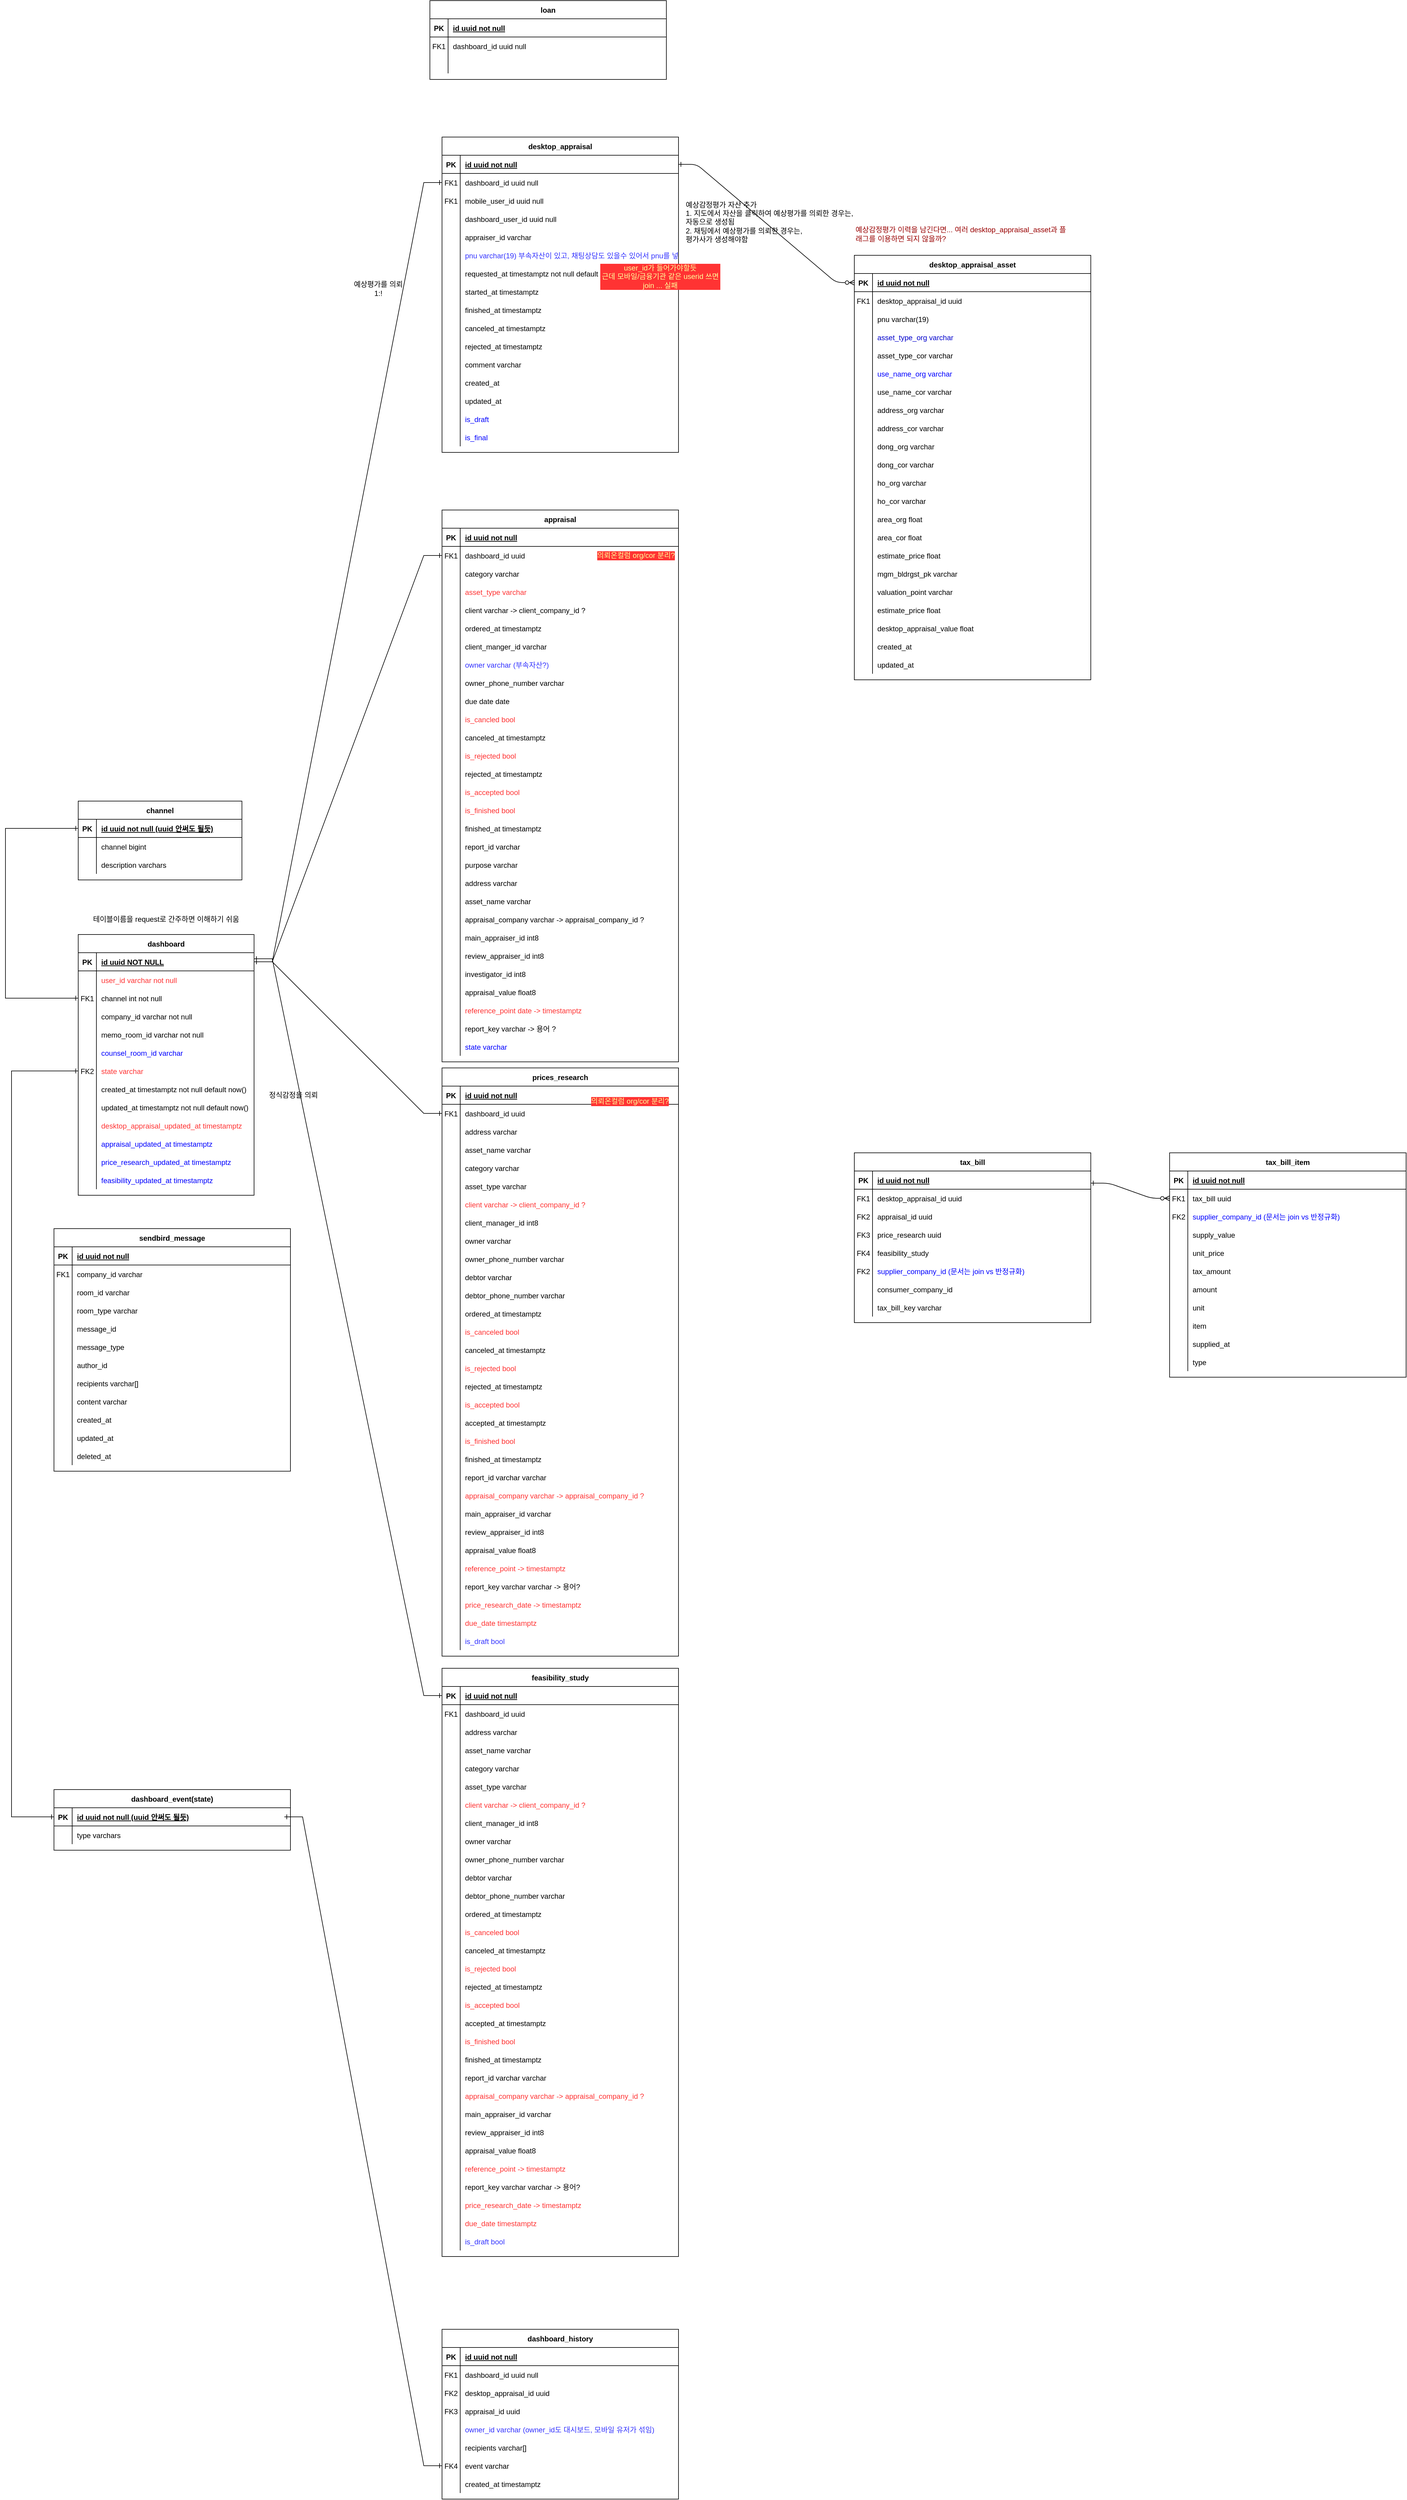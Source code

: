 <mxfile version="20.5.1" type="github">
  <diagram id="R2lEEEUBdFMjLlhIrx00" name="Page-1">
    <mxGraphModel dx="3443" dy="2440" grid="1" gridSize="10" guides="1" tooltips="1" connect="1" arrows="1" fold="1" page="1" pageScale="1" pageWidth="850" pageHeight="1100" math="0" shadow="0" extFonts="Permanent Marker^https://fonts.googleapis.com/css?family=Permanent+Marker">
      <root>
        <mxCell id="0" />
        <mxCell id="1" parent="0" />
        <mxCell id="C-vyLk0tnHw3VtMMgP7b-1" value="" style="edgeStyle=entityRelationEdgeStyle;endArrow=ERone;startArrow=ERone;endFill=0;startFill=0;rounded=0;" parent="1" source="C-vyLk0tnHw3VtMMgP7b-24" target="C-vyLk0tnHw3VtMMgP7b-6" edge="1">
          <mxGeometry width="100" height="100" relative="1" as="geometry">
            <mxPoint x="340" y="720" as="sourcePoint" />
            <mxPoint x="440" y="620" as="targetPoint" />
          </mxGeometry>
        </mxCell>
        <mxCell id="C-vyLk0tnHw3VtMMgP7b-2" value="desktop_appraisal" style="shape=table;startSize=30;container=1;collapsible=1;childLayout=tableLayout;fixedRows=1;rowLines=0;fontStyle=1;align=center;resizeLast=1;" parent="1" vertex="1">
          <mxGeometry x="640" y="-75" width="390" height="520" as="geometry" />
        </mxCell>
        <mxCell id="C-vyLk0tnHw3VtMMgP7b-3" value="" style="shape=partialRectangle;collapsible=0;dropTarget=0;pointerEvents=0;fillColor=none;points=[[0,0.5],[1,0.5]];portConstraint=eastwest;top=0;left=0;right=0;bottom=1;" parent="C-vyLk0tnHw3VtMMgP7b-2" vertex="1">
          <mxGeometry y="30" width="390" height="30" as="geometry" />
        </mxCell>
        <mxCell id="C-vyLk0tnHw3VtMMgP7b-4" value="PK" style="shape=partialRectangle;overflow=hidden;connectable=0;fillColor=none;top=0;left=0;bottom=0;right=0;fontStyle=1;" parent="C-vyLk0tnHw3VtMMgP7b-3" vertex="1">
          <mxGeometry width="30" height="30" as="geometry">
            <mxRectangle width="30" height="30" as="alternateBounds" />
          </mxGeometry>
        </mxCell>
        <mxCell id="C-vyLk0tnHw3VtMMgP7b-5" value="id uuid not null" style="shape=partialRectangle;overflow=hidden;connectable=0;fillColor=none;top=0;left=0;bottom=0;right=0;align=left;spacingLeft=6;fontStyle=5;" parent="C-vyLk0tnHw3VtMMgP7b-3" vertex="1">
          <mxGeometry x="30" width="360" height="30" as="geometry">
            <mxRectangle width="360" height="30" as="alternateBounds" />
          </mxGeometry>
        </mxCell>
        <mxCell id="C-vyLk0tnHw3VtMMgP7b-6" value="" style="shape=partialRectangle;collapsible=0;dropTarget=0;pointerEvents=0;fillColor=none;points=[[0,0.5],[1,0.5]];portConstraint=eastwest;top=0;left=0;right=0;bottom=0;" parent="C-vyLk0tnHw3VtMMgP7b-2" vertex="1">
          <mxGeometry y="60" width="390" height="30" as="geometry" />
        </mxCell>
        <mxCell id="C-vyLk0tnHw3VtMMgP7b-7" value="FK1" style="shape=partialRectangle;overflow=hidden;connectable=0;fillColor=none;top=0;left=0;bottom=0;right=0;" parent="C-vyLk0tnHw3VtMMgP7b-6" vertex="1">
          <mxGeometry width="30" height="30" as="geometry">
            <mxRectangle width="30" height="30" as="alternateBounds" />
          </mxGeometry>
        </mxCell>
        <mxCell id="C-vyLk0tnHw3VtMMgP7b-8" value="dashboard_id uuid null" style="shape=partialRectangle;overflow=hidden;connectable=0;fillColor=none;top=0;left=0;bottom=0;right=0;align=left;spacingLeft=6;" parent="C-vyLk0tnHw3VtMMgP7b-6" vertex="1">
          <mxGeometry x="30" width="360" height="30" as="geometry">
            <mxRectangle width="360" height="30" as="alternateBounds" />
          </mxGeometry>
        </mxCell>
        <mxCell id="olNx8qKdm3carvPyaugV-866" value="" style="shape=partialRectangle;collapsible=0;dropTarget=0;pointerEvents=0;fillColor=none;points=[[0,0.5],[1,0.5]];portConstraint=eastwest;top=0;left=0;right=0;bottom=0;" vertex="1" parent="C-vyLk0tnHw3VtMMgP7b-2">
          <mxGeometry y="90" width="390" height="30" as="geometry" />
        </mxCell>
        <mxCell id="olNx8qKdm3carvPyaugV-867" value="FK1" style="shape=partialRectangle;overflow=hidden;connectable=0;fillColor=none;top=0;left=0;bottom=0;right=0;" vertex="1" parent="olNx8qKdm3carvPyaugV-866">
          <mxGeometry width="30" height="30" as="geometry">
            <mxRectangle width="30" height="30" as="alternateBounds" />
          </mxGeometry>
        </mxCell>
        <mxCell id="olNx8qKdm3carvPyaugV-868" value="mobile_user_id uuid null" style="shape=partialRectangle;overflow=hidden;connectable=0;fillColor=none;top=0;left=0;bottom=0;right=0;align=left;spacingLeft=6;" vertex="1" parent="olNx8qKdm3carvPyaugV-866">
          <mxGeometry x="30" width="360" height="30" as="geometry">
            <mxRectangle width="360" height="30" as="alternateBounds" />
          </mxGeometry>
        </mxCell>
        <mxCell id="olNx8qKdm3carvPyaugV-869" value="" style="shape=partialRectangle;collapsible=0;dropTarget=0;pointerEvents=0;fillColor=none;points=[[0,0.5],[1,0.5]];portConstraint=eastwest;top=0;left=0;right=0;bottom=0;" vertex="1" parent="C-vyLk0tnHw3VtMMgP7b-2">
          <mxGeometry y="120" width="390" height="30" as="geometry" />
        </mxCell>
        <mxCell id="olNx8qKdm3carvPyaugV-870" value="" style="shape=partialRectangle;overflow=hidden;connectable=0;fillColor=none;top=0;left=0;bottom=0;right=0;" vertex="1" parent="olNx8qKdm3carvPyaugV-869">
          <mxGeometry width="30" height="30" as="geometry">
            <mxRectangle width="30" height="30" as="alternateBounds" />
          </mxGeometry>
        </mxCell>
        <mxCell id="olNx8qKdm3carvPyaugV-871" value="dashboard_user_id uuid null" style="shape=partialRectangle;overflow=hidden;connectable=0;fillColor=none;top=0;left=0;bottom=0;right=0;align=left;spacingLeft=6;" vertex="1" parent="olNx8qKdm3carvPyaugV-869">
          <mxGeometry x="30" width="360" height="30" as="geometry">
            <mxRectangle width="360" height="30" as="alternateBounds" />
          </mxGeometry>
        </mxCell>
        <mxCell id="df92DUPtWFObfpwzdkdk-72" value="" style="shape=partialRectangle;collapsible=0;dropTarget=0;pointerEvents=0;fillColor=none;points=[[0,0.5],[1,0.5]];portConstraint=eastwest;top=0;left=0;right=0;bottom=0;" parent="C-vyLk0tnHw3VtMMgP7b-2" vertex="1">
          <mxGeometry y="150" width="390" height="30" as="geometry" />
        </mxCell>
        <mxCell id="df92DUPtWFObfpwzdkdk-73" value="" style="shape=partialRectangle;overflow=hidden;connectable=0;fillColor=none;top=0;left=0;bottom=0;right=0;" parent="df92DUPtWFObfpwzdkdk-72" vertex="1">
          <mxGeometry width="30" height="30" as="geometry">
            <mxRectangle width="30" height="30" as="alternateBounds" />
          </mxGeometry>
        </mxCell>
        <mxCell id="df92DUPtWFObfpwzdkdk-74" value="appraiser_id varchar" style="shape=partialRectangle;overflow=hidden;connectable=0;fillColor=none;top=0;left=0;bottom=0;right=0;align=left;spacingLeft=6;" parent="df92DUPtWFObfpwzdkdk-72" vertex="1">
          <mxGeometry x="30" width="360" height="30" as="geometry">
            <mxRectangle width="360" height="30" as="alternateBounds" />
          </mxGeometry>
        </mxCell>
        <mxCell id="df92DUPtWFObfpwzdkdk-273" value="" style="shape=partialRectangle;collapsible=0;dropTarget=0;pointerEvents=0;fillColor=none;points=[[0,0.5],[1,0.5]];portConstraint=eastwest;top=0;left=0;right=0;bottom=0;" parent="C-vyLk0tnHw3VtMMgP7b-2" vertex="1">
          <mxGeometry y="180" width="390" height="30" as="geometry" />
        </mxCell>
        <mxCell id="df92DUPtWFObfpwzdkdk-274" value="" style="shape=partialRectangle;overflow=hidden;connectable=0;fillColor=none;top=0;left=0;bottom=0;right=0;" parent="df92DUPtWFObfpwzdkdk-273" vertex="1">
          <mxGeometry width="30" height="30" as="geometry">
            <mxRectangle width="30" height="30" as="alternateBounds" />
          </mxGeometry>
        </mxCell>
        <mxCell id="df92DUPtWFObfpwzdkdk-275" value="pnu varchar(19) 부속자산이 있고, 채팅상담도 있을수 있어서 pnu를 넣어야할까?" style="shape=partialRectangle;overflow=hidden;connectable=0;fillColor=none;top=0;left=0;bottom=0;right=0;align=left;spacingLeft=6;fontColor=#3333FF;" parent="df92DUPtWFObfpwzdkdk-273" vertex="1">
          <mxGeometry x="30" width="360" height="30" as="geometry">
            <mxRectangle width="360" height="30" as="alternateBounds" />
          </mxGeometry>
        </mxCell>
        <mxCell id="df92DUPtWFObfpwzdkdk-75" value="" style="shape=partialRectangle;collapsible=0;dropTarget=0;pointerEvents=0;fillColor=none;points=[[0,0.5],[1,0.5]];portConstraint=eastwest;top=0;left=0;right=0;bottom=0;" parent="C-vyLk0tnHw3VtMMgP7b-2" vertex="1">
          <mxGeometry y="210" width="390" height="30" as="geometry" />
        </mxCell>
        <mxCell id="df92DUPtWFObfpwzdkdk-76" value="" style="shape=partialRectangle;overflow=hidden;connectable=0;fillColor=none;top=0;left=0;bottom=0;right=0;" parent="df92DUPtWFObfpwzdkdk-75" vertex="1">
          <mxGeometry width="30" height="30" as="geometry">
            <mxRectangle width="30" height="30" as="alternateBounds" />
          </mxGeometry>
        </mxCell>
        <mxCell id="df92DUPtWFObfpwzdkdk-77" value="requested_at timestamptz not null default now()" style="shape=partialRectangle;overflow=hidden;connectable=0;fillColor=none;top=0;left=0;bottom=0;right=0;align=left;spacingLeft=6;" parent="df92DUPtWFObfpwzdkdk-75" vertex="1">
          <mxGeometry x="30" width="360" height="30" as="geometry">
            <mxRectangle width="360" height="30" as="alternateBounds" />
          </mxGeometry>
        </mxCell>
        <mxCell id="df92DUPtWFObfpwzdkdk-118" value="" style="shape=partialRectangle;collapsible=0;dropTarget=0;pointerEvents=0;fillColor=none;points=[[0,0.5],[1,0.5]];portConstraint=eastwest;top=0;left=0;right=0;bottom=0;" parent="C-vyLk0tnHw3VtMMgP7b-2" vertex="1">
          <mxGeometry y="240" width="390" height="30" as="geometry" />
        </mxCell>
        <mxCell id="df92DUPtWFObfpwzdkdk-119" value="" style="shape=partialRectangle;overflow=hidden;connectable=0;fillColor=none;top=0;left=0;bottom=0;right=0;" parent="df92DUPtWFObfpwzdkdk-118" vertex="1">
          <mxGeometry width="30" height="30" as="geometry">
            <mxRectangle width="30" height="30" as="alternateBounds" />
          </mxGeometry>
        </mxCell>
        <mxCell id="df92DUPtWFObfpwzdkdk-120" value="started_at timestamptz" style="shape=partialRectangle;overflow=hidden;connectable=0;fillColor=none;top=0;left=0;bottom=0;right=0;align=left;spacingLeft=6;" parent="df92DUPtWFObfpwzdkdk-118" vertex="1">
          <mxGeometry x="30" width="360" height="30" as="geometry">
            <mxRectangle width="360" height="30" as="alternateBounds" />
          </mxGeometry>
        </mxCell>
        <mxCell id="df92DUPtWFObfpwzdkdk-121" value="" style="shape=partialRectangle;collapsible=0;dropTarget=0;pointerEvents=0;fillColor=none;points=[[0,0.5],[1,0.5]];portConstraint=eastwest;top=0;left=0;right=0;bottom=0;" parent="C-vyLk0tnHw3VtMMgP7b-2" vertex="1">
          <mxGeometry y="270" width="390" height="30" as="geometry" />
        </mxCell>
        <mxCell id="df92DUPtWFObfpwzdkdk-122" value="" style="shape=partialRectangle;overflow=hidden;connectable=0;fillColor=none;top=0;left=0;bottom=0;right=0;" parent="df92DUPtWFObfpwzdkdk-121" vertex="1">
          <mxGeometry width="30" height="30" as="geometry">
            <mxRectangle width="30" height="30" as="alternateBounds" />
          </mxGeometry>
        </mxCell>
        <mxCell id="df92DUPtWFObfpwzdkdk-123" value="finished_at timestamptz" style="shape=partialRectangle;overflow=hidden;connectable=0;fillColor=none;top=0;left=0;bottom=0;right=0;align=left;spacingLeft=6;" parent="df92DUPtWFObfpwzdkdk-121" vertex="1">
          <mxGeometry x="30" width="360" height="30" as="geometry">
            <mxRectangle width="360" height="30" as="alternateBounds" />
          </mxGeometry>
        </mxCell>
        <mxCell id="df92DUPtWFObfpwzdkdk-124" value="" style="shape=partialRectangle;collapsible=0;dropTarget=0;pointerEvents=0;fillColor=none;points=[[0,0.5],[1,0.5]];portConstraint=eastwest;top=0;left=0;right=0;bottom=0;" parent="C-vyLk0tnHw3VtMMgP7b-2" vertex="1">
          <mxGeometry y="300" width="390" height="30" as="geometry" />
        </mxCell>
        <mxCell id="df92DUPtWFObfpwzdkdk-125" value="" style="shape=partialRectangle;overflow=hidden;connectable=0;fillColor=none;top=0;left=0;bottom=0;right=0;" parent="df92DUPtWFObfpwzdkdk-124" vertex="1">
          <mxGeometry width="30" height="30" as="geometry">
            <mxRectangle width="30" height="30" as="alternateBounds" />
          </mxGeometry>
        </mxCell>
        <mxCell id="df92DUPtWFObfpwzdkdk-126" value="canceled_at timestamptz" style="shape=partialRectangle;overflow=hidden;connectable=0;fillColor=none;top=0;left=0;bottom=0;right=0;align=left;spacingLeft=6;" parent="df92DUPtWFObfpwzdkdk-124" vertex="1">
          <mxGeometry x="30" width="360" height="30" as="geometry">
            <mxRectangle width="360" height="30" as="alternateBounds" />
          </mxGeometry>
        </mxCell>
        <mxCell id="df92DUPtWFObfpwzdkdk-127" value="" style="shape=partialRectangle;collapsible=0;dropTarget=0;pointerEvents=0;fillColor=none;points=[[0,0.5],[1,0.5]];portConstraint=eastwest;top=0;left=0;right=0;bottom=0;" parent="C-vyLk0tnHw3VtMMgP7b-2" vertex="1">
          <mxGeometry y="330" width="390" height="30" as="geometry" />
        </mxCell>
        <mxCell id="df92DUPtWFObfpwzdkdk-128" value="" style="shape=partialRectangle;overflow=hidden;connectable=0;fillColor=none;top=0;left=0;bottom=0;right=0;" parent="df92DUPtWFObfpwzdkdk-127" vertex="1">
          <mxGeometry width="30" height="30" as="geometry">
            <mxRectangle width="30" height="30" as="alternateBounds" />
          </mxGeometry>
        </mxCell>
        <mxCell id="df92DUPtWFObfpwzdkdk-129" value="rejected_at timestamptz" style="shape=partialRectangle;overflow=hidden;connectable=0;fillColor=none;top=0;left=0;bottom=0;right=0;align=left;spacingLeft=6;" parent="df92DUPtWFObfpwzdkdk-127" vertex="1">
          <mxGeometry x="30" width="360" height="30" as="geometry">
            <mxRectangle width="360" height="30" as="alternateBounds" />
          </mxGeometry>
        </mxCell>
        <mxCell id="df92DUPtWFObfpwzdkdk-270" value="" style="shape=partialRectangle;collapsible=0;dropTarget=0;pointerEvents=0;fillColor=none;points=[[0,0.5],[1,0.5]];portConstraint=eastwest;top=0;left=0;right=0;bottom=0;" parent="C-vyLk0tnHw3VtMMgP7b-2" vertex="1">
          <mxGeometry y="360" width="390" height="30" as="geometry" />
        </mxCell>
        <mxCell id="df92DUPtWFObfpwzdkdk-271" value="" style="shape=partialRectangle;overflow=hidden;connectable=0;fillColor=none;top=0;left=0;bottom=0;right=0;" parent="df92DUPtWFObfpwzdkdk-270" vertex="1">
          <mxGeometry width="30" height="30" as="geometry">
            <mxRectangle width="30" height="30" as="alternateBounds" />
          </mxGeometry>
        </mxCell>
        <mxCell id="df92DUPtWFObfpwzdkdk-272" value="comment varchar" style="shape=partialRectangle;overflow=hidden;connectable=0;fillColor=none;top=0;left=0;bottom=0;right=0;align=left;spacingLeft=6;" parent="df92DUPtWFObfpwzdkdk-270" vertex="1">
          <mxGeometry x="30" width="360" height="30" as="geometry">
            <mxRectangle width="360" height="30" as="alternateBounds" />
          </mxGeometry>
        </mxCell>
        <mxCell id="1kGOaSGAjmDiaFszpReE-1" value="" style="shape=partialRectangle;collapsible=0;dropTarget=0;pointerEvents=0;fillColor=none;points=[[0,0.5],[1,0.5]];portConstraint=eastwest;top=0;left=0;right=0;bottom=0;" parent="C-vyLk0tnHw3VtMMgP7b-2" vertex="1">
          <mxGeometry y="390" width="390" height="30" as="geometry" />
        </mxCell>
        <mxCell id="1kGOaSGAjmDiaFszpReE-2" value="" style="shape=partialRectangle;overflow=hidden;connectable=0;fillColor=none;top=0;left=0;bottom=0;right=0;" parent="1kGOaSGAjmDiaFszpReE-1" vertex="1">
          <mxGeometry width="30" height="30" as="geometry">
            <mxRectangle width="30" height="30" as="alternateBounds" />
          </mxGeometry>
        </mxCell>
        <mxCell id="1kGOaSGAjmDiaFszpReE-3" value="created_at" style="shape=partialRectangle;overflow=hidden;connectable=0;fillColor=none;top=0;left=0;bottom=0;right=0;align=left;spacingLeft=6;" parent="1kGOaSGAjmDiaFszpReE-1" vertex="1">
          <mxGeometry x="30" width="360" height="30" as="geometry">
            <mxRectangle width="360" height="30" as="alternateBounds" />
          </mxGeometry>
        </mxCell>
        <mxCell id="1kGOaSGAjmDiaFszpReE-4" value="" style="shape=partialRectangle;collapsible=0;dropTarget=0;pointerEvents=0;fillColor=none;points=[[0,0.5],[1,0.5]];portConstraint=eastwest;top=0;left=0;right=0;bottom=0;" parent="C-vyLk0tnHw3VtMMgP7b-2" vertex="1">
          <mxGeometry y="420" width="390" height="30" as="geometry" />
        </mxCell>
        <mxCell id="1kGOaSGAjmDiaFszpReE-5" value="" style="shape=partialRectangle;overflow=hidden;connectable=0;fillColor=none;top=0;left=0;bottom=0;right=0;" parent="1kGOaSGAjmDiaFszpReE-4" vertex="1">
          <mxGeometry width="30" height="30" as="geometry">
            <mxRectangle width="30" height="30" as="alternateBounds" />
          </mxGeometry>
        </mxCell>
        <mxCell id="1kGOaSGAjmDiaFszpReE-6" value="updated_at" style="shape=partialRectangle;overflow=hidden;connectable=0;fillColor=none;top=0;left=0;bottom=0;right=0;align=left;spacingLeft=6;" parent="1kGOaSGAjmDiaFszpReE-4" vertex="1">
          <mxGeometry x="30" width="360" height="30" as="geometry">
            <mxRectangle width="360" height="30" as="alternateBounds" />
          </mxGeometry>
        </mxCell>
        <mxCell id="olNx8qKdm3carvPyaugV-665" value="" style="shape=partialRectangle;collapsible=0;dropTarget=0;pointerEvents=0;fillColor=none;points=[[0,0.5],[1,0.5]];portConstraint=eastwest;top=0;left=0;right=0;bottom=0;strokeColor=#0000FF;" vertex="1" parent="C-vyLk0tnHw3VtMMgP7b-2">
          <mxGeometry y="450" width="390" height="30" as="geometry" />
        </mxCell>
        <mxCell id="olNx8qKdm3carvPyaugV-666" value="" style="shape=partialRectangle;overflow=hidden;connectable=0;fillColor=none;top=0;left=0;bottom=0;right=0;" vertex="1" parent="olNx8qKdm3carvPyaugV-665">
          <mxGeometry width="30" height="30" as="geometry">
            <mxRectangle width="30" height="30" as="alternateBounds" />
          </mxGeometry>
        </mxCell>
        <mxCell id="olNx8qKdm3carvPyaugV-667" value="is_draft" style="shape=partialRectangle;overflow=hidden;connectable=0;fillColor=none;top=0;left=0;bottom=0;right=0;align=left;spacingLeft=6;fontColor=#0000FF;" vertex="1" parent="olNx8qKdm3carvPyaugV-665">
          <mxGeometry x="30" width="360" height="30" as="geometry">
            <mxRectangle width="360" height="30" as="alternateBounds" />
          </mxGeometry>
        </mxCell>
        <mxCell id="olNx8qKdm3carvPyaugV-668" value="" style="shape=partialRectangle;collapsible=0;dropTarget=0;pointerEvents=0;fillColor=none;points=[[0,0.5],[1,0.5]];portConstraint=eastwest;top=0;left=0;right=0;bottom=0;" vertex="1" parent="C-vyLk0tnHw3VtMMgP7b-2">
          <mxGeometry y="480" width="390" height="30" as="geometry" />
        </mxCell>
        <mxCell id="olNx8qKdm3carvPyaugV-669" value="" style="shape=partialRectangle;overflow=hidden;connectable=0;fillColor=none;top=0;left=0;bottom=0;right=0;" vertex="1" parent="olNx8qKdm3carvPyaugV-668">
          <mxGeometry width="30" height="30" as="geometry">
            <mxRectangle width="30" height="30" as="alternateBounds" />
          </mxGeometry>
        </mxCell>
        <mxCell id="olNx8qKdm3carvPyaugV-670" value="is_final" style="shape=partialRectangle;overflow=hidden;connectable=0;fillColor=none;top=0;left=0;bottom=0;right=0;align=left;spacingLeft=6;fontColor=#0000FF;" vertex="1" parent="olNx8qKdm3carvPyaugV-668">
          <mxGeometry x="30" width="360" height="30" as="geometry">
            <mxRectangle width="360" height="30" as="alternateBounds" />
          </mxGeometry>
        </mxCell>
        <mxCell id="C-vyLk0tnHw3VtMMgP7b-23" value="dashboard" style="shape=table;startSize=30;container=1;collapsible=1;childLayout=tableLayout;fixedRows=1;rowLines=0;fontStyle=1;align=center;resizeLast=1;" parent="1" vertex="1">
          <mxGeometry x="40" y="1240" width="290" height="430" as="geometry" />
        </mxCell>
        <mxCell id="C-vyLk0tnHw3VtMMgP7b-24" value="" style="shape=partialRectangle;collapsible=0;dropTarget=0;pointerEvents=0;fillColor=none;points=[[0,0.5],[1,0.5]];portConstraint=eastwest;top=0;left=0;right=0;bottom=1;" parent="C-vyLk0tnHw3VtMMgP7b-23" vertex="1">
          <mxGeometry y="30" width="290" height="30" as="geometry" />
        </mxCell>
        <mxCell id="C-vyLk0tnHw3VtMMgP7b-25" value="PK" style="shape=partialRectangle;overflow=hidden;connectable=0;fillColor=none;top=0;left=0;bottom=0;right=0;fontStyle=1;" parent="C-vyLk0tnHw3VtMMgP7b-24" vertex="1">
          <mxGeometry width="30" height="30" as="geometry">
            <mxRectangle width="30" height="30" as="alternateBounds" />
          </mxGeometry>
        </mxCell>
        <mxCell id="C-vyLk0tnHw3VtMMgP7b-26" value="id uuid NOT NULL " style="shape=partialRectangle;overflow=hidden;connectable=0;fillColor=none;top=0;left=0;bottom=0;right=0;align=left;spacingLeft=6;fontStyle=5;" parent="C-vyLk0tnHw3VtMMgP7b-24" vertex="1">
          <mxGeometry x="30" width="260" height="30" as="geometry">
            <mxRectangle width="260" height="30" as="alternateBounds" />
          </mxGeometry>
        </mxCell>
        <mxCell id="df92DUPtWFObfpwzdkdk-95" value="" style="shape=partialRectangle;collapsible=0;dropTarget=0;pointerEvents=0;fillColor=none;points=[[0,0.5],[1,0.5]];portConstraint=eastwest;top=0;left=0;right=0;bottom=0;" parent="C-vyLk0tnHw3VtMMgP7b-23" vertex="1">
          <mxGeometry y="60" width="290" height="30" as="geometry" />
        </mxCell>
        <mxCell id="df92DUPtWFObfpwzdkdk-96" value="" style="shape=partialRectangle;overflow=hidden;connectable=0;fillColor=none;top=0;left=0;bottom=0;right=0;" parent="df92DUPtWFObfpwzdkdk-95" vertex="1">
          <mxGeometry width="30" height="30" as="geometry">
            <mxRectangle width="30" height="30" as="alternateBounds" />
          </mxGeometry>
        </mxCell>
        <mxCell id="df92DUPtWFObfpwzdkdk-97" value="user_id varchar not null" style="shape=partialRectangle;overflow=hidden;connectable=0;fillColor=none;top=0;left=0;bottom=0;right=0;align=left;spacingLeft=6;fontColor=#FF3333;" parent="df92DUPtWFObfpwzdkdk-95" vertex="1">
          <mxGeometry x="30" width="260" height="30" as="geometry">
            <mxRectangle width="260" height="30" as="alternateBounds" />
          </mxGeometry>
        </mxCell>
        <mxCell id="df92DUPtWFObfpwzdkdk-69" value="" style="shape=partialRectangle;collapsible=0;dropTarget=0;pointerEvents=0;fillColor=none;points=[[0,0.5],[1,0.5]];portConstraint=eastwest;top=0;left=0;right=0;bottom=0;" parent="C-vyLk0tnHw3VtMMgP7b-23" vertex="1">
          <mxGeometry y="90" width="290" height="30" as="geometry" />
        </mxCell>
        <mxCell id="df92DUPtWFObfpwzdkdk-70" value="FK1" style="shape=partialRectangle;overflow=hidden;connectable=0;fillColor=none;top=0;left=0;bottom=0;right=0;" parent="df92DUPtWFObfpwzdkdk-69" vertex="1">
          <mxGeometry width="30" height="30" as="geometry">
            <mxRectangle width="30" height="30" as="alternateBounds" />
          </mxGeometry>
        </mxCell>
        <mxCell id="df92DUPtWFObfpwzdkdk-71" value="channel int not null" style="shape=partialRectangle;overflow=hidden;connectable=0;fillColor=none;top=0;left=0;bottom=0;right=0;align=left;spacingLeft=6;" parent="df92DUPtWFObfpwzdkdk-69" vertex="1">
          <mxGeometry x="30" width="260" height="30" as="geometry">
            <mxRectangle width="260" height="30" as="alternateBounds" />
          </mxGeometry>
        </mxCell>
        <mxCell id="df92DUPtWFObfpwzdkdk-98" value="" style="shape=partialRectangle;collapsible=0;dropTarget=0;pointerEvents=0;fillColor=none;points=[[0,0.5],[1,0.5]];portConstraint=eastwest;top=0;left=0;right=0;bottom=0;" parent="C-vyLk0tnHw3VtMMgP7b-23" vertex="1">
          <mxGeometry y="120" width="290" height="30" as="geometry" />
        </mxCell>
        <mxCell id="df92DUPtWFObfpwzdkdk-99" value="" style="shape=partialRectangle;overflow=hidden;connectable=0;fillColor=none;top=0;left=0;bottom=0;right=0;" parent="df92DUPtWFObfpwzdkdk-98" vertex="1">
          <mxGeometry width="30" height="30" as="geometry">
            <mxRectangle width="30" height="30" as="alternateBounds" />
          </mxGeometry>
        </mxCell>
        <mxCell id="df92DUPtWFObfpwzdkdk-100" value="company_id varchar not null" style="shape=partialRectangle;overflow=hidden;connectable=0;fillColor=none;top=0;left=0;bottom=0;right=0;align=left;spacingLeft=6;" parent="df92DUPtWFObfpwzdkdk-98" vertex="1">
          <mxGeometry x="30" width="260" height="30" as="geometry">
            <mxRectangle width="260" height="30" as="alternateBounds" />
          </mxGeometry>
        </mxCell>
        <mxCell id="C-vyLk0tnHw3VtMMgP7b-27" value="" style="shape=partialRectangle;collapsible=0;dropTarget=0;pointerEvents=0;fillColor=none;points=[[0,0.5],[1,0.5]];portConstraint=eastwest;top=0;left=0;right=0;bottom=0;" parent="C-vyLk0tnHw3VtMMgP7b-23" vertex="1">
          <mxGeometry y="150" width="290" height="30" as="geometry" />
        </mxCell>
        <mxCell id="C-vyLk0tnHw3VtMMgP7b-28" value="" style="shape=partialRectangle;overflow=hidden;connectable=0;fillColor=none;top=0;left=0;bottom=0;right=0;" parent="C-vyLk0tnHw3VtMMgP7b-27" vertex="1">
          <mxGeometry width="30" height="30" as="geometry">
            <mxRectangle width="30" height="30" as="alternateBounds" />
          </mxGeometry>
        </mxCell>
        <mxCell id="C-vyLk0tnHw3VtMMgP7b-29" value="memo_room_id varchar not null" style="shape=partialRectangle;overflow=hidden;connectable=0;fillColor=none;top=0;left=0;bottom=0;right=0;align=left;spacingLeft=6;" parent="C-vyLk0tnHw3VtMMgP7b-27" vertex="1">
          <mxGeometry x="30" width="260" height="30" as="geometry">
            <mxRectangle width="260" height="30" as="alternateBounds" />
          </mxGeometry>
        </mxCell>
        <mxCell id="olNx8qKdm3carvPyaugV-569" value="" style="shape=partialRectangle;collapsible=0;dropTarget=0;pointerEvents=0;fillColor=none;points=[[0,0.5],[1,0.5]];portConstraint=eastwest;top=0;left=0;right=0;bottom=0;" vertex="1" parent="C-vyLk0tnHw3VtMMgP7b-23">
          <mxGeometry y="180" width="290" height="30" as="geometry" />
        </mxCell>
        <mxCell id="olNx8qKdm3carvPyaugV-570" value="" style="shape=partialRectangle;overflow=hidden;connectable=0;fillColor=none;top=0;left=0;bottom=0;right=0;" vertex="1" parent="olNx8qKdm3carvPyaugV-569">
          <mxGeometry width="30" height="30" as="geometry">
            <mxRectangle width="30" height="30" as="alternateBounds" />
          </mxGeometry>
        </mxCell>
        <mxCell id="olNx8qKdm3carvPyaugV-571" value="counsel_room_id varchar" style="shape=partialRectangle;overflow=hidden;connectable=0;fillColor=none;top=0;left=0;bottom=0;right=0;align=left;spacingLeft=6;fontColor=#0000FF;" vertex="1" parent="olNx8qKdm3carvPyaugV-569">
          <mxGeometry x="30" width="260" height="30" as="geometry">
            <mxRectangle width="260" height="30" as="alternateBounds" />
          </mxGeometry>
        </mxCell>
        <mxCell id="olNx8qKdm3carvPyaugV-566" value="" style="shape=partialRectangle;collapsible=0;dropTarget=0;pointerEvents=0;fillColor=none;points=[[0,0.5],[1,0.5]];portConstraint=eastwest;top=0;left=0;right=0;bottom=0;" vertex="1" parent="C-vyLk0tnHw3VtMMgP7b-23">
          <mxGeometry y="210" width="290" height="30" as="geometry" />
        </mxCell>
        <mxCell id="olNx8qKdm3carvPyaugV-567" value="FK2" style="shape=partialRectangle;overflow=hidden;connectable=0;fillColor=none;top=0;left=0;bottom=0;right=0;" vertex="1" parent="olNx8qKdm3carvPyaugV-566">
          <mxGeometry width="30" height="30" as="geometry">
            <mxRectangle width="30" height="30" as="alternateBounds" />
          </mxGeometry>
        </mxCell>
        <mxCell id="olNx8qKdm3carvPyaugV-568" value="state varchar" style="shape=partialRectangle;overflow=hidden;connectable=0;fillColor=none;top=0;left=0;bottom=0;right=0;align=left;spacingLeft=6;fontColor=#FF3333;" vertex="1" parent="olNx8qKdm3carvPyaugV-566">
          <mxGeometry x="30" width="260" height="30" as="geometry">
            <mxRectangle width="260" height="30" as="alternateBounds" />
          </mxGeometry>
        </mxCell>
        <mxCell id="df92DUPtWFObfpwzdkdk-33" value="" style="shape=partialRectangle;collapsible=0;dropTarget=0;pointerEvents=0;fillColor=none;points=[[0,0.5],[1,0.5]];portConstraint=eastwest;top=0;left=0;right=0;bottom=0;" parent="C-vyLk0tnHw3VtMMgP7b-23" vertex="1">
          <mxGeometry y="240" width="290" height="30" as="geometry" />
        </mxCell>
        <mxCell id="df92DUPtWFObfpwzdkdk-34" value="" style="shape=partialRectangle;overflow=hidden;connectable=0;fillColor=none;top=0;left=0;bottom=0;right=0;" parent="df92DUPtWFObfpwzdkdk-33" vertex="1">
          <mxGeometry width="30" height="30" as="geometry">
            <mxRectangle width="30" height="30" as="alternateBounds" />
          </mxGeometry>
        </mxCell>
        <mxCell id="df92DUPtWFObfpwzdkdk-35" value="created_at timestamptz not null default now()" style="shape=partialRectangle;overflow=hidden;connectable=0;fillColor=none;top=0;left=0;bottom=0;right=0;align=left;spacingLeft=6;" parent="df92DUPtWFObfpwzdkdk-33" vertex="1">
          <mxGeometry x="30" width="260" height="30" as="geometry">
            <mxRectangle width="260" height="30" as="alternateBounds" />
          </mxGeometry>
        </mxCell>
        <mxCell id="df92DUPtWFObfpwzdkdk-66" value="" style="shape=partialRectangle;collapsible=0;dropTarget=0;pointerEvents=0;fillColor=none;points=[[0,0.5],[1,0.5]];portConstraint=eastwest;top=0;left=0;right=0;bottom=0;" parent="C-vyLk0tnHw3VtMMgP7b-23" vertex="1">
          <mxGeometry y="270" width="290" height="30" as="geometry" />
        </mxCell>
        <mxCell id="df92DUPtWFObfpwzdkdk-67" value="" style="shape=partialRectangle;overflow=hidden;connectable=0;fillColor=none;top=0;left=0;bottom=0;right=0;" parent="df92DUPtWFObfpwzdkdk-66" vertex="1">
          <mxGeometry width="30" height="30" as="geometry">
            <mxRectangle width="30" height="30" as="alternateBounds" />
          </mxGeometry>
        </mxCell>
        <mxCell id="df92DUPtWFObfpwzdkdk-68" value="updated_at timestamptz not null default now()" style="shape=partialRectangle;overflow=hidden;connectable=0;fillColor=none;top=0;left=0;bottom=0;right=0;align=left;spacingLeft=6;" parent="df92DUPtWFObfpwzdkdk-66" vertex="1">
          <mxGeometry x="30" width="260" height="30" as="geometry">
            <mxRectangle width="260" height="30" as="alternateBounds" />
          </mxGeometry>
        </mxCell>
        <mxCell id="olNx8qKdm3carvPyaugV-507" value="" style="shape=partialRectangle;collapsible=0;dropTarget=0;pointerEvents=0;fillColor=none;points=[[0,0.5],[1,0.5]];portConstraint=eastwest;top=0;left=0;right=0;bottom=0;" vertex="1" parent="C-vyLk0tnHw3VtMMgP7b-23">
          <mxGeometry y="300" width="290" height="30" as="geometry" />
        </mxCell>
        <mxCell id="olNx8qKdm3carvPyaugV-508" value="" style="shape=partialRectangle;overflow=hidden;connectable=0;fillColor=none;top=0;left=0;bottom=0;right=0;" vertex="1" parent="olNx8qKdm3carvPyaugV-507">
          <mxGeometry width="30" height="30" as="geometry">
            <mxRectangle width="30" height="30" as="alternateBounds" />
          </mxGeometry>
        </mxCell>
        <mxCell id="olNx8qKdm3carvPyaugV-509" value="desktop_appraisal_updated_at timestamptz " style="shape=partialRectangle;overflow=hidden;connectable=0;fillColor=none;top=0;left=0;bottom=0;right=0;align=left;spacingLeft=6;fontColor=#FF3333;" vertex="1" parent="olNx8qKdm3carvPyaugV-507">
          <mxGeometry x="30" width="260" height="30" as="geometry">
            <mxRectangle width="260" height="30" as="alternateBounds" />
          </mxGeometry>
        </mxCell>
        <mxCell id="olNx8qKdm3carvPyaugV-510" value="" style="shape=partialRectangle;collapsible=0;dropTarget=0;pointerEvents=0;fillColor=none;points=[[0,0.5],[1,0.5]];portConstraint=eastwest;top=0;left=0;right=0;bottom=0;" vertex="1" parent="C-vyLk0tnHw3VtMMgP7b-23">
          <mxGeometry y="330" width="290" height="30" as="geometry" />
        </mxCell>
        <mxCell id="olNx8qKdm3carvPyaugV-511" value="" style="shape=partialRectangle;overflow=hidden;connectable=0;fillColor=none;top=0;left=0;bottom=0;right=0;" vertex="1" parent="olNx8qKdm3carvPyaugV-510">
          <mxGeometry width="30" height="30" as="geometry">
            <mxRectangle width="30" height="30" as="alternateBounds" />
          </mxGeometry>
        </mxCell>
        <mxCell id="olNx8qKdm3carvPyaugV-512" value="appraisal_updated_at timestamptz " style="shape=partialRectangle;overflow=hidden;connectable=0;fillColor=none;top=0;left=0;bottom=0;right=0;align=left;spacingLeft=6;fontColor=#0000FF;" vertex="1" parent="olNx8qKdm3carvPyaugV-510">
          <mxGeometry x="30" width="260" height="30" as="geometry">
            <mxRectangle width="260" height="30" as="alternateBounds" />
          </mxGeometry>
        </mxCell>
        <mxCell id="olNx8qKdm3carvPyaugV-513" value="" style="shape=partialRectangle;collapsible=0;dropTarget=0;pointerEvents=0;fillColor=none;points=[[0,0.5],[1,0.5]];portConstraint=eastwest;top=0;left=0;right=0;bottom=0;" vertex="1" parent="C-vyLk0tnHw3VtMMgP7b-23">
          <mxGeometry y="360" width="290" height="30" as="geometry" />
        </mxCell>
        <mxCell id="olNx8qKdm3carvPyaugV-514" value="" style="shape=partialRectangle;overflow=hidden;connectable=0;fillColor=none;top=0;left=0;bottom=0;right=0;" vertex="1" parent="olNx8qKdm3carvPyaugV-513">
          <mxGeometry width="30" height="30" as="geometry">
            <mxRectangle width="30" height="30" as="alternateBounds" />
          </mxGeometry>
        </mxCell>
        <mxCell id="olNx8qKdm3carvPyaugV-515" value="price_research_updated_at timestamptz " style="shape=partialRectangle;overflow=hidden;connectable=0;fillColor=none;top=0;left=0;bottom=0;right=0;align=left;spacingLeft=6;fontColor=#0000FF;" vertex="1" parent="olNx8qKdm3carvPyaugV-513">
          <mxGeometry x="30" width="260" height="30" as="geometry">
            <mxRectangle width="260" height="30" as="alternateBounds" />
          </mxGeometry>
        </mxCell>
        <mxCell id="olNx8qKdm3carvPyaugV-516" value="" style="shape=partialRectangle;collapsible=0;dropTarget=0;pointerEvents=0;fillColor=none;points=[[0,0.5],[1,0.5]];portConstraint=eastwest;top=0;left=0;right=0;bottom=0;" vertex="1" parent="C-vyLk0tnHw3VtMMgP7b-23">
          <mxGeometry y="390" width="290" height="30" as="geometry" />
        </mxCell>
        <mxCell id="olNx8qKdm3carvPyaugV-517" value="" style="shape=partialRectangle;overflow=hidden;connectable=0;fillColor=none;top=0;left=0;bottom=0;right=0;" vertex="1" parent="olNx8qKdm3carvPyaugV-516">
          <mxGeometry width="30" height="30" as="geometry">
            <mxRectangle width="30" height="30" as="alternateBounds" />
          </mxGeometry>
        </mxCell>
        <mxCell id="olNx8qKdm3carvPyaugV-518" value="feasibility_updated_at timestamptz " style="shape=partialRectangle;overflow=hidden;connectable=0;fillColor=none;top=0;left=0;bottom=0;right=0;align=left;spacingLeft=6;fontColor=#0000FF;" vertex="1" parent="olNx8qKdm3carvPyaugV-516">
          <mxGeometry x="30" width="260" height="30" as="geometry">
            <mxRectangle width="260" height="30" as="alternateBounds" />
          </mxGeometry>
        </mxCell>
        <mxCell id="df92DUPtWFObfpwzdkdk-144" value="desktop_appraisal_asset" style="shape=table;startSize=30;container=1;collapsible=1;childLayout=tableLayout;fixedRows=1;rowLines=0;fontStyle=1;align=center;resizeLast=1;" parent="1" vertex="1">
          <mxGeometry x="1320" y="120" width="390" height="700" as="geometry" />
        </mxCell>
        <mxCell id="df92DUPtWFObfpwzdkdk-145" value="" style="shape=partialRectangle;collapsible=0;dropTarget=0;pointerEvents=0;fillColor=none;points=[[0,0.5],[1,0.5]];portConstraint=eastwest;top=0;left=0;right=0;bottom=1;" parent="df92DUPtWFObfpwzdkdk-144" vertex="1">
          <mxGeometry y="30" width="390" height="30" as="geometry" />
        </mxCell>
        <mxCell id="df92DUPtWFObfpwzdkdk-146" value="PK" style="shape=partialRectangle;overflow=hidden;connectable=0;fillColor=none;top=0;left=0;bottom=0;right=0;fontStyle=1;" parent="df92DUPtWFObfpwzdkdk-145" vertex="1">
          <mxGeometry width="30" height="30" as="geometry">
            <mxRectangle width="30" height="30" as="alternateBounds" />
          </mxGeometry>
        </mxCell>
        <mxCell id="df92DUPtWFObfpwzdkdk-147" value="id uuid not null" style="shape=partialRectangle;overflow=hidden;connectable=0;fillColor=none;top=0;left=0;bottom=0;right=0;align=left;spacingLeft=6;fontStyle=5;" parent="df92DUPtWFObfpwzdkdk-145" vertex="1">
          <mxGeometry x="30" width="360" height="30" as="geometry">
            <mxRectangle width="360" height="30" as="alternateBounds" />
          </mxGeometry>
        </mxCell>
        <mxCell id="df92DUPtWFObfpwzdkdk-148" value="" style="shape=partialRectangle;collapsible=0;dropTarget=0;pointerEvents=0;fillColor=none;points=[[0,0.5],[1,0.5]];portConstraint=eastwest;top=0;left=0;right=0;bottom=0;" parent="df92DUPtWFObfpwzdkdk-144" vertex="1">
          <mxGeometry y="60" width="390" height="30" as="geometry" />
        </mxCell>
        <mxCell id="df92DUPtWFObfpwzdkdk-149" value="FK1" style="shape=partialRectangle;overflow=hidden;connectable=0;fillColor=none;top=0;left=0;bottom=0;right=0;" parent="df92DUPtWFObfpwzdkdk-148" vertex="1">
          <mxGeometry width="30" height="30" as="geometry">
            <mxRectangle width="30" height="30" as="alternateBounds" />
          </mxGeometry>
        </mxCell>
        <mxCell id="df92DUPtWFObfpwzdkdk-150" value="desktop_appraisal_id uuid" style="shape=partialRectangle;overflow=hidden;connectable=0;fillColor=none;top=0;left=0;bottom=0;right=0;align=left;spacingLeft=6;" parent="df92DUPtWFObfpwzdkdk-148" vertex="1">
          <mxGeometry x="30" width="360" height="30" as="geometry">
            <mxRectangle width="360" height="30" as="alternateBounds" />
          </mxGeometry>
        </mxCell>
        <mxCell id="df92DUPtWFObfpwzdkdk-276" value="" style="shape=partialRectangle;collapsible=0;dropTarget=0;pointerEvents=0;fillColor=none;points=[[0,0.5],[1,0.5]];portConstraint=eastwest;top=0;left=0;right=0;bottom=0;" parent="df92DUPtWFObfpwzdkdk-144" vertex="1">
          <mxGeometry y="90" width="390" height="30" as="geometry" />
        </mxCell>
        <mxCell id="df92DUPtWFObfpwzdkdk-277" value="" style="shape=partialRectangle;overflow=hidden;connectable=0;fillColor=none;top=0;left=0;bottom=0;right=0;" parent="df92DUPtWFObfpwzdkdk-276" vertex="1">
          <mxGeometry width="30" height="30" as="geometry">
            <mxRectangle width="30" height="30" as="alternateBounds" />
          </mxGeometry>
        </mxCell>
        <mxCell id="df92DUPtWFObfpwzdkdk-278" value="pnu varchar(19)" style="shape=partialRectangle;overflow=hidden;connectable=0;fillColor=none;top=0;left=0;bottom=0;right=0;align=left;spacingLeft=6;" parent="df92DUPtWFObfpwzdkdk-276" vertex="1">
          <mxGeometry x="30" width="360" height="30" as="geometry">
            <mxRectangle width="360" height="30" as="alternateBounds" />
          </mxGeometry>
        </mxCell>
        <mxCell id="df92DUPtWFObfpwzdkdk-151" value="" style="shape=partialRectangle;collapsible=0;dropTarget=0;pointerEvents=0;fillColor=none;points=[[0,0.5],[1,0.5]];portConstraint=eastwest;top=0;left=0;right=0;bottom=0;" parent="df92DUPtWFObfpwzdkdk-144" vertex="1">
          <mxGeometry y="120" width="390" height="30" as="geometry" />
        </mxCell>
        <mxCell id="df92DUPtWFObfpwzdkdk-152" value="" style="shape=partialRectangle;overflow=hidden;connectable=0;fillColor=none;top=0;left=0;bottom=0;right=0;" parent="df92DUPtWFObfpwzdkdk-151" vertex="1">
          <mxGeometry width="30" height="30" as="geometry">
            <mxRectangle width="30" height="30" as="alternateBounds" />
          </mxGeometry>
        </mxCell>
        <mxCell id="df92DUPtWFObfpwzdkdk-153" value="asset_type_org varchar" style="shape=partialRectangle;overflow=hidden;connectable=0;fillColor=none;top=0;left=0;bottom=0;right=0;align=left;spacingLeft=6;fontColor=#0000CC;" parent="df92DUPtWFObfpwzdkdk-151" vertex="1">
          <mxGeometry x="30" width="360" height="30" as="geometry">
            <mxRectangle width="360" height="30" as="alternateBounds" />
          </mxGeometry>
        </mxCell>
        <mxCell id="df92DUPtWFObfpwzdkdk-154" value="" style="shape=partialRectangle;collapsible=0;dropTarget=0;pointerEvents=0;fillColor=none;points=[[0,0.5],[1,0.5]];portConstraint=eastwest;top=0;left=0;right=0;bottom=0;" parent="df92DUPtWFObfpwzdkdk-144" vertex="1">
          <mxGeometry y="150" width="390" height="30" as="geometry" />
        </mxCell>
        <mxCell id="df92DUPtWFObfpwzdkdk-155" value="" style="shape=partialRectangle;overflow=hidden;connectable=0;fillColor=none;top=0;left=0;bottom=0;right=0;" parent="df92DUPtWFObfpwzdkdk-154" vertex="1">
          <mxGeometry width="30" height="30" as="geometry">
            <mxRectangle width="30" height="30" as="alternateBounds" />
          </mxGeometry>
        </mxCell>
        <mxCell id="df92DUPtWFObfpwzdkdk-156" value="asset_type_cor varchar" style="shape=partialRectangle;overflow=hidden;connectable=0;fillColor=none;top=0;left=0;bottom=0;right=0;align=left;spacingLeft=6;" parent="df92DUPtWFObfpwzdkdk-154" vertex="1">
          <mxGeometry x="30" width="360" height="30" as="geometry">
            <mxRectangle width="360" height="30" as="alternateBounds" />
          </mxGeometry>
        </mxCell>
        <mxCell id="df92DUPtWFObfpwzdkdk-157" value="" style="shape=partialRectangle;collapsible=0;dropTarget=0;pointerEvents=0;fillColor=none;points=[[0,0.5],[1,0.5]];portConstraint=eastwest;top=0;left=0;right=0;bottom=0;" parent="df92DUPtWFObfpwzdkdk-144" vertex="1">
          <mxGeometry y="180" width="390" height="30" as="geometry" />
        </mxCell>
        <mxCell id="df92DUPtWFObfpwzdkdk-158" value="" style="shape=partialRectangle;overflow=hidden;connectable=0;fillColor=none;top=0;left=0;bottom=0;right=0;" parent="df92DUPtWFObfpwzdkdk-157" vertex="1">
          <mxGeometry width="30" height="30" as="geometry">
            <mxRectangle width="30" height="30" as="alternateBounds" />
          </mxGeometry>
        </mxCell>
        <mxCell id="df92DUPtWFObfpwzdkdk-159" value="use_name_org varchar" style="shape=partialRectangle;overflow=hidden;connectable=0;fillColor=none;top=0;left=0;bottom=0;right=0;align=left;spacingLeft=6;fontColor=#0000FF;" parent="df92DUPtWFObfpwzdkdk-157" vertex="1">
          <mxGeometry x="30" width="360" height="30" as="geometry">
            <mxRectangle width="360" height="30" as="alternateBounds" />
          </mxGeometry>
        </mxCell>
        <mxCell id="df92DUPtWFObfpwzdkdk-160" value="" style="shape=partialRectangle;collapsible=0;dropTarget=0;pointerEvents=0;fillColor=none;points=[[0,0.5],[1,0.5]];portConstraint=eastwest;top=0;left=0;right=0;bottom=0;" parent="df92DUPtWFObfpwzdkdk-144" vertex="1">
          <mxGeometry y="210" width="390" height="30" as="geometry" />
        </mxCell>
        <mxCell id="df92DUPtWFObfpwzdkdk-161" value="" style="shape=partialRectangle;overflow=hidden;connectable=0;fillColor=none;top=0;left=0;bottom=0;right=0;" parent="df92DUPtWFObfpwzdkdk-160" vertex="1">
          <mxGeometry width="30" height="30" as="geometry">
            <mxRectangle width="30" height="30" as="alternateBounds" />
          </mxGeometry>
        </mxCell>
        <mxCell id="df92DUPtWFObfpwzdkdk-162" value="use_name_cor varchar" style="shape=partialRectangle;overflow=hidden;connectable=0;fillColor=none;top=0;left=0;bottom=0;right=0;align=left;spacingLeft=6;" parent="df92DUPtWFObfpwzdkdk-160" vertex="1">
          <mxGeometry x="30" width="360" height="30" as="geometry">
            <mxRectangle width="360" height="30" as="alternateBounds" />
          </mxGeometry>
        </mxCell>
        <mxCell id="df92DUPtWFObfpwzdkdk-163" value="" style="shape=partialRectangle;collapsible=0;dropTarget=0;pointerEvents=0;fillColor=none;points=[[0,0.5],[1,0.5]];portConstraint=eastwest;top=0;left=0;right=0;bottom=0;" parent="df92DUPtWFObfpwzdkdk-144" vertex="1">
          <mxGeometry y="240" width="390" height="30" as="geometry" />
        </mxCell>
        <mxCell id="df92DUPtWFObfpwzdkdk-164" value="" style="shape=partialRectangle;overflow=hidden;connectable=0;fillColor=none;top=0;left=0;bottom=0;right=0;" parent="df92DUPtWFObfpwzdkdk-163" vertex="1">
          <mxGeometry width="30" height="30" as="geometry">
            <mxRectangle width="30" height="30" as="alternateBounds" />
          </mxGeometry>
        </mxCell>
        <mxCell id="df92DUPtWFObfpwzdkdk-165" value="address_org varchar" style="shape=partialRectangle;overflow=hidden;connectable=0;fillColor=none;top=0;left=0;bottom=0;right=0;align=left;spacingLeft=6;" parent="df92DUPtWFObfpwzdkdk-163" vertex="1">
          <mxGeometry x="30" width="360" height="30" as="geometry">
            <mxRectangle width="360" height="30" as="alternateBounds" />
          </mxGeometry>
        </mxCell>
        <mxCell id="df92DUPtWFObfpwzdkdk-166" value="" style="shape=partialRectangle;collapsible=0;dropTarget=0;pointerEvents=0;fillColor=none;points=[[0,0.5],[1,0.5]];portConstraint=eastwest;top=0;left=0;right=0;bottom=0;" parent="df92DUPtWFObfpwzdkdk-144" vertex="1">
          <mxGeometry y="270" width="390" height="30" as="geometry" />
        </mxCell>
        <mxCell id="df92DUPtWFObfpwzdkdk-167" value="" style="shape=partialRectangle;overflow=hidden;connectable=0;fillColor=none;top=0;left=0;bottom=0;right=0;" parent="df92DUPtWFObfpwzdkdk-166" vertex="1">
          <mxGeometry width="30" height="30" as="geometry">
            <mxRectangle width="30" height="30" as="alternateBounds" />
          </mxGeometry>
        </mxCell>
        <mxCell id="df92DUPtWFObfpwzdkdk-168" value="address_cor varchar" style="shape=partialRectangle;overflow=hidden;connectable=0;fillColor=none;top=0;left=0;bottom=0;right=0;align=left;spacingLeft=6;" parent="df92DUPtWFObfpwzdkdk-166" vertex="1">
          <mxGeometry x="30" width="360" height="30" as="geometry">
            <mxRectangle width="360" height="30" as="alternateBounds" />
          </mxGeometry>
        </mxCell>
        <mxCell id="df92DUPtWFObfpwzdkdk-236" value="" style="shape=partialRectangle;collapsible=0;dropTarget=0;pointerEvents=0;fillColor=none;points=[[0,0.5],[1,0.5]];portConstraint=eastwest;top=0;left=0;right=0;bottom=0;" parent="df92DUPtWFObfpwzdkdk-144" vertex="1">
          <mxGeometry y="300" width="390" height="30" as="geometry" />
        </mxCell>
        <mxCell id="df92DUPtWFObfpwzdkdk-237" value="" style="shape=partialRectangle;overflow=hidden;connectable=0;fillColor=none;top=0;left=0;bottom=0;right=0;" parent="df92DUPtWFObfpwzdkdk-236" vertex="1">
          <mxGeometry width="30" height="30" as="geometry">
            <mxRectangle width="30" height="30" as="alternateBounds" />
          </mxGeometry>
        </mxCell>
        <mxCell id="df92DUPtWFObfpwzdkdk-238" value="dong_org varchar" style="shape=partialRectangle;overflow=hidden;connectable=0;fillColor=none;top=0;left=0;bottom=0;right=0;align=left;spacingLeft=6;" parent="df92DUPtWFObfpwzdkdk-236" vertex="1">
          <mxGeometry x="30" width="360" height="30" as="geometry">
            <mxRectangle width="360" height="30" as="alternateBounds" />
          </mxGeometry>
        </mxCell>
        <mxCell id="df92DUPtWFObfpwzdkdk-239" value="" style="shape=partialRectangle;collapsible=0;dropTarget=0;pointerEvents=0;fillColor=none;points=[[0,0.5],[1,0.5]];portConstraint=eastwest;top=0;left=0;right=0;bottom=0;" parent="df92DUPtWFObfpwzdkdk-144" vertex="1">
          <mxGeometry y="330" width="390" height="30" as="geometry" />
        </mxCell>
        <mxCell id="df92DUPtWFObfpwzdkdk-240" value="" style="shape=partialRectangle;overflow=hidden;connectable=0;fillColor=none;top=0;left=0;bottom=0;right=0;" parent="df92DUPtWFObfpwzdkdk-239" vertex="1">
          <mxGeometry width="30" height="30" as="geometry">
            <mxRectangle width="30" height="30" as="alternateBounds" />
          </mxGeometry>
        </mxCell>
        <mxCell id="df92DUPtWFObfpwzdkdk-241" value="dong_cor varchar" style="shape=partialRectangle;overflow=hidden;connectable=0;fillColor=none;top=0;left=0;bottom=0;right=0;align=left;spacingLeft=6;" parent="df92DUPtWFObfpwzdkdk-239" vertex="1">
          <mxGeometry x="30" width="360" height="30" as="geometry">
            <mxRectangle width="360" height="30" as="alternateBounds" />
          </mxGeometry>
        </mxCell>
        <mxCell id="df92DUPtWFObfpwzdkdk-242" value="" style="shape=partialRectangle;collapsible=0;dropTarget=0;pointerEvents=0;fillColor=none;points=[[0,0.5],[1,0.5]];portConstraint=eastwest;top=0;left=0;right=0;bottom=0;" parent="df92DUPtWFObfpwzdkdk-144" vertex="1">
          <mxGeometry y="360" width="390" height="30" as="geometry" />
        </mxCell>
        <mxCell id="df92DUPtWFObfpwzdkdk-243" value="" style="shape=partialRectangle;overflow=hidden;connectable=0;fillColor=none;top=0;left=0;bottom=0;right=0;" parent="df92DUPtWFObfpwzdkdk-242" vertex="1">
          <mxGeometry width="30" height="30" as="geometry">
            <mxRectangle width="30" height="30" as="alternateBounds" />
          </mxGeometry>
        </mxCell>
        <mxCell id="df92DUPtWFObfpwzdkdk-244" value="ho_org varchar" style="shape=partialRectangle;overflow=hidden;connectable=0;fillColor=none;top=0;left=0;bottom=0;right=0;align=left;spacingLeft=6;" parent="df92DUPtWFObfpwzdkdk-242" vertex="1">
          <mxGeometry x="30" width="360" height="30" as="geometry">
            <mxRectangle width="360" height="30" as="alternateBounds" />
          </mxGeometry>
        </mxCell>
        <mxCell id="df92DUPtWFObfpwzdkdk-245" value="" style="shape=partialRectangle;collapsible=0;dropTarget=0;pointerEvents=0;fillColor=none;points=[[0,0.5],[1,0.5]];portConstraint=eastwest;top=0;left=0;right=0;bottom=0;" parent="df92DUPtWFObfpwzdkdk-144" vertex="1">
          <mxGeometry y="390" width="390" height="30" as="geometry" />
        </mxCell>
        <mxCell id="df92DUPtWFObfpwzdkdk-246" value="" style="shape=partialRectangle;overflow=hidden;connectable=0;fillColor=none;top=0;left=0;bottom=0;right=0;" parent="df92DUPtWFObfpwzdkdk-245" vertex="1">
          <mxGeometry width="30" height="30" as="geometry">
            <mxRectangle width="30" height="30" as="alternateBounds" />
          </mxGeometry>
        </mxCell>
        <mxCell id="df92DUPtWFObfpwzdkdk-247" value="ho_cor varchar" style="shape=partialRectangle;overflow=hidden;connectable=0;fillColor=none;top=0;left=0;bottom=0;right=0;align=left;spacingLeft=6;" parent="df92DUPtWFObfpwzdkdk-245" vertex="1">
          <mxGeometry x="30" width="360" height="30" as="geometry">
            <mxRectangle width="360" height="30" as="alternateBounds" />
          </mxGeometry>
        </mxCell>
        <mxCell id="df92DUPtWFObfpwzdkdk-248" value="" style="shape=partialRectangle;collapsible=0;dropTarget=0;pointerEvents=0;fillColor=none;points=[[0,0.5],[1,0.5]];portConstraint=eastwest;top=0;left=0;right=0;bottom=0;" parent="df92DUPtWFObfpwzdkdk-144" vertex="1">
          <mxGeometry y="420" width="390" height="30" as="geometry" />
        </mxCell>
        <mxCell id="df92DUPtWFObfpwzdkdk-249" value="" style="shape=partialRectangle;overflow=hidden;connectable=0;fillColor=none;top=0;left=0;bottom=0;right=0;" parent="df92DUPtWFObfpwzdkdk-248" vertex="1">
          <mxGeometry width="30" height="30" as="geometry">
            <mxRectangle width="30" height="30" as="alternateBounds" />
          </mxGeometry>
        </mxCell>
        <mxCell id="df92DUPtWFObfpwzdkdk-250" value="area_org float" style="shape=partialRectangle;overflow=hidden;connectable=0;fillColor=none;top=0;left=0;bottom=0;right=0;align=left;spacingLeft=6;" parent="df92DUPtWFObfpwzdkdk-248" vertex="1">
          <mxGeometry x="30" width="360" height="30" as="geometry">
            <mxRectangle width="360" height="30" as="alternateBounds" />
          </mxGeometry>
        </mxCell>
        <mxCell id="df92DUPtWFObfpwzdkdk-251" value="" style="shape=partialRectangle;collapsible=0;dropTarget=0;pointerEvents=0;fillColor=none;points=[[0,0.5],[1,0.5]];portConstraint=eastwest;top=0;left=0;right=0;bottom=0;" parent="df92DUPtWFObfpwzdkdk-144" vertex="1">
          <mxGeometry y="450" width="390" height="30" as="geometry" />
        </mxCell>
        <mxCell id="df92DUPtWFObfpwzdkdk-252" value="" style="shape=partialRectangle;overflow=hidden;connectable=0;fillColor=none;top=0;left=0;bottom=0;right=0;" parent="df92DUPtWFObfpwzdkdk-251" vertex="1">
          <mxGeometry width="30" height="30" as="geometry">
            <mxRectangle width="30" height="30" as="alternateBounds" />
          </mxGeometry>
        </mxCell>
        <mxCell id="df92DUPtWFObfpwzdkdk-253" value="area_cor float" style="shape=partialRectangle;overflow=hidden;connectable=0;fillColor=none;top=0;left=0;bottom=0;right=0;align=left;spacingLeft=6;" parent="df92DUPtWFObfpwzdkdk-251" vertex="1">
          <mxGeometry x="30" width="360" height="30" as="geometry">
            <mxRectangle width="360" height="30" as="alternateBounds" />
          </mxGeometry>
        </mxCell>
        <mxCell id="df92DUPtWFObfpwzdkdk-254" value="" style="shape=partialRectangle;collapsible=0;dropTarget=0;pointerEvents=0;fillColor=none;points=[[0,0.5],[1,0.5]];portConstraint=eastwest;top=0;left=0;right=0;bottom=0;" parent="df92DUPtWFObfpwzdkdk-144" vertex="1">
          <mxGeometry y="480" width="390" height="30" as="geometry" />
        </mxCell>
        <mxCell id="df92DUPtWFObfpwzdkdk-255" value="" style="shape=partialRectangle;overflow=hidden;connectable=0;fillColor=none;top=0;left=0;bottom=0;right=0;" parent="df92DUPtWFObfpwzdkdk-254" vertex="1">
          <mxGeometry width="30" height="30" as="geometry">
            <mxRectangle width="30" height="30" as="alternateBounds" />
          </mxGeometry>
        </mxCell>
        <mxCell id="df92DUPtWFObfpwzdkdk-256" value="estimate_price float" style="shape=partialRectangle;overflow=hidden;connectable=0;fillColor=none;top=0;left=0;bottom=0;right=0;align=left;spacingLeft=6;" parent="df92DUPtWFObfpwzdkdk-254" vertex="1">
          <mxGeometry x="30" width="360" height="30" as="geometry">
            <mxRectangle width="360" height="30" as="alternateBounds" />
          </mxGeometry>
        </mxCell>
        <mxCell id="df92DUPtWFObfpwzdkdk-257" value="" style="shape=partialRectangle;collapsible=0;dropTarget=0;pointerEvents=0;fillColor=none;points=[[0,0.5],[1,0.5]];portConstraint=eastwest;top=0;left=0;right=0;bottom=0;" parent="df92DUPtWFObfpwzdkdk-144" vertex="1">
          <mxGeometry y="510" width="390" height="30" as="geometry" />
        </mxCell>
        <mxCell id="df92DUPtWFObfpwzdkdk-258" value="" style="shape=partialRectangle;overflow=hidden;connectable=0;fillColor=none;top=0;left=0;bottom=0;right=0;" parent="df92DUPtWFObfpwzdkdk-257" vertex="1">
          <mxGeometry width="30" height="30" as="geometry">
            <mxRectangle width="30" height="30" as="alternateBounds" />
          </mxGeometry>
        </mxCell>
        <mxCell id="df92DUPtWFObfpwzdkdk-259" value="mgm_bldrgst_pk varchar" style="shape=partialRectangle;overflow=hidden;connectable=0;fillColor=none;top=0;left=0;bottom=0;right=0;align=left;spacingLeft=6;" parent="df92DUPtWFObfpwzdkdk-257" vertex="1">
          <mxGeometry x="30" width="360" height="30" as="geometry">
            <mxRectangle width="360" height="30" as="alternateBounds" />
          </mxGeometry>
        </mxCell>
        <mxCell id="df92DUPtWFObfpwzdkdk-260" value="" style="shape=partialRectangle;collapsible=0;dropTarget=0;pointerEvents=0;fillColor=none;points=[[0,0.5],[1,0.5]];portConstraint=eastwest;top=0;left=0;right=0;bottom=0;" parent="df92DUPtWFObfpwzdkdk-144" vertex="1">
          <mxGeometry y="540" width="390" height="30" as="geometry" />
        </mxCell>
        <mxCell id="df92DUPtWFObfpwzdkdk-261" value="" style="shape=partialRectangle;overflow=hidden;connectable=0;fillColor=none;top=0;left=0;bottom=0;right=0;" parent="df92DUPtWFObfpwzdkdk-260" vertex="1">
          <mxGeometry width="30" height="30" as="geometry">
            <mxRectangle width="30" height="30" as="alternateBounds" />
          </mxGeometry>
        </mxCell>
        <mxCell id="df92DUPtWFObfpwzdkdk-262" value="valuation_point varchar" style="shape=partialRectangle;overflow=hidden;connectable=0;fillColor=none;top=0;left=0;bottom=0;right=0;align=left;spacingLeft=6;" parent="df92DUPtWFObfpwzdkdk-260" vertex="1">
          <mxGeometry x="30" width="360" height="30" as="geometry">
            <mxRectangle width="360" height="30" as="alternateBounds" />
          </mxGeometry>
        </mxCell>
        <mxCell id="df92DUPtWFObfpwzdkdk-263" value="" style="shape=partialRectangle;collapsible=0;dropTarget=0;pointerEvents=0;fillColor=none;points=[[0,0.5],[1,0.5]];portConstraint=eastwest;top=0;left=0;right=0;bottom=0;" parent="df92DUPtWFObfpwzdkdk-144" vertex="1">
          <mxGeometry y="570" width="390" height="30" as="geometry" />
        </mxCell>
        <mxCell id="df92DUPtWFObfpwzdkdk-264" value="" style="shape=partialRectangle;overflow=hidden;connectable=0;fillColor=none;top=0;left=0;bottom=0;right=0;" parent="df92DUPtWFObfpwzdkdk-263" vertex="1">
          <mxGeometry width="30" height="30" as="geometry">
            <mxRectangle width="30" height="30" as="alternateBounds" />
          </mxGeometry>
        </mxCell>
        <mxCell id="df92DUPtWFObfpwzdkdk-265" value="estimate_price float" style="shape=partialRectangle;overflow=hidden;connectable=0;fillColor=none;top=0;left=0;bottom=0;right=0;align=left;spacingLeft=6;" parent="df92DUPtWFObfpwzdkdk-263" vertex="1">
          <mxGeometry x="30" width="360" height="30" as="geometry">
            <mxRectangle width="360" height="30" as="alternateBounds" />
          </mxGeometry>
        </mxCell>
        <mxCell id="df92DUPtWFObfpwzdkdk-267" value="" style="shape=partialRectangle;collapsible=0;dropTarget=0;pointerEvents=0;fillColor=none;points=[[0,0.5],[1,0.5]];portConstraint=eastwest;top=0;left=0;right=0;bottom=0;" parent="df92DUPtWFObfpwzdkdk-144" vertex="1">
          <mxGeometry y="600" width="390" height="30" as="geometry" />
        </mxCell>
        <mxCell id="df92DUPtWFObfpwzdkdk-268" value="" style="shape=partialRectangle;overflow=hidden;connectable=0;fillColor=none;top=0;left=0;bottom=0;right=0;" parent="df92DUPtWFObfpwzdkdk-267" vertex="1">
          <mxGeometry width="30" height="30" as="geometry">
            <mxRectangle width="30" height="30" as="alternateBounds" />
          </mxGeometry>
        </mxCell>
        <mxCell id="df92DUPtWFObfpwzdkdk-269" value="desktop_appraisal_value float" style="shape=partialRectangle;overflow=hidden;connectable=0;fillColor=none;top=0;left=0;bottom=0;right=0;align=left;spacingLeft=6;" parent="df92DUPtWFObfpwzdkdk-267" vertex="1">
          <mxGeometry x="30" width="360" height="30" as="geometry">
            <mxRectangle width="360" height="30" as="alternateBounds" />
          </mxGeometry>
        </mxCell>
        <mxCell id="1kGOaSGAjmDiaFszpReE-13" value="" style="shape=partialRectangle;collapsible=0;dropTarget=0;pointerEvents=0;fillColor=none;points=[[0,0.5],[1,0.5]];portConstraint=eastwest;top=0;left=0;right=0;bottom=0;" parent="df92DUPtWFObfpwzdkdk-144" vertex="1">
          <mxGeometry y="630" width="390" height="30" as="geometry" />
        </mxCell>
        <mxCell id="1kGOaSGAjmDiaFszpReE-14" value="" style="shape=partialRectangle;overflow=hidden;connectable=0;fillColor=none;top=0;left=0;bottom=0;right=0;" parent="1kGOaSGAjmDiaFszpReE-13" vertex="1">
          <mxGeometry width="30" height="30" as="geometry">
            <mxRectangle width="30" height="30" as="alternateBounds" />
          </mxGeometry>
        </mxCell>
        <mxCell id="1kGOaSGAjmDiaFszpReE-15" value="created_at" style="shape=partialRectangle;overflow=hidden;connectable=0;fillColor=none;top=0;left=0;bottom=0;right=0;align=left;spacingLeft=6;" parent="1kGOaSGAjmDiaFszpReE-13" vertex="1">
          <mxGeometry x="30" width="360" height="30" as="geometry">
            <mxRectangle width="360" height="30" as="alternateBounds" />
          </mxGeometry>
        </mxCell>
        <mxCell id="1kGOaSGAjmDiaFszpReE-16" value="" style="shape=partialRectangle;collapsible=0;dropTarget=0;pointerEvents=0;fillColor=none;points=[[0,0.5],[1,0.5]];portConstraint=eastwest;top=0;left=0;right=0;bottom=0;" parent="df92DUPtWFObfpwzdkdk-144" vertex="1">
          <mxGeometry y="660" width="390" height="30" as="geometry" />
        </mxCell>
        <mxCell id="1kGOaSGAjmDiaFszpReE-17" value="" style="shape=partialRectangle;overflow=hidden;connectable=0;fillColor=none;top=0;left=0;bottom=0;right=0;" parent="1kGOaSGAjmDiaFszpReE-16" vertex="1">
          <mxGeometry width="30" height="30" as="geometry">
            <mxRectangle width="30" height="30" as="alternateBounds" />
          </mxGeometry>
        </mxCell>
        <mxCell id="1kGOaSGAjmDiaFszpReE-18" value="updated_at" style="shape=partialRectangle;overflow=hidden;connectable=0;fillColor=none;top=0;left=0;bottom=0;right=0;align=left;spacingLeft=6;" parent="1kGOaSGAjmDiaFszpReE-16" vertex="1">
          <mxGeometry x="30" width="360" height="30" as="geometry">
            <mxRectangle width="360" height="30" as="alternateBounds" />
          </mxGeometry>
        </mxCell>
        <mxCell id="df92DUPtWFObfpwzdkdk-173" value="" style="edgeStyle=entityRelationEdgeStyle;endArrow=ERzeroToMany;startArrow=ERone;endFill=1;startFill=0;entryX=0;entryY=0.5;entryDx=0;entryDy=0;exitX=1;exitY=0.5;exitDx=0;exitDy=0;" parent="1" source="C-vyLk0tnHw3VtMMgP7b-3" target="df92DUPtWFObfpwzdkdk-145" edge="1">
          <mxGeometry width="100" height="100" relative="1" as="geometry">
            <mxPoint x="1000" y="160" as="sourcePoint" />
            <mxPoint x="1200" y="190" as="targetPoint" />
          </mxGeometry>
        </mxCell>
        <mxCell id="df92DUPtWFObfpwzdkdk-179" value="appraisal" style="shape=table;startSize=30;container=1;collapsible=1;childLayout=tableLayout;fixedRows=1;rowLines=0;fontStyle=1;align=center;resizeLast=1;" parent="1" vertex="1">
          <mxGeometry x="640" y="540" width="390" height="910" as="geometry" />
        </mxCell>
        <mxCell id="df92DUPtWFObfpwzdkdk-180" value="" style="shape=partialRectangle;collapsible=0;dropTarget=0;pointerEvents=0;fillColor=none;points=[[0,0.5],[1,0.5]];portConstraint=eastwest;top=0;left=0;right=0;bottom=1;" parent="df92DUPtWFObfpwzdkdk-179" vertex="1">
          <mxGeometry y="30" width="390" height="30" as="geometry" />
        </mxCell>
        <mxCell id="df92DUPtWFObfpwzdkdk-181" value="PK" style="shape=partialRectangle;overflow=hidden;connectable=0;fillColor=none;top=0;left=0;bottom=0;right=0;fontStyle=1;" parent="df92DUPtWFObfpwzdkdk-180" vertex="1">
          <mxGeometry width="30" height="30" as="geometry">
            <mxRectangle width="30" height="30" as="alternateBounds" />
          </mxGeometry>
        </mxCell>
        <mxCell id="df92DUPtWFObfpwzdkdk-182" value="id uuid not null" style="shape=partialRectangle;overflow=hidden;connectable=0;fillColor=none;top=0;left=0;bottom=0;right=0;align=left;spacingLeft=6;fontStyle=5;" parent="df92DUPtWFObfpwzdkdk-180" vertex="1">
          <mxGeometry x="30" width="360" height="30" as="geometry">
            <mxRectangle width="360" height="30" as="alternateBounds" />
          </mxGeometry>
        </mxCell>
        <mxCell id="df92DUPtWFObfpwzdkdk-183" value="" style="shape=partialRectangle;collapsible=0;dropTarget=0;pointerEvents=0;fillColor=none;points=[[0,0.5],[1,0.5]];portConstraint=eastwest;top=0;left=0;right=0;bottom=0;" parent="df92DUPtWFObfpwzdkdk-179" vertex="1">
          <mxGeometry y="60" width="390" height="30" as="geometry" />
        </mxCell>
        <mxCell id="df92DUPtWFObfpwzdkdk-184" value="FK1" style="shape=partialRectangle;overflow=hidden;connectable=0;fillColor=none;top=0;left=0;bottom=0;right=0;" parent="df92DUPtWFObfpwzdkdk-183" vertex="1">
          <mxGeometry width="30" height="30" as="geometry">
            <mxRectangle width="30" height="30" as="alternateBounds" />
          </mxGeometry>
        </mxCell>
        <mxCell id="df92DUPtWFObfpwzdkdk-185" value="dashboard_id uuid" style="shape=partialRectangle;overflow=hidden;connectable=0;fillColor=none;top=0;left=0;bottom=0;right=0;align=left;spacingLeft=6;" parent="df92DUPtWFObfpwzdkdk-183" vertex="1">
          <mxGeometry x="30" width="360" height="30" as="geometry">
            <mxRectangle width="360" height="30" as="alternateBounds" />
          </mxGeometry>
        </mxCell>
        <mxCell id="df92DUPtWFObfpwzdkdk-186" value="" style="shape=partialRectangle;collapsible=0;dropTarget=0;pointerEvents=0;fillColor=none;points=[[0,0.5],[1,0.5]];portConstraint=eastwest;top=0;left=0;right=0;bottom=0;" parent="df92DUPtWFObfpwzdkdk-179" vertex="1">
          <mxGeometry y="90" width="390" height="30" as="geometry" />
        </mxCell>
        <mxCell id="df92DUPtWFObfpwzdkdk-187" value="" style="shape=partialRectangle;overflow=hidden;connectable=0;fillColor=none;top=0;left=0;bottom=0;right=0;" parent="df92DUPtWFObfpwzdkdk-186" vertex="1">
          <mxGeometry width="30" height="30" as="geometry">
            <mxRectangle width="30" height="30" as="alternateBounds" />
          </mxGeometry>
        </mxCell>
        <mxCell id="df92DUPtWFObfpwzdkdk-188" value="category varchar" style="shape=partialRectangle;overflow=hidden;connectable=0;fillColor=none;top=0;left=0;bottom=0;right=0;align=left;spacingLeft=6;" parent="df92DUPtWFObfpwzdkdk-186" vertex="1">
          <mxGeometry x="30" width="360" height="30" as="geometry">
            <mxRectangle width="360" height="30" as="alternateBounds" />
          </mxGeometry>
        </mxCell>
        <mxCell id="df92DUPtWFObfpwzdkdk-189" value="" style="shape=partialRectangle;collapsible=0;dropTarget=0;pointerEvents=0;fillColor=none;points=[[0,0.5],[1,0.5]];portConstraint=eastwest;top=0;left=0;right=0;bottom=0;" parent="df92DUPtWFObfpwzdkdk-179" vertex="1">
          <mxGeometry y="120" width="390" height="30" as="geometry" />
        </mxCell>
        <mxCell id="df92DUPtWFObfpwzdkdk-190" value="" style="shape=partialRectangle;overflow=hidden;connectable=0;fillColor=none;top=0;left=0;bottom=0;right=0;" parent="df92DUPtWFObfpwzdkdk-189" vertex="1">
          <mxGeometry width="30" height="30" as="geometry">
            <mxRectangle width="30" height="30" as="alternateBounds" />
          </mxGeometry>
        </mxCell>
        <mxCell id="df92DUPtWFObfpwzdkdk-191" value="asset_type varchar" style="shape=partialRectangle;overflow=hidden;connectable=0;fillColor=none;top=0;left=0;bottom=0;right=0;align=left;spacingLeft=6;strokeColor=#FF3333;fontColor=#FF3333;" parent="df92DUPtWFObfpwzdkdk-189" vertex="1">
          <mxGeometry x="30" width="360" height="30" as="geometry">
            <mxRectangle width="360" height="30" as="alternateBounds" />
          </mxGeometry>
        </mxCell>
        <mxCell id="df92DUPtWFObfpwzdkdk-192" value="" style="shape=partialRectangle;collapsible=0;dropTarget=0;pointerEvents=0;fillColor=none;points=[[0,0.5],[1,0.5]];portConstraint=eastwest;top=0;left=0;right=0;bottom=0;" parent="df92DUPtWFObfpwzdkdk-179" vertex="1">
          <mxGeometry y="150" width="390" height="30" as="geometry" />
        </mxCell>
        <mxCell id="df92DUPtWFObfpwzdkdk-193" value="" style="shape=partialRectangle;overflow=hidden;connectable=0;fillColor=none;top=0;left=0;bottom=0;right=0;" parent="df92DUPtWFObfpwzdkdk-192" vertex="1">
          <mxGeometry width="30" height="30" as="geometry">
            <mxRectangle width="30" height="30" as="alternateBounds" />
          </mxGeometry>
        </mxCell>
        <mxCell id="df92DUPtWFObfpwzdkdk-194" value="client varchar -&gt; client_company_id ?" style="shape=partialRectangle;overflow=hidden;connectable=0;fillColor=none;top=0;left=0;bottom=0;right=0;align=left;spacingLeft=6;" parent="df92DUPtWFObfpwzdkdk-192" vertex="1">
          <mxGeometry x="30" width="360" height="30" as="geometry">
            <mxRectangle width="360" height="30" as="alternateBounds" />
          </mxGeometry>
        </mxCell>
        <mxCell id="df92DUPtWFObfpwzdkdk-195" value="" style="shape=partialRectangle;collapsible=0;dropTarget=0;pointerEvents=0;fillColor=none;points=[[0,0.5],[1,0.5]];portConstraint=eastwest;top=0;left=0;right=0;bottom=0;" parent="df92DUPtWFObfpwzdkdk-179" vertex="1">
          <mxGeometry y="180" width="390" height="30" as="geometry" />
        </mxCell>
        <mxCell id="df92DUPtWFObfpwzdkdk-196" value="" style="shape=partialRectangle;overflow=hidden;connectable=0;fillColor=none;top=0;left=0;bottom=0;right=0;" parent="df92DUPtWFObfpwzdkdk-195" vertex="1">
          <mxGeometry width="30" height="30" as="geometry">
            <mxRectangle width="30" height="30" as="alternateBounds" />
          </mxGeometry>
        </mxCell>
        <mxCell id="df92DUPtWFObfpwzdkdk-197" value="ordered_at timestamptz" style="shape=partialRectangle;overflow=hidden;connectable=0;fillColor=none;top=0;left=0;bottom=0;right=0;align=left;spacingLeft=6;" parent="df92DUPtWFObfpwzdkdk-195" vertex="1">
          <mxGeometry x="30" width="360" height="30" as="geometry">
            <mxRectangle width="360" height="30" as="alternateBounds" />
          </mxGeometry>
        </mxCell>
        <mxCell id="df92DUPtWFObfpwzdkdk-198" value="" style="shape=partialRectangle;collapsible=0;dropTarget=0;pointerEvents=0;fillColor=none;points=[[0,0.5],[1,0.5]];portConstraint=eastwest;top=0;left=0;right=0;bottom=0;" parent="df92DUPtWFObfpwzdkdk-179" vertex="1">
          <mxGeometry y="210" width="390" height="30" as="geometry" />
        </mxCell>
        <mxCell id="df92DUPtWFObfpwzdkdk-199" value="" style="shape=partialRectangle;overflow=hidden;connectable=0;fillColor=none;top=0;left=0;bottom=0;right=0;" parent="df92DUPtWFObfpwzdkdk-198" vertex="1">
          <mxGeometry width="30" height="30" as="geometry">
            <mxRectangle width="30" height="30" as="alternateBounds" />
          </mxGeometry>
        </mxCell>
        <mxCell id="df92DUPtWFObfpwzdkdk-200" value="client_manger_id varchar" style="shape=partialRectangle;overflow=hidden;connectable=0;fillColor=none;top=0;left=0;bottom=0;right=0;align=left;spacingLeft=6;" parent="df92DUPtWFObfpwzdkdk-198" vertex="1">
          <mxGeometry x="30" width="360" height="30" as="geometry">
            <mxRectangle width="360" height="30" as="alternateBounds" />
          </mxGeometry>
        </mxCell>
        <mxCell id="df92DUPtWFObfpwzdkdk-201" value="" style="shape=partialRectangle;collapsible=0;dropTarget=0;pointerEvents=0;fillColor=none;points=[[0,0.5],[1,0.5]];portConstraint=eastwest;top=0;left=0;right=0;bottom=0;" parent="df92DUPtWFObfpwzdkdk-179" vertex="1">
          <mxGeometry y="240" width="390" height="30" as="geometry" />
        </mxCell>
        <mxCell id="df92DUPtWFObfpwzdkdk-202" value="" style="shape=partialRectangle;overflow=hidden;connectable=0;fillColor=none;top=0;left=0;bottom=0;right=0;" parent="df92DUPtWFObfpwzdkdk-201" vertex="1">
          <mxGeometry width="30" height="30" as="geometry">
            <mxRectangle width="30" height="30" as="alternateBounds" />
          </mxGeometry>
        </mxCell>
        <mxCell id="df92DUPtWFObfpwzdkdk-203" value="owner varchar (부속자산?)" style="shape=partialRectangle;overflow=hidden;connectable=0;fillColor=none;top=0;left=0;bottom=0;right=0;align=left;spacingLeft=6;fontColor=#3333FF;" parent="df92DUPtWFObfpwzdkdk-201" vertex="1">
          <mxGeometry x="30" width="360" height="30" as="geometry">
            <mxRectangle width="360" height="30" as="alternateBounds" />
          </mxGeometry>
        </mxCell>
        <mxCell id="1kGOaSGAjmDiaFszpReE-7" value="" style="shape=partialRectangle;collapsible=0;dropTarget=0;pointerEvents=0;fillColor=none;points=[[0,0.5],[1,0.5]];portConstraint=eastwest;top=0;left=0;right=0;bottom=0;" parent="df92DUPtWFObfpwzdkdk-179" vertex="1">
          <mxGeometry y="270" width="390" height="30" as="geometry" />
        </mxCell>
        <mxCell id="1kGOaSGAjmDiaFszpReE-8" value="" style="shape=partialRectangle;overflow=hidden;connectable=0;fillColor=none;top=0;left=0;bottom=0;right=0;" parent="1kGOaSGAjmDiaFszpReE-7" vertex="1">
          <mxGeometry width="30" height="30" as="geometry">
            <mxRectangle width="30" height="30" as="alternateBounds" />
          </mxGeometry>
        </mxCell>
        <mxCell id="1kGOaSGAjmDiaFszpReE-9" value="owner_phone_number varchar" style="shape=partialRectangle;overflow=hidden;connectable=0;fillColor=none;top=0;left=0;bottom=0;right=0;align=left;spacingLeft=6;" parent="1kGOaSGAjmDiaFszpReE-7" vertex="1">
          <mxGeometry x="30" width="360" height="30" as="geometry">
            <mxRectangle width="360" height="30" as="alternateBounds" />
          </mxGeometry>
        </mxCell>
        <mxCell id="1kGOaSGAjmDiaFszpReE-10" value="" style="shape=partialRectangle;collapsible=0;dropTarget=0;pointerEvents=0;fillColor=none;points=[[0,0.5],[1,0.5]];portConstraint=eastwest;top=0;left=0;right=0;bottom=0;" parent="df92DUPtWFObfpwzdkdk-179" vertex="1">
          <mxGeometry y="300" width="390" height="30" as="geometry" />
        </mxCell>
        <mxCell id="1kGOaSGAjmDiaFszpReE-11" value="" style="shape=partialRectangle;overflow=hidden;connectable=0;fillColor=none;top=0;left=0;bottom=0;right=0;" parent="1kGOaSGAjmDiaFszpReE-10" vertex="1">
          <mxGeometry width="30" height="30" as="geometry">
            <mxRectangle width="30" height="30" as="alternateBounds" />
          </mxGeometry>
        </mxCell>
        <mxCell id="1kGOaSGAjmDiaFszpReE-12" value="due date date" style="shape=partialRectangle;overflow=hidden;connectable=0;fillColor=none;top=0;left=0;bottom=0;right=0;align=left;spacingLeft=6;" parent="1kGOaSGAjmDiaFszpReE-10" vertex="1">
          <mxGeometry x="30" width="360" height="30" as="geometry">
            <mxRectangle width="360" height="30" as="alternateBounds" />
          </mxGeometry>
        </mxCell>
        <mxCell id="1kGOaSGAjmDiaFszpReE-19" value="" style="shape=partialRectangle;collapsible=0;dropTarget=0;pointerEvents=0;fillColor=none;points=[[0,0.5],[1,0.5]];portConstraint=eastwest;top=0;left=0;right=0;bottom=0;" parent="df92DUPtWFObfpwzdkdk-179" vertex="1">
          <mxGeometry y="330" width="390" height="30" as="geometry" />
        </mxCell>
        <mxCell id="1kGOaSGAjmDiaFszpReE-20" value="" style="shape=partialRectangle;overflow=hidden;connectable=0;fillColor=none;top=0;left=0;bottom=0;right=0;" parent="1kGOaSGAjmDiaFszpReE-19" vertex="1">
          <mxGeometry width="30" height="30" as="geometry">
            <mxRectangle width="30" height="30" as="alternateBounds" />
          </mxGeometry>
        </mxCell>
        <mxCell id="1kGOaSGAjmDiaFszpReE-21" value="is_cancled bool" style="shape=partialRectangle;overflow=hidden;connectable=0;fillColor=none;top=0;left=0;bottom=0;right=0;align=left;spacingLeft=6;fontColor=#FF3333;" parent="1kGOaSGAjmDiaFszpReE-19" vertex="1">
          <mxGeometry x="30" width="360" height="30" as="geometry">
            <mxRectangle width="360" height="30" as="alternateBounds" />
          </mxGeometry>
        </mxCell>
        <mxCell id="1kGOaSGAjmDiaFszpReE-22" value="" style="shape=partialRectangle;collapsible=0;dropTarget=0;pointerEvents=0;fillColor=none;points=[[0,0.5],[1,0.5]];portConstraint=eastwest;top=0;left=0;right=0;bottom=0;" parent="df92DUPtWFObfpwzdkdk-179" vertex="1">
          <mxGeometry y="360" width="390" height="30" as="geometry" />
        </mxCell>
        <mxCell id="1kGOaSGAjmDiaFszpReE-23" value="" style="shape=partialRectangle;overflow=hidden;connectable=0;fillColor=none;top=0;left=0;bottom=0;right=0;" parent="1kGOaSGAjmDiaFszpReE-22" vertex="1">
          <mxGeometry width="30" height="30" as="geometry">
            <mxRectangle width="30" height="30" as="alternateBounds" />
          </mxGeometry>
        </mxCell>
        <mxCell id="1kGOaSGAjmDiaFszpReE-24" value="canceled_at timestamptz" style="shape=partialRectangle;overflow=hidden;connectable=0;fillColor=none;top=0;left=0;bottom=0;right=0;align=left;spacingLeft=6;" parent="1kGOaSGAjmDiaFszpReE-22" vertex="1">
          <mxGeometry x="30" width="360" height="30" as="geometry">
            <mxRectangle width="360" height="30" as="alternateBounds" />
          </mxGeometry>
        </mxCell>
        <mxCell id="1kGOaSGAjmDiaFszpReE-25" value="" style="shape=partialRectangle;collapsible=0;dropTarget=0;pointerEvents=0;fillColor=none;points=[[0,0.5],[1,0.5]];portConstraint=eastwest;top=0;left=0;right=0;bottom=0;" parent="df92DUPtWFObfpwzdkdk-179" vertex="1">
          <mxGeometry y="390" width="390" height="30" as="geometry" />
        </mxCell>
        <mxCell id="1kGOaSGAjmDiaFszpReE-26" value="" style="shape=partialRectangle;overflow=hidden;connectable=0;fillColor=none;top=0;left=0;bottom=0;right=0;" parent="1kGOaSGAjmDiaFszpReE-25" vertex="1">
          <mxGeometry width="30" height="30" as="geometry">
            <mxRectangle width="30" height="30" as="alternateBounds" />
          </mxGeometry>
        </mxCell>
        <mxCell id="1kGOaSGAjmDiaFszpReE-27" value="is_rejected bool" style="shape=partialRectangle;overflow=hidden;connectable=0;fillColor=none;top=0;left=0;bottom=0;right=0;align=left;spacingLeft=6;fontColor=#FF3333;" parent="1kGOaSGAjmDiaFszpReE-25" vertex="1">
          <mxGeometry x="30" width="360" height="30" as="geometry">
            <mxRectangle width="360" height="30" as="alternateBounds" />
          </mxGeometry>
        </mxCell>
        <mxCell id="1kGOaSGAjmDiaFszpReE-28" value="" style="shape=partialRectangle;collapsible=0;dropTarget=0;pointerEvents=0;fillColor=none;points=[[0,0.5],[1,0.5]];portConstraint=eastwest;top=0;left=0;right=0;bottom=0;" parent="df92DUPtWFObfpwzdkdk-179" vertex="1">
          <mxGeometry y="420" width="390" height="30" as="geometry" />
        </mxCell>
        <mxCell id="1kGOaSGAjmDiaFszpReE-29" value="" style="shape=partialRectangle;overflow=hidden;connectable=0;fillColor=none;top=0;left=0;bottom=0;right=0;" parent="1kGOaSGAjmDiaFszpReE-28" vertex="1">
          <mxGeometry width="30" height="30" as="geometry">
            <mxRectangle width="30" height="30" as="alternateBounds" />
          </mxGeometry>
        </mxCell>
        <mxCell id="1kGOaSGAjmDiaFszpReE-30" value="rejected_at timestamptz" style="shape=partialRectangle;overflow=hidden;connectable=0;fillColor=none;top=0;left=0;bottom=0;right=0;align=left;spacingLeft=6;" parent="1kGOaSGAjmDiaFszpReE-28" vertex="1">
          <mxGeometry x="30" width="360" height="30" as="geometry">
            <mxRectangle width="360" height="30" as="alternateBounds" />
          </mxGeometry>
        </mxCell>
        <mxCell id="1kGOaSGAjmDiaFszpReE-31" value="" style="shape=partialRectangle;collapsible=0;dropTarget=0;pointerEvents=0;fillColor=none;points=[[0,0.5],[1,0.5]];portConstraint=eastwest;top=0;left=0;right=0;bottom=0;" parent="df92DUPtWFObfpwzdkdk-179" vertex="1">
          <mxGeometry y="450" width="390" height="30" as="geometry" />
        </mxCell>
        <mxCell id="1kGOaSGAjmDiaFszpReE-32" value="" style="shape=partialRectangle;overflow=hidden;connectable=0;fillColor=none;top=0;left=0;bottom=0;right=0;" parent="1kGOaSGAjmDiaFszpReE-31" vertex="1">
          <mxGeometry width="30" height="30" as="geometry">
            <mxRectangle width="30" height="30" as="alternateBounds" />
          </mxGeometry>
        </mxCell>
        <mxCell id="1kGOaSGAjmDiaFszpReE-33" value="is_accepted bool" style="shape=partialRectangle;overflow=hidden;connectable=0;fillColor=none;top=0;left=0;bottom=0;right=0;align=left;spacingLeft=6;fontColor=#FF3333;" parent="1kGOaSGAjmDiaFszpReE-31" vertex="1">
          <mxGeometry x="30" width="360" height="30" as="geometry">
            <mxRectangle width="360" height="30" as="alternateBounds" />
          </mxGeometry>
        </mxCell>
        <mxCell id="1kGOaSGAjmDiaFszpReE-34" value="" style="shape=partialRectangle;collapsible=0;dropTarget=0;pointerEvents=0;fillColor=none;points=[[0,0.5],[1,0.5]];portConstraint=eastwest;top=0;left=0;right=0;bottom=0;" parent="df92DUPtWFObfpwzdkdk-179" vertex="1">
          <mxGeometry y="480" width="390" height="30" as="geometry" />
        </mxCell>
        <mxCell id="1kGOaSGAjmDiaFszpReE-35" value="" style="shape=partialRectangle;overflow=hidden;connectable=0;fillColor=none;top=0;left=0;bottom=0;right=0;" parent="1kGOaSGAjmDiaFszpReE-34" vertex="1">
          <mxGeometry width="30" height="30" as="geometry">
            <mxRectangle width="30" height="30" as="alternateBounds" />
          </mxGeometry>
        </mxCell>
        <mxCell id="1kGOaSGAjmDiaFszpReE-36" value="is_finished bool" style="shape=partialRectangle;overflow=hidden;connectable=0;fillColor=none;top=0;left=0;bottom=0;right=0;align=left;spacingLeft=6;fontColor=#FF3333;" parent="1kGOaSGAjmDiaFszpReE-34" vertex="1">
          <mxGeometry x="30" width="360" height="30" as="geometry">
            <mxRectangle width="360" height="30" as="alternateBounds" />
          </mxGeometry>
        </mxCell>
        <mxCell id="1kGOaSGAjmDiaFszpReE-37" value="" style="shape=partialRectangle;collapsible=0;dropTarget=0;pointerEvents=0;fillColor=none;points=[[0,0.5],[1,0.5]];portConstraint=eastwest;top=0;left=0;right=0;bottom=0;" parent="df92DUPtWFObfpwzdkdk-179" vertex="1">
          <mxGeometry y="510" width="390" height="30" as="geometry" />
        </mxCell>
        <mxCell id="1kGOaSGAjmDiaFszpReE-38" value="" style="shape=partialRectangle;overflow=hidden;connectable=0;fillColor=none;top=0;left=0;bottom=0;right=0;" parent="1kGOaSGAjmDiaFszpReE-37" vertex="1">
          <mxGeometry width="30" height="30" as="geometry">
            <mxRectangle width="30" height="30" as="alternateBounds" />
          </mxGeometry>
        </mxCell>
        <mxCell id="1kGOaSGAjmDiaFszpReE-39" value="finished_at timestamptz" style="shape=partialRectangle;overflow=hidden;connectable=0;fillColor=none;top=0;left=0;bottom=0;right=0;align=left;spacingLeft=6;" parent="1kGOaSGAjmDiaFszpReE-37" vertex="1">
          <mxGeometry x="30" width="360" height="30" as="geometry">
            <mxRectangle width="360" height="30" as="alternateBounds" />
          </mxGeometry>
        </mxCell>
        <mxCell id="1kGOaSGAjmDiaFszpReE-40" value="" style="shape=partialRectangle;collapsible=0;dropTarget=0;pointerEvents=0;fillColor=none;points=[[0,0.5],[1,0.5]];portConstraint=eastwest;top=0;left=0;right=0;bottom=0;" parent="df92DUPtWFObfpwzdkdk-179" vertex="1">
          <mxGeometry y="540" width="390" height="30" as="geometry" />
        </mxCell>
        <mxCell id="1kGOaSGAjmDiaFszpReE-41" value="" style="shape=partialRectangle;overflow=hidden;connectable=0;fillColor=none;top=0;left=0;bottom=0;right=0;" parent="1kGOaSGAjmDiaFszpReE-40" vertex="1">
          <mxGeometry width="30" height="30" as="geometry">
            <mxRectangle width="30" height="30" as="alternateBounds" />
          </mxGeometry>
        </mxCell>
        <mxCell id="1kGOaSGAjmDiaFszpReE-42" value="report_id varchar" style="shape=partialRectangle;overflow=hidden;connectable=0;fillColor=none;top=0;left=0;bottom=0;right=0;align=left;spacingLeft=6;" parent="1kGOaSGAjmDiaFszpReE-40" vertex="1">
          <mxGeometry x="30" width="360" height="30" as="geometry">
            <mxRectangle width="360" height="30" as="alternateBounds" />
          </mxGeometry>
        </mxCell>
        <mxCell id="1kGOaSGAjmDiaFszpReE-43" value="" style="shape=partialRectangle;collapsible=0;dropTarget=0;pointerEvents=0;fillColor=none;points=[[0,0.5],[1,0.5]];portConstraint=eastwest;top=0;left=0;right=0;bottom=0;" parent="df92DUPtWFObfpwzdkdk-179" vertex="1">
          <mxGeometry y="570" width="390" height="30" as="geometry" />
        </mxCell>
        <mxCell id="1kGOaSGAjmDiaFszpReE-44" value="" style="shape=partialRectangle;overflow=hidden;connectable=0;fillColor=none;top=0;left=0;bottom=0;right=0;" parent="1kGOaSGAjmDiaFszpReE-43" vertex="1">
          <mxGeometry width="30" height="30" as="geometry">
            <mxRectangle width="30" height="30" as="alternateBounds" />
          </mxGeometry>
        </mxCell>
        <mxCell id="1kGOaSGAjmDiaFszpReE-45" value="purpose varchar" style="shape=partialRectangle;overflow=hidden;connectable=0;fillColor=none;top=0;left=0;bottom=0;right=0;align=left;spacingLeft=6;" parent="1kGOaSGAjmDiaFszpReE-43" vertex="1">
          <mxGeometry x="30" width="360" height="30" as="geometry">
            <mxRectangle width="360" height="30" as="alternateBounds" />
          </mxGeometry>
        </mxCell>
        <mxCell id="1kGOaSGAjmDiaFszpReE-46" value="" style="shape=partialRectangle;collapsible=0;dropTarget=0;pointerEvents=0;fillColor=none;points=[[0,0.5],[1,0.5]];portConstraint=eastwest;top=0;left=0;right=0;bottom=0;" parent="df92DUPtWFObfpwzdkdk-179" vertex="1">
          <mxGeometry y="600" width="390" height="30" as="geometry" />
        </mxCell>
        <mxCell id="1kGOaSGAjmDiaFszpReE-47" value="" style="shape=partialRectangle;overflow=hidden;connectable=0;fillColor=none;top=0;left=0;bottom=0;right=0;" parent="1kGOaSGAjmDiaFszpReE-46" vertex="1">
          <mxGeometry width="30" height="30" as="geometry">
            <mxRectangle width="30" height="30" as="alternateBounds" />
          </mxGeometry>
        </mxCell>
        <mxCell id="1kGOaSGAjmDiaFszpReE-48" value="address varchar" style="shape=partialRectangle;overflow=hidden;connectable=0;fillColor=none;top=0;left=0;bottom=0;right=0;align=left;spacingLeft=6;" parent="1kGOaSGAjmDiaFszpReE-46" vertex="1">
          <mxGeometry x="30" width="360" height="30" as="geometry">
            <mxRectangle width="360" height="30" as="alternateBounds" />
          </mxGeometry>
        </mxCell>
        <mxCell id="1kGOaSGAjmDiaFszpReE-49" value="" style="shape=partialRectangle;collapsible=0;dropTarget=0;pointerEvents=0;fillColor=none;points=[[0,0.5],[1,0.5]];portConstraint=eastwest;top=0;left=0;right=0;bottom=0;" parent="df92DUPtWFObfpwzdkdk-179" vertex="1">
          <mxGeometry y="630" width="390" height="30" as="geometry" />
        </mxCell>
        <mxCell id="1kGOaSGAjmDiaFszpReE-50" value="" style="shape=partialRectangle;overflow=hidden;connectable=0;fillColor=none;top=0;left=0;bottom=0;right=0;" parent="1kGOaSGAjmDiaFszpReE-49" vertex="1">
          <mxGeometry width="30" height="30" as="geometry">
            <mxRectangle width="30" height="30" as="alternateBounds" />
          </mxGeometry>
        </mxCell>
        <mxCell id="1kGOaSGAjmDiaFszpReE-51" value="asset_name varchar" style="shape=partialRectangle;overflow=hidden;connectable=0;fillColor=none;top=0;left=0;bottom=0;right=0;align=left;spacingLeft=6;" parent="1kGOaSGAjmDiaFszpReE-49" vertex="1">
          <mxGeometry x="30" width="360" height="30" as="geometry">
            <mxRectangle width="360" height="30" as="alternateBounds" />
          </mxGeometry>
        </mxCell>
        <mxCell id="1kGOaSGAjmDiaFszpReE-52" value="" style="shape=partialRectangle;collapsible=0;dropTarget=0;pointerEvents=0;fillColor=none;points=[[0,0.5],[1,0.5]];portConstraint=eastwest;top=0;left=0;right=0;bottom=0;" parent="df92DUPtWFObfpwzdkdk-179" vertex="1">
          <mxGeometry y="660" width="390" height="30" as="geometry" />
        </mxCell>
        <mxCell id="1kGOaSGAjmDiaFszpReE-53" value="" style="shape=partialRectangle;overflow=hidden;connectable=0;fillColor=none;top=0;left=0;bottom=0;right=0;" parent="1kGOaSGAjmDiaFszpReE-52" vertex="1">
          <mxGeometry width="30" height="30" as="geometry">
            <mxRectangle width="30" height="30" as="alternateBounds" />
          </mxGeometry>
        </mxCell>
        <mxCell id="1kGOaSGAjmDiaFszpReE-54" value="appraisal_company varchar -&gt; appraisal_company_id ?" style="shape=partialRectangle;overflow=hidden;connectable=0;fillColor=none;top=0;left=0;bottom=0;right=0;align=left;spacingLeft=6;" parent="1kGOaSGAjmDiaFszpReE-52" vertex="1">
          <mxGeometry x="30" width="360" height="30" as="geometry">
            <mxRectangle width="360" height="30" as="alternateBounds" />
          </mxGeometry>
        </mxCell>
        <mxCell id="1kGOaSGAjmDiaFszpReE-55" value="" style="shape=partialRectangle;collapsible=0;dropTarget=0;pointerEvents=0;fillColor=none;points=[[0,0.5],[1,0.5]];portConstraint=eastwest;top=0;left=0;right=0;bottom=0;" parent="df92DUPtWFObfpwzdkdk-179" vertex="1">
          <mxGeometry y="690" width="390" height="30" as="geometry" />
        </mxCell>
        <mxCell id="1kGOaSGAjmDiaFszpReE-56" value="" style="shape=partialRectangle;overflow=hidden;connectable=0;fillColor=none;top=0;left=0;bottom=0;right=0;" parent="1kGOaSGAjmDiaFszpReE-55" vertex="1">
          <mxGeometry width="30" height="30" as="geometry">
            <mxRectangle width="30" height="30" as="alternateBounds" />
          </mxGeometry>
        </mxCell>
        <mxCell id="1kGOaSGAjmDiaFszpReE-57" value="main_appraiser_id int8" style="shape=partialRectangle;overflow=hidden;connectable=0;fillColor=none;top=0;left=0;bottom=0;right=0;align=left;spacingLeft=6;" parent="1kGOaSGAjmDiaFszpReE-55" vertex="1">
          <mxGeometry x="30" width="360" height="30" as="geometry">
            <mxRectangle width="360" height="30" as="alternateBounds" />
          </mxGeometry>
        </mxCell>
        <mxCell id="1kGOaSGAjmDiaFszpReE-58" value="" style="shape=partialRectangle;collapsible=0;dropTarget=0;pointerEvents=0;fillColor=none;points=[[0,0.5],[1,0.5]];portConstraint=eastwest;top=0;left=0;right=0;bottom=0;" parent="df92DUPtWFObfpwzdkdk-179" vertex="1">
          <mxGeometry y="720" width="390" height="30" as="geometry" />
        </mxCell>
        <mxCell id="1kGOaSGAjmDiaFszpReE-59" value="" style="shape=partialRectangle;overflow=hidden;connectable=0;fillColor=none;top=0;left=0;bottom=0;right=0;" parent="1kGOaSGAjmDiaFszpReE-58" vertex="1">
          <mxGeometry width="30" height="30" as="geometry">
            <mxRectangle width="30" height="30" as="alternateBounds" />
          </mxGeometry>
        </mxCell>
        <mxCell id="1kGOaSGAjmDiaFszpReE-60" value="review_appraiser_id int8" style="shape=partialRectangle;overflow=hidden;connectable=0;fillColor=none;top=0;left=0;bottom=0;right=0;align=left;spacingLeft=6;" parent="1kGOaSGAjmDiaFszpReE-58" vertex="1">
          <mxGeometry x="30" width="360" height="30" as="geometry">
            <mxRectangle width="360" height="30" as="alternateBounds" />
          </mxGeometry>
        </mxCell>
        <mxCell id="1kGOaSGAjmDiaFszpReE-61" value="" style="shape=partialRectangle;collapsible=0;dropTarget=0;pointerEvents=0;fillColor=none;points=[[0,0.5],[1,0.5]];portConstraint=eastwest;top=0;left=0;right=0;bottom=0;" parent="df92DUPtWFObfpwzdkdk-179" vertex="1">
          <mxGeometry y="750" width="390" height="30" as="geometry" />
        </mxCell>
        <mxCell id="1kGOaSGAjmDiaFszpReE-62" value="" style="shape=partialRectangle;overflow=hidden;connectable=0;fillColor=none;top=0;left=0;bottom=0;right=0;" parent="1kGOaSGAjmDiaFszpReE-61" vertex="1">
          <mxGeometry width="30" height="30" as="geometry">
            <mxRectangle width="30" height="30" as="alternateBounds" />
          </mxGeometry>
        </mxCell>
        <mxCell id="1kGOaSGAjmDiaFszpReE-63" value="investigator_id int8" style="shape=partialRectangle;overflow=hidden;connectable=0;fillColor=none;top=0;left=0;bottom=0;right=0;align=left;spacingLeft=6;" parent="1kGOaSGAjmDiaFszpReE-61" vertex="1">
          <mxGeometry x="30" width="360" height="30" as="geometry">
            <mxRectangle width="360" height="30" as="alternateBounds" />
          </mxGeometry>
        </mxCell>
        <mxCell id="1kGOaSGAjmDiaFszpReE-64" value="" style="shape=partialRectangle;collapsible=0;dropTarget=0;pointerEvents=0;fillColor=none;points=[[0,0.5],[1,0.5]];portConstraint=eastwest;top=0;left=0;right=0;bottom=0;" parent="df92DUPtWFObfpwzdkdk-179" vertex="1">
          <mxGeometry y="780" width="390" height="30" as="geometry" />
        </mxCell>
        <mxCell id="1kGOaSGAjmDiaFszpReE-65" value="" style="shape=partialRectangle;overflow=hidden;connectable=0;fillColor=none;top=0;left=0;bottom=0;right=0;" parent="1kGOaSGAjmDiaFszpReE-64" vertex="1">
          <mxGeometry width="30" height="30" as="geometry">
            <mxRectangle width="30" height="30" as="alternateBounds" />
          </mxGeometry>
        </mxCell>
        <mxCell id="1kGOaSGAjmDiaFszpReE-66" value="appraisal_value float8" style="shape=partialRectangle;overflow=hidden;connectable=0;fillColor=none;top=0;left=0;bottom=0;right=0;align=left;spacingLeft=6;" parent="1kGOaSGAjmDiaFszpReE-64" vertex="1">
          <mxGeometry x="30" width="360" height="30" as="geometry">
            <mxRectangle width="360" height="30" as="alternateBounds" />
          </mxGeometry>
        </mxCell>
        <mxCell id="1kGOaSGAjmDiaFszpReE-67" value="" style="shape=partialRectangle;collapsible=0;dropTarget=0;pointerEvents=0;fillColor=none;points=[[0,0.5],[1,0.5]];portConstraint=eastwest;top=0;left=0;right=0;bottom=0;" parent="df92DUPtWFObfpwzdkdk-179" vertex="1">
          <mxGeometry y="810" width="390" height="30" as="geometry" />
        </mxCell>
        <mxCell id="1kGOaSGAjmDiaFszpReE-68" value="" style="shape=partialRectangle;overflow=hidden;connectable=0;fillColor=none;top=0;left=0;bottom=0;right=0;" parent="1kGOaSGAjmDiaFszpReE-67" vertex="1">
          <mxGeometry width="30" height="30" as="geometry">
            <mxRectangle width="30" height="30" as="alternateBounds" />
          </mxGeometry>
        </mxCell>
        <mxCell id="1kGOaSGAjmDiaFszpReE-69" value="reference_point date -&gt; timestamptz" style="shape=partialRectangle;overflow=hidden;connectable=0;fillColor=none;top=0;left=0;bottom=0;right=0;align=left;spacingLeft=6;fontColor=#FF3333;" parent="1kGOaSGAjmDiaFszpReE-67" vertex="1">
          <mxGeometry x="30" width="360" height="30" as="geometry">
            <mxRectangle width="360" height="30" as="alternateBounds" />
          </mxGeometry>
        </mxCell>
        <mxCell id="1kGOaSGAjmDiaFszpReE-70" value="" style="shape=partialRectangle;collapsible=0;dropTarget=0;pointerEvents=0;fillColor=none;points=[[0,0.5],[1,0.5]];portConstraint=eastwest;top=0;left=0;right=0;bottom=0;" parent="df92DUPtWFObfpwzdkdk-179" vertex="1">
          <mxGeometry y="840" width="390" height="30" as="geometry" />
        </mxCell>
        <mxCell id="1kGOaSGAjmDiaFszpReE-71" value="" style="shape=partialRectangle;overflow=hidden;connectable=0;fillColor=none;top=0;left=0;bottom=0;right=0;" parent="1kGOaSGAjmDiaFszpReE-70" vertex="1">
          <mxGeometry width="30" height="30" as="geometry">
            <mxRectangle width="30" height="30" as="alternateBounds" />
          </mxGeometry>
        </mxCell>
        <mxCell id="1kGOaSGAjmDiaFszpReE-72" value="report_key varchar -&gt; 용어 ?" style="shape=partialRectangle;overflow=hidden;connectable=0;fillColor=none;top=0;left=0;bottom=0;right=0;align=left;spacingLeft=6;" parent="1kGOaSGAjmDiaFszpReE-70" vertex="1">
          <mxGeometry x="30" width="360" height="30" as="geometry">
            <mxRectangle width="360" height="30" as="alternateBounds" />
          </mxGeometry>
        </mxCell>
        <mxCell id="olNx8qKdm3carvPyaugV-861" value="" style="shape=partialRectangle;collapsible=0;dropTarget=0;pointerEvents=0;fillColor=none;points=[[0,0.5],[1,0.5]];portConstraint=eastwest;top=0;left=0;right=0;bottom=0;" vertex="1" parent="df92DUPtWFObfpwzdkdk-179">
          <mxGeometry y="870" width="390" height="30" as="geometry" />
        </mxCell>
        <mxCell id="olNx8qKdm3carvPyaugV-862" value="" style="shape=partialRectangle;overflow=hidden;connectable=0;fillColor=none;top=0;left=0;bottom=0;right=0;" vertex="1" parent="olNx8qKdm3carvPyaugV-861">
          <mxGeometry width="30" height="30" as="geometry">
            <mxRectangle width="30" height="30" as="alternateBounds" />
          </mxGeometry>
        </mxCell>
        <mxCell id="olNx8qKdm3carvPyaugV-863" value="state varchar" style="shape=partialRectangle;overflow=hidden;connectable=0;fillColor=none;top=0;left=0;bottom=0;right=0;align=left;spacingLeft=6;fontColor=#0000FF;" vertex="1" parent="olNx8qKdm3carvPyaugV-861">
          <mxGeometry x="30" width="360" height="30" as="geometry">
            <mxRectangle width="360" height="30" as="alternateBounds" />
          </mxGeometry>
        </mxCell>
        <mxCell id="df92DUPtWFObfpwzdkdk-204" value="예상평가를 의뢰&lt;br&gt;1:!" style="text;html=1;strokeColor=none;fillColor=none;align=center;verticalAlign=middle;whiteSpace=wrap;rounded=0;" parent="1" vertex="1">
          <mxGeometry x="480" y="160" width="110" height="30" as="geometry" />
        </mxCell>
        <mxCell id="df92DUPtWFObfpwzdkdk-231" value="" style="edgeStyle=entityRelationEdgeStyle;endArrow=ERone;startArrow=ERone;endFill=0;startFill=0;exitX=1;exitY=0.5;exitDx=0;exitDy=0;rounded=0;strokeColor=default;" parent="1" source="C-vyLk0tnHw3VtMMgP7b-24" target="df92DUPtWFObfpwzdkdk-183" edge="1">
          <mxGeometry width="100" height="100" relative="1" as="geometry">
            <mxPoint x="400" y="520" as="sourcePoint" />
            <mxPoint x="600" y="520" as="targetPoint" />
          </mxGeometry>
        </mxCell>
        <mxCell id="df92DUPtWFObfpwzdkdk-232" value="정식감정을 의뢰" style="text;html=1;strokeColor=none;fillColor=none;align=center;verticalAlign=middle;whiteSpace=wrap;rounded=0;" parent="1" vertex="1">
          <mxGeometry x="340" y="1490" width="110" height="30" as="geometry" />
        </mxCell>
        <mxCell id="df92DUPtWFObfpwzdkdk-233" value="예상감정평가 자산 추가&lt;br&gt;1. 지도에서 자산을 클릭하여 예상평가를 의뢰한 경우는, &lt;br&gt;자동으로 생성됨&lt;br&gt;2. 채팅에서 예상평가를 의뢰한 경우는,&lt;br&gt;평가사가 생성해야함" style="text;html=1;strokeColor=none;fillColor=none;align=left;verticalAlign=middle;whiteSpace=wrap;rounded=0;" parent="1" vertex="1">
          <mxGeometry x="1040" y="50" width="360" height="30" as="geometry" />
        </mxCell>
        <mxCell id="df92DUPtWFObfpwzdkdk-235" value="테이블이름을 request로 간주하면 이해하기 쉬움" style="text;html=1;strokeColor=none;fillColor=none;align=center;verticalAlign=middle;whiteSpace=wrap;rounded=0;" parent="1" vertex="1">
          <mxGeometry x="40" y="1200" width="290" height="30" as="geometry" />
        </mxCell>
        <mxCell id="df92DUPtWFObfpwzdkdk-266" value="예상감정평가 이력을 남긴다면... 여러 desktop_appraisal_asset과 플래그를 이용하면 되지 않을까?" style="text;html=1;strokeColor=none;fillColor=none;align=left;verticalAlign=middle;whiteSpace=wrap;rounded=0;fontColor=#990000;" parent="1" vertex="1">
          <mxGeometry x="1320" y="70" width="360" height="30" as="geometry" />
        </mxCell>
        <mxCell id="olNx8qKdm3carvPyaugV-1" value="prices_research" style="shape=table;startSize=30;container=1;collapsible=1;childLayout=tableLayout;fixedRows=1;rowLines=0;fontStyle=1;align=center;resizeLast=1;" vertex="1" parent="1">
          <mxGeometry x="640" y="1460" width="390" height="970" as="geometry" />
        </mxCell>
        <mxCell id="olNx8qKdm3carvPyaugV-2" value="" style="shape=partialRectangle;collapsible=0;dropTarget=0;pointerEvents=0;fillColor=none;points=[[0,0.5],[1,0.5]];portConstraint=eastwest;top=0;left=0;right=0;bottom=1;" vertex="1" parent="olNx8qKdm3carvPyaugV-1">
          <mxGeometry y="30" width="390" height="30" as="geometry" />
        </mxCell>
        <mxCell id="olNx8qKdm3carvPyaugV-3" value="PK" style="shape=partialRectangle;overflow=hidden;connectable=0;fillColor=none;top=0;left=0;bottom=0;right=0;fontStyle=1;" vertex="1" parent="olNx8qKdm3carvPyaugV-2">
          <mxGeometry width="30" height="30" as="geometry">
            <mxRectangle width="30" height="30" as="alternateBounds" />
          </mxGeometry>
        </mxCell>
        <mxCell id="olNx8qKdm3carvPyaugV-4" value="id uuid not null" style="shape=partialRectangle;overflow=hidden;connectable=0;fillColor=none;top=0;left=0;bottom=0;right=0;align=left;spacingLeft=6;fontStyle=5;" vertex="1" parent="olNx8qKdm3carvPyaugV-2">
          <mxGeometry x="30" width="360" height="30" as="geometry">
            <mxRectangle width="360" height="30" as="alternateBounds" />
          </mxGeometry>
        </mxCell>
        <mxCell id="olNx8qKdm3carvPyaugV-5" value="" style="shape=partialRectangle;collapsible=0;dropTarget=0;pointerEvents=0;fillColor=none;points=[[0,0.5],[1,0.5]];portConstraint=eastwest;top=0;left=0;right=0;bottom=0;" vertex="1" parent="olNx8qKdm3carvPyaugV-1">
          <mxGeometry y="60" width="390" height="30" as="geometry" />
        </mxCell>
        <mxCell id="olNx8qKdm3carvPyaugV-6" value="FK1" style="shape=partialRectangle;overflow=hidden;connectable=0;fillColor=none;top=0;left=0;bottom=0;right=0;" vertex="1" parent="olNx8qKdm3carvPyaugV-5">
          <mxGeometry width="30" height="30" as="geometry">
            <mxRectangle width="30" height="30" as="alternateBounds" />
          </mxGeometry>
        </mxCell>
        <mxCell id="olNx8qKdm3carvPyaugV-7" value="dashboard_id uuid" style="shape=partialRectangle;overflow=hidden;connectable=0;fillColor=none;top=0;left=0;bottom=0;right=0;align=left;spacingLeft=6;" vertex="1" parent="olNx8qKdm3carvPyaugV-5">
          <mxGeometry x="30" width="360" height="30" as="geometry">
            <mxRectangle width="360" height="30" as="alternateBounds" />
          </mxGeometry>
        </mxCell>
        <mxCell id="olNx8qKdm3carvPyaugV-8" value="" style="shape=partialRectangle;collapsible=0;dropTarget=0;pointerEvents=0;fillColor=none;points=[[0,0.5],[1,0.5]];portConstraint=eastwest;top=0;left=0;right=0;bottom=0;" vertex="1" parent="olNx8qKdm3carvPyaugV-1">
          <mxGeometry y="90" width="390" height="30" as="geometry" />
        </mxCell>
        <mxCell id="olNx8qKdm3carvPyaugV-9" value="" style="shape=partialRectangle;overflow=hidden;connectable=0;fillColor=none;top=0;left=0;bottom=0;right=0;" vertex="1" parent="olNx8qKdm3carvPyaugV-8">
          <mxGeometry width="30" height="30" as="geometry">
            <mxRectangle width="30" height="30" as="alternateBounds" />
          </mxGeometry>
        </mxCell>
        <mxCell id="olNx8qKdm3carvPyaugV-10" value="address varchar" style="shape=partialRectangle;overflow=hidden;connectable=0;fillColor=none;top=0;left=0;bottom=0;right=0;align=left;spacingLeft=6;" vertex="1" parent="olNx8qKdm3carvPyaugV-8">
          <mxGeometry x="30" width="360" height="30" as="geometry">
            <mxRectangle width="360" height="30" as="alternateBounds" />
          </mxGeometry>
        </mxCell>
        <mxCell id="olNx8qKdm3carvPyaugV-11" value="" style="shape=partialRectangle;collapsible=0;dropTarget=0;pointerEvents=0;fillColor=none;points=[[0,0.5],[1,0.5]];portConstraint=eastwest;top=0;left=0;right=0;bottom=0;" vertex="1" parent="olNx8qKdm3carvPyaugV-1">
          <mxGeometry y="120" width="390" height="30" as="geometry" />
        </mxCell>
        <mxCell id="olNx8qKdm3carvPyaugV-12" value="" style="shape=partialRectangle;overflow=hidden;connectable=0;fillColor=none;top=0;left=0;bottom=0;right=0;" vertex="1" parent="olNx8qKdm3carvPyaugV-11">
          <mxGeometry width="30" height="30" as="geometry">
            <mxRectangle width="30" height="30" as="alternateBounds" />
          </mxGeometry>
        </mxCell>
        <mxCell id="olNx8qKdm3carvPyaugV-13" value="asset_name varchar" style="shape=partialRectangle;overflow=hidden;connectable=0;fillColor=none;top=0;left=0;bottom=0;right=0;align=left;spacingLeft=6;" vertex="1" parent="olNx8qKdm3carvPyaugV-11">
          <mxGeometry x="30" width="360" height="30" as="geometry">
            <mxRectangle width="360" height="30" as="alternateBounds" />
          </mxGeometry>
        </mxCell>
        <mxCell id="olNx8qKdm3carvPyaugV-14" value="" style="shape=partialRectangle;collapsible=0;dropTarget=0;pointerEvents=0;fillColor=none;points=[[0,0.5],[1,0.5]];portConstraint=eastwest;top=0;left=0;right=0;bottom=0;" vertex="1" parent="olNx8qKdm3carvPyaugV-1">
          <mxGeometry y="150" width="390" height="30" as="geometry" />
        </mxCell>
        <mxCell id="olNx8qKdm3carvPyaugV-15" value="" style="shape=partialRectangle;overflow=hidden;connectable=0;fillColor=none;top=0;left=0;bottom=0;right=0;" vertex="1" parent="olNx8qKdm3carvPyaugV-14">
          <mxGeometry width="30" height="30" as="geometry">
            <mxRectangle width="30" height="30" as="alternateBounds" />
          </mxGeometry>
        </mxCell>
        <mxCell id="olNx8qKdm3carvPyaugV-16" value="category varchar" style="shape=partialRectangle;overflow=hidden;connectable=0;fillColor=none;top=0;left=0;bottom=0;right=0;align=left;spacingLeft=6;" vertex="1" parent="olNx8qKdm3carvPyaugV-14">
          <mxGeometry x="30" width="360" height="30" as="geometry">
            <mxRectangle width="360" height="30" as="alternateBounds" />
          </mxGeometry>
        </mxCell>
        <mxCell id="olNx8qKdm3carvPyaugV-17" value="" style="shape=partialRectangle;collapsible=0;dropTarget=0;pointerEvents=0;fillColor=none;points=[[0,0.5],[1,0.5]];portConstraint=eastwest;top=0;left=0;right=0;bottom=0;" vertex="1" parent="olNx8qKdm3carvPyaugV-1">
          <mxGeometry y="180" width="390" height="30" as="geometry" />
        </mxCell>
        <mxCell id="olNx8qKdm3carvPyaugV-18" value="" style="shape=partialRectangle;overflow=hidden;connectable=0;fillColor=none;top=0;left=0;bottom=0;right=0;" vertex="1" parent="olNx8qKdm3carvPyaugV-17">
          <mxGeometry width="30" height="30" as="geometry">
            <mxRectangle width="30" height="30" as="alternateBounds" />
          </mxGeometry>
        </mxCell>
        <mxCell id="olNx8qKdm3carvPyaugV-19" value="asset_type varchar" style="shape=partialRectangle;overflow=hidden;connectable=0;fillColor=none;top=0;left=0;bottom=0;right=0;align=left;spacingLeft=6;" vertex="1" parent="olNx8qKdm3carvPyaugV-17">
          <mxGeometry x="30" width="360" height="30" as="geometry">
            <mxRectangle width="360" height="30" as="alternateBounds" />
          </mxGeometry>
        </mxCell>
        <mxCell id="olNx8qKdm3carvPyaugV-20" value="" style="shape=partialRectangle;collapsible=0;dropTarget=0;pointerEvents=0;fillColor=none;points=[[0,0.5],[1,0.5]];portConstraint=eastwest;top=0;left=0;right=0;bottom=0;" vertex="1" parent="olNx8qKdm3carvPyaugV-1">
          <mxGeometry y="210" width="390" height="30" as="geometry" />
        </mxCell>
        <mxCell id="olNx8qKdm3carvPyaugV-21" value="" style="shape=partialRectangle;overflow=hidden;connectable=0;fillColor=none;top=0;left=0;bottom=0;right=0;" vertex="1" parent="olNx8qKdm3carvPyaugV-20">
          <mxGeometry width="30" height="30" as="geometry">
            <mxRectangle width="30" height="30" as="alternateBounds" />
          </mxGeometry>
        </mxCell>
        <mxCell id="olNx8qKdm3carvPyaugV-22" value="client varchar -&gt; client_company_id ?" style="shape=partialRectangle;overflow=hidden;connectable=0;fillColor=none;top=0;left=0;bottom=0;right=0;align=left;spacingLeft=6;fontColor=#FF3333;" vertex="1" parent="olNx8qKdm3carvPyaugV-20">
          <mxGeometry x="30" width="360" height="30" as="geometry">
            <mxRectangle width="360" height="30" as="alternateBounds" />
          </mxGeometry>
        </mxCell>
        <mxCell id="olNx8qKdm3carvPyaugV-23" value="" style="shape=partialRectangle;collapsible=0;dropTarget=0;pointerEvents=0;fillColor=none;points=[[0,0.5],[1,0.5]];portConstraint=eastwest;top=0;left=0;right=0;bottom=0;" vertex="1" parent="olNx8qKdm3carvPyaugV-1">
          <mxGeometry y="240" width="390" height="30" as="geometry" />
        </mxCell>
        <mxCell id="olNx8qKdm3carvPyaugV-24" value="" style="shape=partialRectangle;overflow=hidden;connectable=0;fillColor=none;top=0;left=0;bottom=0;right=0;" vertex="1" parent="olNx8qKdm3carvPyaugV-23">
          <mxGeometry width="30" height="30" as="geometry">
            <mxRectangle width="30" height="30" as="alternateBounds" />
          </mxGeometry>
        </mxCell>
        <mxCell id="olNx8qKdm3carvPyaugV-25" value="client_manager_id int8" style="shape=partialRectangle;overflow=hidden;connectable=0;fillColor=none;top=0;left=0;bottom=0;right=0;align=left;spacingLeft=6;" vertex="1" parent="olNx8qKdm3carvPyaugV-23">
          <mxGeometry x="30" width="360" height="30" as="geometry">
            <mxRectangle width="360" height="30" as="alternateBounds" />
          </mxGeometry>
        </mxCell>
        <mxCell id="olNx8qKdm3carvPyaugV-26" value="" style="shape=partialRectangle;collapsible=0;dropTarget=0;pointerEvents=0;fillColor=none;points=[[0,0.5],[1,0.5]];portConstraint=eastwest;top=0;left=0;right=0;bottom=0;" vertex="1" parent="olNx8qKdm3carvPyaugV-1">
          <mxGeometry y="270" width="390" height="30" as="geometry" />
        </mxCell>
        <mxCell id="olNx8qKdm3carvPyaugV-27" value="" style="shape=partialRectangle;overflow=hidden;connectable=0;fillColor=none;top=0;left=0;bottom=0;right=0;" vertex="1" parent="olNx8qKdm3carvPyaugV-26">
          <mxGeometry width="30" height="30" as="geometry">
            <mxRectangle width="30" height="30" as="alternateBounds" />
          </mxGeometry>
        </mxCell>
        <mxCell id="olNx8qKdm3carvPyaugV-28" value="owner varchar" style="shape=partialRectangle;overflow=hidden;connectable=0;fillColor=none;top=0;left=0;bottom=0;right=0;align=left;spacingLeft=6;" vertex="1" parent="olNx8qKdm3carvPyaugV-26">
          <mxGeometry x="30" width="360" height="30" as="geometry">
            <mxRectangle width="360" height="30" as="alternateBounds" />
          </mxGeometry>
        </mxCell>
        <mxCell id="olNx8qKdm3carvPyaugV-29" value="" style="shape=partialRectangle;collapsible=0;dropTarget=0;pointerEvents=0;fillColor=none;points=[[0,0.5],[1,0.5]];portConstraint=eastwest;top=0;left=0;right=0;bottom=0;" vertex="1" parent="olNx8qKdm3carvPyaugV-1">
          <mxGeometry y="300" width="390" height="30" as="geometry" />
        </mxCell>
        <mxCell id="olNx8qKdm3carvPyaugV-30" value="" style="shape=partialRectangle;overflow=hidden;connectable=0;fillColor=none;top=0;left=0;bottom=0;right=0;" vertex="1" parent="olNx8qKdm3carvPyaugV-29">
          <mxGeometry width="30" height="30" as="geometry">
            <mxRectangle width="30" height="30" as="alternateBounds" />
          </mxGeometry>
        </mxCell>
        <mxCell id="olNx8qKdm3carvPyaugV-31" value="owner_phone_number varchar" style="shape=partialRectangle;overflow=hidden;connectable=0;fillColor=none;top=0;left=0;bottom=0;right=0;align=left;spacingLeft=6;" vertex="1" parent="olNx8qKdm3carvPyaugV-29">
          <mxGeometry x="30" width="360" height="30" as="geometry">
            <mxRectangle width="360" height="30" as="alternateBounds" />
          </mxGeometry>
        </mxCell>
        <mxCell id="olNx8qKdm3carvPyaugV-32" value="" style="shape=partialRectangle;collapsible=0;dropTarget=0;pointerEvents=0;fillColor=none;points=[[0,0.5],[1,0.5]];portConstraint=eastwest;top=0;left=0;right=0;bottom=0;" vertex="1" parent="olNx8qKdm3carvPyaugV-1">
          <mxGeometry y="330" width="390" height="30" as="geometry" />
        </mxCell>
        <mxCell id="olNx8qKdm3carvPyaugV-33" value="" style="shape=partialRectangle;overflow=hidden;connectable=0;fillColor=none;top=0;left=0;bottom=0;right=0;" vertex="1" parent="olNx8qKdm3carvPyaugV-32">
          <mxGeometry width="30" height="30" as="geometry">
            <mxRectangle width="30" height="30" as="alternateBounds" />
          </mxGeometry>
        </mxCell>
        <mxCell id="olNx8qKdm3carvPyaugV-34" value="debtor varchar" style="shape=partialRectangle;overflow=hidden;connectable=0;fillColor=none;top=0;left=0;bottom=0;right=0;align=left;spacingLeft=6;" vertex="1" parent="olNx8qKdm3carvPyaugV-32">
          <mxGeometry x="30" width="360" height="30" as="geometry">
            <mxRectangle width="360" height="30" as="alternateBounds" />
          </mxGeometry>
        </mxCell>
        <mxCell id="olNx8qKdm3carvPyaugV-35" value="" style="shape=partialRectangle;collapsible=0;dropTarget=0;pointerEvents=0;fillColor=none;points=[[0,0.5],[1,0.5]];portConstraint=eastwest;top=0;left=0;right=0;bottom=0;" vertex="1" parent="olNx8qKdm3carvPyaugV-1">
          <mxGeometry y="360" width="390" height="30" as="geometry" />
        </mxCell>
        <mxCell id="olNx8qKdm3carvPyaugV-36" value="" style="shape=partialRectangle;overflow=hidden;connectable=0;fillColor=none;top=0;left=0;bottom=0;right=0;" vertex="1" parent="olNx8qKdm3carvPyaugV-35">
          <mxGeometry width="30" height="30" as="geometry">
            <mxRectangle width="30" height="30" as="alternateBounds" />
          </mxGeometry>
        </mxCell>
        <mxCell id="olNx8qKdm3carvPyaugV-37" value="debtor_phone_number varchar" style="shape=partialRectangle;overflow=hidden;connectable=0;fillColor=none;top=0;left=0;bottom=0;right=0;align=left;spacingLeft=6;" vertex="1" parent="olNx8qKdm3carvPyaugV-35">
          <mxGeometry x="30" width="360" height="30" as="geometry">
            <mxRectangle width="360" height="30" as="alternateBounds" />
          </mxGeometry>
        </mxCell>
        <mxCell id="olNx8qKdm3carvPyaugV-38" value="" style="shape=partialRectangle;collapsible=0;dropTarget=0;pointerEvents=0;fillColor=none;points=[[0,0.5],[1,0.5]];portConstraint=eastwest;top=0;left=0;right=0;bottom=0;" vertex="1" parent="olNx8qKdm3carvPyaugV-1">
          <mxGeometry y="390" width="390" height="30" as="geometry" />
        </mxCell>
        <mxCell id="olNx8qKdm3carvPyaugV-39" value="" style="shape=partialRectangle;overflow=hidden;connectable=0;fillColor=none;top=0;left=0;bottom=0;right=0;" vertex="1" parent="olNx8qKdm3carvPyaugV-38">
          <mxGeometry width="30" height="30" as="geometry">
            <mxRectangle width="30" height="30" as="alternateBounds" />
          </mxGeometry>
        </mxCell>
        <mxCell id="olNx8qKdm3carvPyaugV-40" value="ordered_at timestamptz" style="shape=partialRectangle;overflow=hidden;connectable=0;fillColor=none;top=0;left=0;bottom=0;right=0;align=left;spacingLeft=6;" vertex="1" parent="olNx8qKdm3carvPyaugV-38">
          <mxGeometry x="30" width="360" height="30" as="geometry">
            <mxRectangle width="360" height="30" as="alternateBounds" />
          </mxGeometry>
        </mxCell>
        <mxCell id="olNx8qKdm3carvPyaugV-41" value="" style="shape=partialRectangle;collapsible=0;dropTarget=0;pointerEvents=0;fillColor=none;points=[[0,0.5],[1,0.5]];portConstraint=eastwest;top=0;left=0;right=0;bottom=0;" vertex="1" parent="olNx8qKdm3carvPyaugV-1">
          <mxGeometry y="420" width="390" height="30" as="geometry" />
        </mxCell>
        <mxCell id="olNx8qKdm3carvPyaugV-42" value="" style="shape=partialRectangle;overflow=hidden;connectable=0;fillColor=none;top=0;left=0;bottom=0;right=0;" vertex="1" parent="olNx8qKdm3carvPyaugV-41">
          <mxGeometry width="30" height="30" as="geometry">
            <mxRectangle width="30" height="30" as="alternateBounds" />
          </mxGeometry>
        </mxCell>
        <mxCell id="olNx8qKdm3carvPyaugV-43" value="is_canceled bool" style="shape=partialRectangle;overflow=hidden;connectable=0;fillColor=none;top=0;left=0;bottom=0;right=0;align=left;spacingLeft=6;verticalAlign=middle;fontStyle=0;fontColor=#FF3333;" vertex="1" parent="olNx8qKdm3carvPyaugV-41">
          <mxGeometry x="30" width="360" height="30" as="geometry">
            <mxRectangle width="360" height="30" as="alternateBounds" />
          </mxGeometry>
        </mxCell>
        <mxCell id="olNx8qKdm3carvPyaugV-44" value="" style="shape=partialRectangle;collapsible=0;dropTarget=0;pointerEvents=0;fillColor=none;points=[[0,0.5],[1,0.5]];portConstraint=eastwest;top=0;left=0;right=0;bottom=0;" vertex="1" parent="olNx8qKdm3carvPyaugV-1">
          <mxGeometry y="450" width="390" height="30" as="geometry" />
        </mxCell>
        <mxCell id="olNx8qKdm3carvPyaugV-45" value="" style="shape=partialRectangle;overflow=hidden;connectable=0;fillColor=none;top=0;left=0;bottom=0;right=0;" vertex="1" parent="olNx8qKdm3carvPyaugV-44">
          <mxGeometry width="30" height="30" as="geometry">
            <mxRectangle width="30" height="30" as="alternateBounds" />
          </mxGeometry>
        </mxCell>
        <mxCell id="olNx8qKdm3carvPyaugV-46" value="canceled_at timestamptz" style="shape=partialRectangle;overflow=hidden;connectable=0;fillColor=none;top=0;left=0;bottom=0;right=0;align=left;spacingLeft=6;" vertex="1" parent="olNx8qKdm3carvPyaugV-44">
          <mxGeometry x="30" width="360" height="30" as="geometry">
            <mxRectangle width="360" height="30" as="alternateBounds" />
          </mxGeometry>
        </mxCell>
        <mxCell id="olNx8qKdm3carvPyaugV-47" value="" style="shape=partialRectangle;collapsible=0;dropTarget=0;pointerEvents=0;fillColor=none;points=[[0,0.5],[1,0.5]];portConstraint=eastwest;top=0;left=0;right=0;bottom=0;" vertex="1" parent="olNx8qKdm3carvPyaugV-1">
          <mxGeometry y="480" width="390" height="30" as="geometry" />
        </mxCell>
        <mxCell id="olNx8qKdm3carvPyaugV-48" value="" style="shape=partialRectangle;overflow=hidden;connectable=0;fillColor=none;top=0;left=0;bottom=0;right=0;" vertex="1" parent="olNx8qKdm3carvPyaugV-47">
          <mxGeometry width="30" height="30" as="geometry">
            <mxRectangle width="30" height="30" as="alternateBounds" />
          </mxGeometry>
        </mxCell>
        <mxCell id="olNx8qKdm3carvPyaugV-49" value="is_rejected bool" style="shape=partialRectangle;overflow=hidden;connectable=0;fillColor=none;top=0;left=0;bottom=0;right=0;align=left;spacingLeft=6;fontColor=#FF3333;" vertex="1" parent="olNx8qKdm3carvPyaugV-47">
          <mxGeometry x="30" width="360" height="30" as="geometry">
            <mxRectangle width="360" height="30" as="alternateBounds" />
          </mxGeometry>
        </mxCell>
        <mxCell id="olNx8qKdm3carvPyaugV-50" value="" style="shape=partialRectangle;collapsible=0;dropTarget=0;pointerEvents=0;fillColor=none;points=[[0,0.5],[1,0.5]];portConstraint=eastwest;top=0;left=0;right=0;bottom=0;" vertex="1" parent="olNx8qKdm3carvPyaugV-1">
          <mxGeometry y="510" width="390" height="30" as="geometry" />
        </mxCell>
        <mxCell id="olNx8qKdm3carvPyaugV-51" value="" style="shape=partialRectangle;overflow=hidden;connectable=0;fillColor=none;top=0;left=0;bottom=0;right=0;" vertex="1" parent="olNx8qKdm3carvPyaugV-50">
          <mxGeometry width="30" height="30" as="geometry">
            <mxRectangle width="30" height="30" as="alternateBounds" />
          </mxGeometry>
        </mxCell>
        <mxCell id="olNx8qKdm3carvPyaugV-52" value="rejected_at timestamptz" style="shape=partialRectangle;overflow=hidden;connectable=0;fillColor=none;top=0;left=0;bottom=0;right=0;align=left;spacingLeft=6;" vertex="1" parent="olNx8qKdm3carvPyaugV-50">
          <mxGeometry x="30" width="360" height="30" as="geometry">
            <mxRectangle width="360" height="30" as="alternateBounds" />
          </mxGeometry>
        </mxCell>
        <mxCell id="olNx8qKdm3carvPyaugV-53" value="" style="shape=partialRectangle;collapsible=0;dropTarget=0;pointerEvents=0;fillColor=none;points=[[0,0.5],[1,0.5]];portConstraint=eastwest;top=0;left=0;right=0;bottom=0;" vertex="1" parent="olNx8qKdm3carvPyaugV-1">
          <mxGeometry y="540" width="390" height="30" as="geometry" />
        </mxCell>
        <mxCell id="olNx8qKdm3carvPyaugV-54" value="" style="shape=partialRectangle;overflow=hidden;connectable=0;fillColor=none;top=0;left=0;bottom=0;right=0;" vertex="1" parent="olNx8qKdm3carvPyaugV-53">
          <mxGeometry width="30" height="30" as="geometry">
            <mxRectangle width="30" height="30" as="alternateBounds" />
          </mxGeometry>
        </mxCell>
        <mxCell id="olNx8qKdm3carvPyaugV-55" value="is_accepted bool" style="shape=partialRectangle;overflow=hidden;connectable=0;fillColor=none;top=0;left=0;bottom=0;right=0;align=left;spacingLeft=6;fontColor=#FF3333;" vertex="1" parent="olNx8qKdm3carvPyaugV-53">
          <mxGeometry x="30" width="360" height="30" as="geometry">
            <mxRectangle width="360" height="30" as="alternateBounds" />
          </mxGeometry>
        </mxCell>
        <mxCell id="olNx8qKdm3carvPyaugV-56" value="" style="shape=partialRectangle;collapsible=0;dropTarget=0;pointerEvents=0;fillColor=none;points=[[0,0.5],[1,0.5]];portConstraint=eastwest;top=0;left=0;right=0;bottom=0;" vertex="1" parent="olNx8qKdm3carvPyaugV-1">
          <mxGeometry y="570" width="390" height="30" as="geometry" />
        </mxCell>
        <mxCell id="olNx8qKdm3carvPyaugV-57" value="" style="shape=partialRectangle;overflow=hidden;connectable=0;fillColor=none;top=0;left=0;bottom=0;right=0;" vertex="1" parent="olNx8qKdm3carvPyaugV-56">
          <mxGeometry width="30" height="30" as="geometry">
            <mxRectangle width="30" height="30" as="alternateBounds" />
          </mxGeometry>
        </mxCell>
        <mxCell id="olNx8qKdm3carvPyaugV-58" value="accepted_at timestamptz" style="shape=partialRectangle;overflow=hidden;connectable=0;fillColor=none;top=0;left=0;bottom=0;right=0;align=left;spacingLeft=6;" vertex="1" parent="olNx8qKdm3carvPyaugV-56">
          <mxGeometry x="30" width="360" height="30" as="geometry">
            <mxRectangle width="360" height="30" as="alternateBounds" />
          </mxGeometry>
        </mxCell>
        <mxCell id="olNx8qKdm3carvPyaugV-59" value="" style="shape=partialRectangle;collapsible=0;dropTarget=0;pointerEvents=0;fillColor=none;points=[[0,0.5],[1,0.5]];portConstraint=eastwest;top=0;left=0;right=0;bottom=0;" vertex="1" parent="olNx8qKdm3carvPyaugV-1">
          <mxGeometry y="600" width="390" height="30" as="geometry" />
        </mxCell>
        <mxCell id="olNx8qKdm3carvPyaugV-60" value="" style="shape=partialRectangle;overflow=hidden;connectable=0;fillColor=none;top=0;left=0;bottom=0;right=0;" vertex="1" parent="olNx8qKdm3carvPyaugV-59">
          <mxGeometry width="30" height="30" as="geometry">
            <mxRectangle width="30" height="30" as="alternateBounds" />
          </mxGeometry>
        </mxCell>
        <mxCell id="olNx8qKdm3carvPyaugV-61" value="is_finished bool" style="shape=partialRectangle;overflow=hidden;connectable=0;fillColor=none;top=0;left=0;bottom=0;right=0;align=left;spacingLeft=6;fontColor=#FF3333;" vertex="1" parent="olNx8qKdm3carvPyaugV-59">
          <mxGeometry x="30" width="360" height="30" as="geometry">
            <mxRectangle width="360" height="30" as="alternateBounds" />
          </mxGeometry>
        </mxCell>
        <mxCell id="olNx8qKdm3carvPyaugV-62" value="" style="shape=partialRectangle;collapsible=0;dropTarget=0;pointerEvents=0;fillColor=none;points=[[0,0.5],[1,0.5]];portConstraint=eastwest;top=0;left=0;right=0;bottom=0;" vertex="1" parent="olNx8qKdm3carvPyaugV-1">
          <mxGeometry y="630" width="390" height="30" as="geometry" />
        </mxCell>
        <mxCell id="olNx8qKdm3carvPyaugV-63" value="" style="shape=partialRectangle;overflow=hidden;connectable=0;fillColor=none;top=0;left=0;bottom=0;right=0;" vertex="1" parent="olNx8qKdm3carvPyaugV-62">
          <mxGeometry width="30" height="30" as="geometry">
            <mxRectangle width="30" height="30" as="alternateBounds" />
          </mxGeometry>
        </mxCell>
        <mxCell id="olNx8qKdm3carvPyaugV-64" value="finished_at timestamptz" style="shape=partialRectangle;overflow=hidden;connectable=0;fillColor=none;top=0;left=0;bottom=0;right=0;align=left;spacingLeft=6;" vertex="1" parent="olNx8qKdm3carvPyaugV-62">
          <mxGeometry x="30" width="360" height="30" as="geometry">
            <mxRectangle width="360" height="30" as="alternateBounds" />
          </mxGeometry>
        </mxCell>
        <mxCell id="olNx8qKdm3carvPyaugV-65" value="" style="shape=partialRectangle;collapsible=0;dropTarget=0;pointerEvents=0;fillColor=none;points=[[0,0.5],[1,0.5]];portConstraint=eastwest;top=0;left=0;right=0;bottom=0;" vertex="1" parent="olNx8qKdm3carvPyaugV-1">
          <mxGeometry y="660" width="390" height="30" as="geometry" />
        </mxCell>
        <mxCell id="olNx8qKdm3carvPyaugV-66" value="" style="shape=partialRectangle;overflow=hidden;connectable=0;fillColor=none;top=0;left=0;bottom=0;right=0;" vertex="1" parent="olNx8qKdm3carvPyaugV-65">
          <mxGeometry width="30" height="30" as="geometry">
            <mxRectangle width="30" height="30" as="alternateBounds" />
          </mxGeometry>
        </mxCell>
        <mxCell id="olNx8qKdm3carvPyaugV-67" value="report_id varchar varchar" style="shape=partialRectangle;overflow=hidden;connectable=0;fillColor=none;top=0;left=0;bottom=0;right=0;align=left;spacingLeft=6;" vertex="1" parent="olNx8qKdm3carvPyaugV-65">
          <mxGeometry x="30" width="360" height="30" as="geometry">
            <mxRectangle width="360" height="30" as="alternateBounds" />
          </mxGeometry>
        </mxCell>
        <mxCell id="olNx8qKdm3carvPyaugV-68" value="" style="shape=partialRectangle;collapsible=0;dropTarget=0;pointerEvents=0;fillColor=none;points=[[0,0.5],[1,0.5]];portConstraint=eastwest;top=0;left=0;right=0;bottom=0;" vertex="1" parent="olNx8qKdm3carvPyaugV-1">
          <mxGeometry y="690" width="390" height="30" as="geometry" />
        </mxCell>
        <mxCell id="olNx8qKdm3carvPyaugV-69" value="" style="shape=partialRectangle;overflow=hidden;connectable=0;fillColor=none;top=0;left=0;bottom=0;right=0;" vertex="1" parent="olNx8qKdm3carvPyaugV-68">
          <mxGeometry width="30" height="30" as="geometry">
            <mxRectangle width="30" height="30" as="alternateBounds" />
          </mxGeometry>
        </mxCell>
        <mxCell id="olNx8qKdm3carvPyaugV-70" value="appraisal_company varchar -&gt; appraisal_company_id ?" style="shape=partialRectangle;overflow=hidden;connectable=0;fillColor=none;top=0;left=0;bottom=0;right=0;align=left;spacingLeft=6;fontColor=#FF3333;" vertex="1" parent="olNx8qKdm3carvPyaugV-68">
          <mxGeometry x="30" width="360" height="30" as="geometry">
            <mxRectangle width="360" height="30" as="alternateBounds" />
          </mxGeometry>
        </mxCell>
        <mxCell id="olNx8qKdm3carvPyaugV-71" value="" style="shape=partialRectangle;collapsible=0;dropTarget=0;pointerEvents=0;fillColor=none;points=[[0,0.5],[1,0.5]];portConstraint=eastwest;top=0;left=0;right=0;bottom=0;" vertex="1" parent="olNx8qKdm3carvPyaugV-1">
          <mxGeometry y="720" width="390" height="30" as="geometry" />
        </mxCell>
        <mxCell id="olNx8qKdm3carvPyaugV-72" value="" style="shape=partialRectangle;overflow=hidden;connectable=0;fillColor=none;top=0;left=0;bottom=0;right=0;" vertex="1" parent="olNx8qKdm3carvPyaugV-71">
          <mxGeometry width="30" height="30" as="geometry">
            <mxRectangle width="30" height="30" as="alternateBounds" />
          </mxGeometry>
        </mxCell>
        <mxCell id="olNx8qKdm3carvPyaugV-73" value="main_appraiser_id varchar" style="shape=partialRectangle;overflow=hidden;connectable=0;fillColor=none;top=0;left=0;bottom=0;right=0;align=left;spacingLeft=6;" vertex="1" parent="olNx8qKdm3carvPyaugV-71">
          <mxGeometry x="30" width="360" height="30" as="geometry">
            <mxRectangle width="360" height="30" as="alternateBounds" />
          </mxGeometry>
        </mxCell>
        <mxCell id="olNx8qKdm3carvPyaugV-74" value="" style="shape=partialRectangle;collapsible=0;dropTarget=0;pointerEvents=0;fillColor=none;points=[[0,0.5],[1,0.5]];portConstraint=eastwest;top=0;left=0;right=0;bottom=0;" vertex="1" parent="olNx8qKdm3carvPyaugV-1">
          <mxGeometry y="750" width="390" height="30" as="geometry" />
        </mxCell>
        <mxCell id="olNx8qKdm3carvPyaugV-75" value="" style="shape=partialRectangle;overflow=hidden;connectable=0;fillColor=none;top=0;left=0;bottom=0;right=0;" vertex="1" parent="olNx8qKdm3carvPyaugV-74">
          <mxGeometry width="30" height="30" as="geometry">
            <mxRectangle width="30" height="30" as="alternateBounds" />
          </mxGeometry>
        </mxCell>
        <mxCell id="olNx8qKdm3carvPyaugV-76" value="review_appraiser_id int8" style="shape=partialRectangle;overflow=hidden;connectable=0;fillColor=none;top=0;left=0;bottom=0;right=0;align=left;spacingLeft=6;" vertex="1" parent="olNx8qKdm3carvPyaugV-74">
          <mxGeometry x="30" width="360" height="30" as="geometry">
            <mxRectangle width="360" height="30" as="alternateBounds" />
          </mxGeometry>
        </mxCell>
        <mxCell id="olNx8qKdm3carvPyaugV-77" value="" style="shape=partialRectangle;collapsible=0;dropTarget=0;pointerEvents=0;fillColor=none;points=[[0,0.5],[1,0.5]];portConstraint=eastwest;top=0;left=0;right=0;bottom=0;" vertex="1" parent="olNx8qKdm3carvPyaugV-1">
          <mxGeometry y="780" width="390" height="30" as="geometry" />
        </mxCell>
        <mxCell id="olNx8qKdm3carvPyaugV-78" value="" style="shape=partialRectangle;overflow=hidden;connectable=0;fillColor=none;top=0;left=0;bottom=0;right=0;" vertex="1" parent="olNx8qKdm3carvPyaugV-77">
          <mxGeometry width="30" height="30" as="geometry">
            <mxRectangle width="30" height="30" as="alternateBounds" />
          </mxGeometry>
        </mxCell>
        <mxCell id="olNx8qKdm3carvPyaugV-79" value="appraisal_value float8" style="shape=partialRectangle;overflow=hidden;connectable=0;fillColor=none;top=0;left=0;bottom=0;right=0;align=left;spacingLeft=6;" vertex="1" parent="olNx8qKdm3carvPyaugV-77">
          <mxGeometry x="30" width="360" height="30" as="geometry">
            <mxRectangle width="360" height="30" as="alternateBounds" />
          </mxGeometry>
        </mxCell>
        <mxCell id="olNx8qKdm3carvPyaugV-80" value="" style="shape=partialRectangle;collapsible=0;dropTarget=0;pointerEvents=0;fillColor=none;points=[[0,0.5],[1,0.5]];portConstraint=eastwest;top=0;left=0;right=0;bottom=0;" vertex="1" parent="olNx8qKdm3carvPyaugV-1">
          <mxGeometry y="810" width="390" height="30" as="geometry" />
        </mxCell>
        <mxCell id="olNx8qKdm3carvPyaugV-81" value="" style="shape=partialRectangle;overflow=hidden;connectable=0;fillColor=none;top=0;left=0;bottom=0;right=0;" vertex="1" parent="olNx8qKdm3carvPyaugV-80">
          <mxGeometry width="30" height="30" as="geometry">
            <mxRectangle width="30" height="30" as="alternateBounds" />
          </mxGeometry>
        </mxCell>
        <mxCell id="olNx8qKdm3carvPyaugV-82" value="reference_point -&gt; timestamptz" style="shape=partialRectangle;overflow=hidden;connectable=0;fillColor=none;top=0;left=0;bottom=0;right=0;align=left;spacingLeft=6;fontColor=#FF3333;" vertex="1" parent="olNx8qKdm3carvPyaugV-80">
          <mxGeometry x="30" width="360" height="30" as="geometry">
            <mxRectangle width="360" height="30" as="alternateBounds" />
          </mxGeometry>
        </mxCell>
        <mxCell id="olNx8qKdm3carvPyaugV-83" value="" style="shape=partialRectangle;collapsible=0;dropTarget=0;pointerEvents=0;fillColor=none;points=[[0,0.5],[1,0.5]];portConstraint=eastwest;top=0;left=0;right=0;bottom=0;" vertex="1" parent="olNx8qKdm3carvPyaugV-1">
          <mxGeometry y="840" width="390" height="30" as="geometry" />
        </mxCell>
        <mxCell id="olNx8qKdm3carvPyaugV-84" value="" style="shape=partialRectangle;overflow=hidden;connectable=0;fillColor=none;top=0;left=0;bottom=0;right=0;" vertex="1" parent="olNx8qKdm3carvPyaugV-83">
          <mxGeometry width="30" height="30" as="geometry">
            <mxRectangle width="30" height="30" as="alternateBounds" />
          </mxGeometry>
        </mxCell>
        <mxCell id="olNx8qKdm3carvPyaugV-85" value="report_key varchar varchar -&gt; 용어?" style="shape=partialRectangle;overflow=hidden;connectable=0;fillColor=none;top=0;left=0;bottom=0;right=0;align=left;spacingLeft=6;" vertex="1" parent="olNx8qKdm3carvPyaugV-83">
          <mxGeometry x="30" width="360" height="30" as="geometry">
            <mxRectangle width="360" height="30" as="alternateBounds" />
          </mxGeometry>
        </mxCell>
        <mxCell id="olNx8qKdm3carvPyaugV-86" value="" style="shape=partialRectangle;collapsible=0;dropTarget=0;pointerEvents=0;fillColor=none;points=[[0,0.5],[1,0.5]];portConstraint=eastwest;top=0;left=0;right=0;bottom=0;" vertex="1" parent="olNx8qKdm3carvPyaugV-1">
          <mxGeometry y="870" width="390" height="30" as="geometry" />
        </mxCell>
        <mxCell id="olNx8qKdm3carvPyaugV-87" value="" style="shape=partialRectangle;overflow=hidden;connectable=0;fillColor=none;top=0;left=0;bottom=0;right=0;" vertex="1" parent="olNx8qKdm3carvPyaugV-86">
          <mxGeometry width="30" height="30" as="geometry">
            <mxRectangle width="30" height="30" as="alternateBounds" />
          </mxGeometry>
        </mxCell>
        <mxCell id="olNx8qKdm3carvPyaugV-88" value="price_research_date -&gt; timestamptz" style="shape=partialRectangle;overflow=hidden;connectable=0;fillColor=none;top=0;left=0;bottom=0;right=0;align=left;spacingLeft=6;fontColor=#FF3333;" vertex="1" parent="olNx8qKdm3carvPyaugV-86">
          <mxGeometry x="30" width="360" height="30" as="geometry">
            <mxRectangle width="360" height="30" as="alternateBounds" />
          </mxGeometry>
        </mxCell>
        <mxCell id="olNx8qKdm3carvPyaugV-182" value="" style="shape=partialRectangle;collapsible=0;dropTarget=0;pointerEvents=0;fillColor=none;points=[[0,0.5],[1,0.5]];portConstraint=eastwest;top=0;left=0;right=0;bottom=0;" vertex="1" parent="olNx8qKdm3carvPyaugV-1">
          <mxGeometry y="900" width="390" height="30" as="geometry" />
        </mxCell>
        <mxCell id="olNx8qKdm3carvPyaugV-183" value="" style="shape=partialRectangle;overflow=hidden;connectable=0;fillColor=none;top=0;left=0;bottom=0;right=0;" vertex="1" parent="olNx8qKdm3carvPyaugV-182">
          <mxGeometry width="30" height="30" as="geometry">
            <mxRectangle width="30" height="30" as="alternateBounds" />
          </mxGeometry>
        </mxCell>
        <mxCell id="olNx8qKdm3carvPyaugV-184" value="due_date timestamptz" style="shape=partialRectangle;overflow=hidden;connectable=0;fillColor=none;top=0;left=0;bottom=0;right=0;align=left;spacingLeft=6;fontColor=#FF3333;" vertex="1" parent="olNx8qKdm3carvPyaugV-182">
          <mxGeometry x="30" width="360" height="30" as="geometry">
            <mxRectangle width="360" height="30" as="alternateBounds" />
          </mxGeometry>
        </mxCell>
        <mxCell id="olNx8qKdm3carvPyaugV-179" value="" style="shape=partialRectangle;collapsible=0;dropTarget=0;pointerEvents=0;fillColor=none;points=[[0,0.5],[1,0.5]];portConstraint=eastwest;top=0;left=0;right=0;bottom=0;" vertex="1" parent="olNx8qKdm3carvPyaugV-1">
          <mxGeometry y="930" width="390" height="30" as="geometry" />
        </mxCell>
        <mxCell id="olNx8qKdm3carvPyaugV-180" value="" style="shape=partialRectangle;overflow=hidden;connectable=0;fillColor=none;top=0;left=0;bottom=0;right=0;" vertex="1" parent="olNx8qKdm3carvPyaugV-179">
          <mxGeometry width="30" height="30" as="geometry">
            <mxRectangle width="30" height="30" as="alternateBounds" />
          </mxGeometry>
        </mxCell>
        <mxCell id="olNx8qKdm3carvPyaugV-181" value="is_draft bool" style="shape=partialRectangle;overflow=hidden;connectable=0;fillColor=none;top=0;left=0;bottom=0;right=0;align=left;spacingLeft=6;fontColor=#3333FF;" vertex="1" parent="olNx8qKdm3carvPyaugV-179">
          <mxGeometry x="30" width="360" height="30" as="geometry">
            <mxRectangle width="360" height="30" as="alternateBounds" />
          </mxGeometry>
        </mxCell>
        <mxCell id="olNx8qKdm3carvPyaugV-177" value="의뢰온컬럼 org/cor 분리?" style="text;html=1;strokeColor=none;fillColor=none;align=center;verticalAlign=middle;whiteSpace=wrap;rounded=0;fontColor=#FFFF99;labelBackgroundColor=#FF3333;" vertex="1" parent="1">
          <mxGeometry x="850" y="1500" width="200" height="30" as="geometry" />
        </mxCell>
        <mxCell id="olNx8qKdm3carvPyaugV-178" value="" style="edgeStyle=entityRelationEdgeStyle;endArrow=ERone;startArrow=ERone;endFill=0;startFill=0;exitX=1;exitY=0.5;exitDx=0;exitDy=0;rounded=0;strokeColor=default;entryX=0;entryY=0.5;entryDx=0;entryDy=0;" edge="1" parent="1" source="C-vyLk0tnHw3VtMMgP7b-24" target="olNx8qKdm3carvPyaugV-5">
          <mxGeometry width="100" height="100" relative="1" as="geometry">
            <mxPoint x="450.0" y="205" as="sourcePoint" />
            <mxPoint x="550" y="1120" as="targetPoint" />
          </mxGeometry>
        </mxCell>
        <mxCell id="olNx8qKdm3carvPyaugV-222" value="loan" style="shape=table;startSize=30;container=1;collapsible=1;childLayout=tableLayout;fixedRows=1;rowLines=0;fontStyle=1;align=center;resizeLast=1;" vertex="1" parent="1">
          <mxGeometry x="620" y="-300" width="390" height="130" as="geometry" />
        </mxCell>
        <mxCell id="olNx8qKdm3carvPyaugV-223" value="" style="shape=partialRectangle;collapsible=0;dropTarget=0;pointerEvents=0;fillColor=none;points=[[0,0.5],[1,0.5]];portConstraint=eastwest;top=0;left=0;right=0;bottom=1;" vertex="1" parent="olNx8qKdm3carvPyaugV-222">
          <mxGeometry y="30" width="390" height="30" as="geometry" />
        </mxCell>
        <mxCell id="olNx8qKdm3carvPyaugV-224" value="PK" style="shape=partialRectangle;overflow=hidden;connectable=0;fillColor=none;top=0;left=0;bottom=0;right=0;fontStyle=1;" vertex="1" parent="olNx8qKdm3carvPyaugV-223">
          <mxGeometry width="30" height="30" as="geometry">
            <mxRectangle width="30" height="30" as="alternateBounds" />
          </mxGeometry>
        </mxCell>
        <mxCell id="olNx8qKdm3carvPyaugV-225" value="id uuid not null" style="shape=partialRectangle;overflow=hidden;connectable=0;fillColor=none;top=0;left=0;bottom=0;right=0;align=left;spacingLeft=6;fontStyle=5;" vertex="1" parent="olNx8qKdm3carvPyaugV-223">
          <mxGeometry x="30" width="360" height="30" as="geometry">
            <mxRectangle width="360" height="30" as="alternateBounds" />
          </mxGeometry>
        </mxCell>
        <mxCell id="olNx8qKdm3carvPyaugV-226" value="" style="shape=partialRectangle;collapsible=0;dropTarget=0;pointerEvents=0;fillColor=none;points=[[0,0.5],[1,0.5]];portConstraint=eastwest;top=0;left=0;right=0;bottom=0;" vertex="1" parent="olNx8qKdm3carvPyaugV-222">
          <mxGeometry y="60" width="390" height="30" as="geometry" />
        </mxCell>
        <mxCell id="olNx8qKdm3carvPyaugV-227" value="FK1" style="shape=partialRectangle;overflow=hidden;connectable=0;fillColor=none;top=0;left=0;bottom=0;right=0;" vertex="1" parent="olNx8qKdm3carvPyaugV-226">
          <mxGeometry width="30" height="30" as="geometry">
            <mxRectangle width="30" height="30" as="alternateBounds" />
          </mxGeometry>
        </mxCell>
        <mxCell id="olNx8qKdm3carvPyaugV-228" value="dashboard_id uuid null" style="shape=partialRectangle;overflow=hidden;connectable=0;fillColor=none;top=0;left=0;bottom=0;right=0;align=left;spacingLeft=6;" vertex="1" parent="olNx8qKdm3carvPyaugV-226">
          <mxGeometry x="30" width="360" height="30" as="geometry">
            <mxRectangle width="360" height="30" as="alternateBounds" />
          </mxGeometry>
        </mxCell>
        <mxCell id="olNx8qKdm3carvPyaugV-256" value="" style="shape=partialRectangle;collapsible=0;dropTarget=0;pointerEvents=0;fillColor=none;points=[[0,0.5],[1,0.5]];portConstraint=eastwest;top=0;left=0;right=0;bottom=0;" vertex="1" parent="olNx8qKdm3carvPyaugV-222">
          <mxGeometry y="90" width="390" height="30" as="geometry" />
        </mxCell>
        <mxCell id="olNx8qKdm3carvPyaugV-257" value="" style="shape=partialRectangle;overflow=hidden;connectable=0;fillColor=none;top=0;left=0;bottom=0;right=0;" vertex="1" parent="olNx8qKdm3carvPyaugV-256">
          <mxGeometry width="30" height="30" as="geometry">
            <mxRectangle width="30" height="30" as="alternateBounds" />
          </mxGeometry>
        </mxCell>
        <mxCell id="olNx8qKdm3carvPyaugV-258" value="" style="shape=partialRectangle;overflow=hidden;connectable=0;fillColor=none;top=0;left=0;bottom=0;right=0;align=left;spacingLeft=6;" vertex="1" parent="olNx8qKdm3carvPyaugV-256">
          <mxGeometry x="30" width="360" height="30" as="geometry">
            <mxRectangle width="360" height="30" as="alternateBounds" />
          </mxGeometry>
        </mxCell>
        <mxCell id="olNx8qKdm3carvPyaugV-344" value="dashboard_history" style="shape=table;startSize=30;container=1;collapsible=1;childLayout=tableLayout;fixedRows=1;rowLines=0;fontStyle=1;align=center;resizeLast=1;" vertex="1" parent="1">
          <mxGeometry x="640" y="3540" width="390" height="280" as="geometry" />
        </mxCell>
        <mxCell id="olNx8qKdm3carvPyaugV-345" value="" style="shape=partialRectangle;collapsible=0;dropTarget=0;pointerEvents=0;fillColor=none;points=[[0,0.5],[1,0.5]];portConstraint=eastwest;top=0;left=0;right=0;bottom=1;" vertex="1" parent="olNx8qKdm3carvPyaugV-344">
          <mxGeometry y="30" width="390" height="30" as="geometry" />
        </mxCell>
        <mxCell id="olNx8qKdm3carvPyaugV-346" value="PK" style="shape=partialRectangle;overflow=hidden;connectable=0;fillColor=none;top=0;left=0;bottom=0;right=0;fontStyle=1;" vertex="1" parent="olNx8qKdm3carvPyaugV-345">
          <mxGeometry width="30" height="30" as="geometry">
            <mxRectangle width="30" height="30" as="alternateBounds" />
          </mxGeometry>
        </mxCell>
        <mxCell id="olNx8qKdm3carvPyaugV-347" value="id uuid not null" style="shape=partialRectangle;overflow=hidden;connectable=0;fillColor=none;top=0;left=0;bottom=0;right=0;align=left;spacingLeft=6;fontStyle=5;" vertex="1" parent="olNx8qKdm3carvPyaugV-345">
          <mxGeometry x="30" width="360" height="30" as="geometry">
            <mxRectangle width="360" height="30" as="alternateBounds" />
          </mxGeometry>
        </mxCell>
        <mxCell id="olNx8qKdm3carvPyaugV-348" value="" style="shape=partialRectangle;collapsible=0;dropTarget=0;pointerEvents=0;fillColor=none;points=[[0,0.5],[1,0.5]];portConstraint=eastwest;top=0;left=0;right=0;bottom=0;" vertex="1" parent="olNx8qKdm3carvPyaugV-344">
          <mxGeometry y="60" width="390" height="30" as="geometry" />
        </mxCell>
        <mxCell id="olNx8qKdm3carvPyaugV-349" value="FK1" style="shape=partialRectangle;overflow=hidden;connectable=0;fillColor=none;top=0;left=0;bottom=0;right=0;" vertex="1" parent="olNx8qKdm3carvPyaugV-348">
          <mxGeometry width="30" height="30" as="geometry">
            <mxRectangle width="30" height="30" as="alternateBounds" />
          </mxGeometry>
        </mxCell>
        <mxCell id="olNx8qKdm3carvPyaugV-350" value="dashboard_id uuid null" style="shape=partialRectangle;overflow=hidden;connectable=0;fillColor=none;top=0;left=0;bottom=0;right=0;align=left;spacingLeft=6;" vertex="1" parent="olNx8qKdm3carvPyaugV-348">
          <mxGeometry x="30" width="360" height="30" as="geometry">
            <mxRectangle width="360" height="30" as="alternateBounds" />
          </mxGeometry>
        </mxCell>
        <mxCell id="olNx8qKdm3carvPyaugV-444" value="" style="shape=partialRectangle;collapsible=0;dropTarget=0;pointerEvents=0;fillColor=none;points=[[0,0.5],[1,0.5]];portConstraint=eastwest;top=0;left=0;right=0;bottom=0;" vertex="1" parent="olNx8qKdm3carvPyaugV-344">
          <mxGeometry y="90" width="390" height="30" as="geometry" />
        </mxCell>
        <mxCell id="olNx8qKdm3carvPyaugV-445" value="FK2" style="shape=partialRectangle;overflow=hidden;connectable=0;fillColor=none;top=0;left=0;bottom=0;right=0;" vertex="1" parent="olNx8qKdm3carvPyaugV-444">
          <mxGeometry width="30" height="30" as="geometry">
            <mxRectangle width="30" height="30" as="alternateBounds" />
          </mxGeometry>
        </mxCell>
        <mxCell id="olNx8qKdm3carvPyaugV-446" value="desktop_appraisal_id uuid" style="shape=partialRectangle;overflow=hidden;connectable=0;fillColor=none;top=0;left=0;bottom=0;right=0;align=left;spacingLeft=6;" vertex="1" parent="olNx8qKdm3carvPyaugV-444">
          <mxGeometry x="30" width="360" height="30" as="geometry">
            <mxRectangle width="360" height="30" as="alternateBounds" />
          </mxGeometry>
        </mxCell>
        <mxCell id="olNx8qKdm3carvPyaugV-447" value="" style="shape=partialRectangle;collapsible=0;dropTarget=0;pointerEvents=0;fillColor=none;points=[[0,0.5],[1,0.5]];portConstraint=eastwest;top=0;left=0;right=0;bottom=0;" vertex="1" parent="olNx8qKdm3carvPyaugV-344">
          <mxGeometry y="120" width="390" height="30" as="geometry" />
        </mxCell>
        <mxCell id="olNx8qKdm3carvPyaugV-448" value="FK3" style="shape=partialRectangle;overflow=hidden;connectable=0;fillColor=none;top=0;left=0;bottom=0;right=0;" vertex="1" parent="olNx8qKdm3carvPyaugV-447">
          <mxGeometry width="30" height="30" as="geometry">
            <mxRectangle width="30" height="30" as="alternateBounds" />
          </mxGeometry>
        </mxCell>
        <mxCell id="olNx8qKdm3carvPyaugV-449" value="appraisal_id uuid" style="shape=partialRectangle;overflow=hidden;connectable=0;fillColor=none;top=0;left=0;bottom=0;right=0;align=left;spacingLeft=6;" vertex="1" parent="olNx8qKdm3carvPyaugV-447">
          <mxGeometry x="30" width="360" height="30" as="geometry">
            <mxRectangle width="360" height="30" as="alternateBounds" />
          </mxGeometry>
        </mxCell>
        <mxCell id="olNx8qKdm3carvPyaugV-450" value="" style="shape=partialRectangle;collapsible=0;dropTarget=0;pointerEvents=0;fillColor=none;points=[[0,0.5],[1,0.5]];portConstraint=eastwest;top=0;left=0;right=0;bottom=0;" vertex="1" parent="olNx8qKdm3carvPyaugV-344">
          <mxGeometry y="150" width="390" height="30" as="geometry" />
        </mxCell>
        <mxCell id="olNx8qKdm3carvPyaugV-451" value="" style="shape=partialRectangle;overflow=hidden;connectable=0;fillColor=none;top=0;left=0;bottom=0;right=0;" vertex="1" parent="olNx8qKdm3carvPyaugV-450">
          <mxGeometry width="30" height="30" as="geometry">
            <mxRectangle width="30" height="30" as="alternateBounds" />
          </mxGeometry>
        </mxCell>
        <mxCell id="olNx8qKdm3carvPyaugV-452" value="owner_id varchar (owner_id도 대시보드, 모바일 유저가 섞임)" style="shape=partialRectangle;overflow=hidden;connectable=0;fillColor=none;top=0;left=0;bottom=0;right=0;align=left;spacingLeft=6;fontColor=#3333FF;" vertex="1" parent="olNx8qKdm3carvPyaugV-450">
          <mxGeometry x="30" width="360" height="30" as="geometry">
            <mxRectangle width="360" height="30" as="alternateBounds" />
          </mxGeometry>
        </mxCell>
        <mxCell id="olNx8qKdm3carvPyaugV-454" value="" style="shape=partialRectangle;collapsible=0;dropTarget=0;pointerEvents=0;fillColor=none;points=[[0,0.5],[1,0.5]];portConstraint=eastwest;top=0;left=0;right=0;bottom=0;" vertex="1" parent="olNx8qKdm3carvPyaugV-344">
          <mxGeometry y="180" width="390" height="30" as="geometry" />
        </mxCell>
        <mxCell id="olNx8qKdm3carvPyaugV-455" value="" style="shape=partialRectangle;overflow=hidden;connectable=0;fillColor=none;top=0;left=0;bottom=0;right=0;" vertex="1" parent="olNx8qKdm3carvPyaugV-454">
          <mxGeometry width="30" height="30" as="geometry">
            <mxRectangle width="30" height="30" as="alternateBounds" />
          </mxGeometry>
        </mxCell>
        <mxCell id="olNx8qKdm3carvPyaugV-456" value="recipients varchar[]" style="shape=partialRectangle;overflow=hidden;connectable=0;fillColor=none;top=0;left=0;bottom=0;right=0;align=left;spacingLeft=6;fontColor=#000000;" vertex="1" parent="olNx8qKdm3carvPyaugV-454">
          <mxGeometry x="30" width="360" height="30" as="geometry">
            <mxRectangle width="360" height="30" as="alternateBounds" />
          </mxGeometry>
        </mxCell>
        <mxCell id="olNx8qKdm3carvPyaugV-457" value="" style="shape=partialRectangle;collapsible=0;dropTarget=0;pointerEvents=0;fillColor=none;points=[[0,0.5],[1,0.5]];portConstraint=eastwest;top=0;left=0;right=0;bottom=0;" vertex="1" parent="olNx8qKdm3carvPyaugV-344">
          <mxGeometry y="210" width="390" height="30" as="geometry" />
        </mxCell>
        <mxCell id="olNx8qKdm3carvPyaugV-458" value="FK4" style="shape=partialRectangle;overflow=hidden;connectable=0;fillColor=none;top=0;left=0;bottom=0;right=0;" vertex="1" parent="olNx8qKdm3carvPyaugV-457">
          <mxGeometry width="30" height="30" as="geometry">
            <mxRectangle width="30" height="30" as="alternateBounds" />
          </mxGeometry>
        </mxCell>
        <mxCell id="olNx8qKdm3carvPyaugV-459" value="event varchar" style="shape=partialRectangle;overflow=hidden;connectable=0;fillColor=none;top=0;left=0;bottom=0;right=0;align=left;spacingLeft=6;fontColor=#000000;" vertex="1" parent="olNx8qKdm3carvPyaugV-457">
          <mxGeometry x="30" width="360" height="30" as="geometry">
            <mxRectangle width="360" height="30" as="alternateBounds" />
          </mxGeometry>
        </mxCell>
        <mxCell id="olNx8qKdm3carvPyaugV-460" value="" style="shape=partialRectangle;collapsible=0;dropTarget=0;pointerEvents=0;fillColor=none;points=[[0,0.5],[1,0.5]];portConstraint=eastwest;top=0;left=0;right=0;bottom=0;" vertex="1" parent="olNx8qKdm3carvPyaugV-344">
          <mxGeometry y="240" width="390" height="30" as="geometry" />
        </mxCell>
        <mxCell id="olNx8qKdm3carvPyaugV-461" value="" style="shape=partialRectangle;overflow=hidden;connectable=0;fillColor=none;top=0;left=0;bottom=0;right=0;" vertex="1" parent="olNx8qKdm3carvPyaugV-460">
          <mxGeometry width="30" height="30" as="geometry">
            <mxRectangle width="30" height="30" as="alternateBounds" />
          </mxGeometry>
        </mxCell>
        <mxCell id="olNx8qKdm3carvPyaugV-462" value="created_at timestamptz" style="shape=partialRectangle;overflow=hidden;connectable=0;fillColor=none;top=0;left=0;bottom=0;right=0;align=left;spacingLeft=6;fontColor=#000000;" vertex="1" parent="olNx8qKdm3carvPyaugV-460">
          <mxGeometry x="30" width="360" height="30" as="geometry">
            <mxRectangle width="360" height="30" as="alternateBounds" />
          </mxGeometry>
        </mxCell>
        <mxCell id="olNx8qKdm3carvPyaugV-354" value="dashboard_event(state)" style="shape=table;startSize=30;container=1;collapsible=1;childLayout=tableLayout;fixedRows=1;rowLines=0;fontStyle=1;align=center;resizeLast=1;" vertex="1" parent="1">
          <mxGeometry y="2650" width="390" height="100" as="geometry" />
        </mxCell>
        <mxCell id="olNx8qKdm3carvPyaugV-355" value="" style="shape=partialRectangle;collapsible=0;dropTarget=0;pointerEvents=0;fillColor=none;points=[[0,0.5],[1,0.5]];portConstraint=eastwest;top=0;left=0;right=0;bottom=1;" vertex="1" parent="olNx8qKdm3carvPyaugV-354">
          <mxGeometry y="30" width="390" height="30" as="geometry" />
        </mxCell>
        <mxCell id="olNx8qKdm3carvPyaugV-356" value="PK" style="shape=partialRectangle;overflow=hidden;connectable=0;fillColor=none;top=0;left=0;bottom=0;right=0;fontStyle=1;" vertex="1" parent="olNx8qKdm3carvPyaugV-355">
          <mxGeometry width="30" height="30" as="geometry">
            <mxRectangle width="30" height="30" as="alternateBounds" />
          </mxGeometry>
        </mxCell>
        <mxCell id="olNx8qKdm3carvPyaugV-357" value="id uuid not null (uuid 안써도 될듯)" style="shape=partialRectangle;overflow=hidden;connectable=0;fillColor=none;top=0;left=0;bottom=0;right=0;align=left;spacingLeft=6;fontStyle=5;" vertex="1" parent="olNx8qKdm3carvPyaugV-355">
          <mxGeometry x="30" width="360" height="30" as="geometry">
            <mxRectangle width="360" height="30" as="alternateBounds" />
          </mxGeometry>
        </mxCell>
        <mxCell id="olNx8qKdm3carvPyaugV-358" value="" style="shape=partialRectangle;collapsible=0;dropTarget=0;pointerEvents=0;fillColor=none;points=[[0,0.5],[1,0.5]];portConstraint=eastwest;top=0;left=0;right=0;bottom=0;" vertex="1" parent="olNx8qKdm3carvPyaugV-354">
          <mxGeometry y="60" width="390" height="30" as="geometry" />
        </mxCell>
        <mxCell id="olNx8qKdm3carvPyaugV-359" value="" style="shape=partialRectangle;overflow=hidden;connectable=0;fillColor=none;top=0;left=0;bottom=0;right=0;" vertex="1" parent="olNx8qKdm3carvPyaugV-358">
          <mxGeometry width="30" height="30" as="geometry">
            <mxRectangle width="30" height="30" as="alternateBounds" />
          </mxGeometry>
        </mxCell>
        <mxCell id="olNx8qKdm3carvPyaugV-360" value="type varchars" style="shape=partialRectangle;overflow=hidden;connectable=0;fillColor=none;top=0;left=0;bottom=0;right=0;align=left;spacingLeft=6;" vertex="1" parent="olNx8qKdm3carvPyaugV-358">
          <mxGeometry x="30" width="360" height="30" as="geometry">
            <mxRectangle width="360" height="30" as="alternateBounds" />
          </mxGeometry>
        </mxCell>
        <mxCell id="olNx8qKdm3carvPyaugV-364" value="sendbird_message" style="shape=table;startSize=30;container=1;collapsible=1;childLayout=tableLayout;fixedRows=1;rowLines=0;fontStyle=1;align=center;resizeLast=1;" vertex="1" parent="1">
          <mxGeometry y="1725" width="390" height="400" as="geometry" />
        </mxCell>
        <mxCell id="olNx8qKdm3carvPyaugV-365" value="" style="shape=partialRectangle;collapsible=0;dropTarget=0;pointerEvents=0;fillColor=none;points=[[0,0.5],[1,0.5]];portConstraint=eastwest;top=0;left=0;right=0;bottom=1;" vertex="1" parent="olNx8qKdm3carvPyaugV-364">
          <mxGeometry y="30" width="390" height="30" as="geometry" />
        </mxCell>
        <mxCell id="olNx8qKdm3carvPyaugV-366" value="PK" style="shape=partialRectangle;overflow=hidden;connectable=0;fillColor=none;top=0;left=0;bottom=0;right=0;fontStyle=1;" vertex="1" parent="olNx8qKdm3carvPyaugV-365">
          <mxGeometry width="30" height="30" as="geometry">
            <mxRectangle width="30" height="30" as="alternateBounds" />
          </mxGeometry>
        </mxCell>
        <mxCell id="olNx8qKdm3carvPyaugV-367" value="id uuid not null" style="shape=partialRectangle;overflow=hidden;connectable=0;fillColor=none;top=0;left=0;bottom=0;right=0;align=left;spacingLeft=6;fontStyle=5;" vertex="1" parent="olNx8qKdm3carvPyaugV-365">
          <mxGeometry x="30" width="360" height="30" as="geometry">
            <mxRectangle width="360" height="30" as="alternateBounds" />
          </mxGeometry>
        </mxCell>
        <mxCell id="olNx8qKdm3carvPyaugV-368" value="" style="shape=partialRectangle;collapsible=0;dropTarget=0;pointerEvents=0;fillColor=none;points=[[0,0.5],[1,0.5]];portConstraint=eastwest;top=0;left=0;right=0;bottom=0;" vertex="1" parent="olNx8qKdm3carvPyaugV-364">
          <mxGeometry y="60" width="390" height="30" as="geometry" />
        </mxCell>
        <mxCell id="olNx8qKdm3carvPyaugV-369" value="FK1" style="shape=partialRectangle;overflow=hidden;connectable=0;fillColor=none;top=0;left=0;bottom=0;right=0;" vertex="1" parent="olNx8qKdm3carvPyaugV-368">
          <mxGeometry width="30" height="30" as="geometry">
            <mxRectangle width="30" height="30" as="alternateBounds" />
          </mxGeometry>
        </mxCell>
        <mxCell id="olNx8qKdm3carvPyaugV-370" value="company_id varchar" style="shape=partialRectangle;overflow=hidden;connectable=0;fillColor=none;top=0;left=0;bottom=0;right=0;align=left;spacingLeft=6;" vertex="1" parent="olNx8qKdm3carvPyaugV-368">
          <mxGeometry x="30" width="360" height="30" as="geometry">
            <mxRectangle width="360" height="30" as="alternateBounds" />
          </mxGeometry>
        </mxCell>
        <mxCell id="olNx8qKdm3carvPyaugV-465" value="" style="shape=partialRectangle;collapsible=0;dropTarget=0;pointerEvents=0;fillColor=none;points=[[0,0.5],[1,0.5]];portConstraint=eastwest;top=0;left=0;right=0;bottom=0;" vertex="1" parent="olNx8qKdm3carvPyaugV-364">
          <mxGeometry y="90" width="390" height="30" as="geometry" />
        </mxCell>
        <mxCell id="olNx8qKdm3carvPyaugV-466" value="" style="shape=partialRectangle;overflow=hidden;connectable=0;fillColor=none;top=0;left=0;bottom=0;right=0;" vertex="1" parent="olNx8qKdm3carvPyaugV-465">
          <mxGeometry width="30" height="30" as="geometry">
            <mxRectangle width="30" height="30" as="alternateBounds" />
          </mxGeometry>
        </mxCell>
        <mxCell id="olNx8qKdm3carvPyaugV-467" value="room_id varchar" style="shape=partialRectangle;overflow=hidden;connectable=0;fillColor=none;top=0;left=0;bottom=0;right=0;align=left;spacingLeft=6;" vertex="1" parent="olNx8qKdm3carvPyaugV-465">
          <mxGeometry x="30" width="360" height="30" as="geometry">
            <mxRectangle width="360" height="30" as="alternateBounds" />
          </mxGeometry>
        </mxCell>
        <mxCell id="olNx8qKdm3carvPyaugV-480" value="" style="shape=partialRectangle;collapsible=0;dropTarget=0;pointerEvents=0;fillColor=none;points=[[0,0.5],[1,0.5]];portConstraint=eastwest;top=0;left=0;right=0;bottom=0;" vertex="1" parent="olNx8qKdm3carvPyaugV-364">
          <mxGeometry y="120" width="390" height="30" as="geometry" />
        </mxCell>
        <mxCell id="olNx8qKdm3carvPyaugV-481" value="" style="shape=partialRectangle;overflow=hidden;connectable=0;fillColor=none;top=0;left=0;bottom=0;right=0;" vertex="1" parent="olNx8qKdm3carvPyaugV-480">
          <mxGeometry width="30" height="30" as="geometry">
            <mxRectangle width="30" height="30" as="alternateBounds" />
          </mxGeometry>
        </mxCell>
        <mxCell id="olNx8qKdm3carvPyaugV-482" value="room_type varchar" style="shape=partialRectangle;overflow=hidden;connectable=0;fillColor=none;top=0;left=0;bottom=0;right=0;align=left;spacingLeft=6;" vertex="1" parent="olNx8qKdm3carvPyaugV-480">
          <mxGeometry x="30" width="360" height="30" as="geometry">
            <mxRectangle width="360" height="30" as="alternateBounds" />
          </mxGeometry>
        </mxCell>
        <mxCell id="olNx8qKdm3carvPyaugV-483" value="" style="shape=partialRectangle;collapsible=0;dropTarget=0;pointerEvents=0;fillColor=none;points=[[0,0.5],[1,0.5]];portConstraint=eastwest;top=0;left=0;right=0;bottom=0;" vertex="1" parent="olNx8qKdm3carvPyaugV-364">
          <mxGeometry y="150" width="390" height="30" as="geometry" />
        </mxCell>
        <mxCell id="olNx8qKdm3carvPyaugV-484" value="" style="shape=partialRectangle;overflow=hidden;connectable=0;fillColor=none;top=0;left=0;bottom=0;right=0;" vertex="1" parent="olNx8qKdm3carvPyaugV-483">
          <mxGeometry width="30" height="30" as="geometry">
            <mxRectangle width="30" height="30" as="alternateBounds" />
          </mxGeometry>
        </mxCell>
        <mxCell id="olNx8qKdm3carvPyaugV-485" value="message_id" style="shape=partialRectangle;overflow=hidden;connectable=0;fillColor=none;top=0;left=0;bottom=0;right=0;align=left;spacingLeft=6;" vertex="1" parent="olNx8qKdm3carvPyaugV-483">
          <mxGeometry x="30" width="360" height="30" as="geometry">
            <mxRectangle width="360" height="30" as="alternateBounds" />
          </mxGeometry>
        </mxCell>
        <mxCell id="olNx8qKdm3carvPyaugV-486" value="" style="shape=partialRectangle;collapsible=0;dropTarget=0;pointerEvents=0;fillColor=none;points=[[0,0.5],[1,0.5]];portConstraint=eastwest;top=0;left=0;right=0;bottom=0;" vertex="1" parent="olNx8qKdm3carvPyaugV-364">
          <mxGeometry y="180" width="390" height="30" as="geometry" />
        </mxCell>
        <mxCell id="olNx8qKdm3carvPyaugV-487" value="" style="shape=partialRectangle;overflow=hidden;connectable=0;fillColor=none;top=0;left=0;bottom=0;right=0;" vertex="1" parent="olNx8qKdm3carvPyaugV-486">
          <mxGeometry width="30" height="30" as="geometry">
            <mxRectangle width="30" height="30" as="alternateBounds" />
          </mxGeometry>
        </mxCell>
        <mxCell id="olNx8qKdm3carvPyaugV-488" value="message_type" style="shape=partialRectangle;overflow=hidden;connectable=0;fillColor=none;top=0;left=0;bottom=0;right=0;align=left;spacingLeft=6;" vertex="1" parent="olNx8qKdm3carvPyaugV-486">
          <mxGeometry x="30" width="360" height="30" as="geometry">
            <mxRectangle width="360" height="30" as="alternateBounds" />
          </mxGeometry>
        </mxCell>
        <mxCell id="olNx8qKdm3carvPyaugV-489" value="" style="shape=partialRectangle;collapsible=0;dropTarget=0;pointerEvents=0;fillColor=none;points=[[0,0.5],[1,0.5]];portConstraint=eastwest;top=0;left=0;right=0;bottom=0;" vertex="1" parent="olNx8qKdm3carvPyaugV-364">
          <mxGeometry y="210" width="390" height="30" as="geometry" />
        </mxCell>
        <mxCell id="olNx8qKdm3carvPyaugV-490" value="" style="shape=partialRectangle;overflow=hidden;connectable=0;fillColor=none;top=0;left=0;bottom=0;right=0;" vertex="1" parent="olNx8qKdm3carvPyaugV-489">
          <mxGeometry width="30" height="30" as="geometry">
            <mxRectangle width="30" height="30" as="alternateBounds" />
          </mxGeometry>
        </mxCell>
        <mxCell id="olNx8qKdm3carvPyaugV-491" value="author_id" style="shape=partialRectangle;overflow=hidden;connectable=0;fillColor=none;top=0;left=0;bottom=0;right=0;align=left;spacingLeft=6;" vertex="1" parent="olNx8qKdm3carvPyaugV-489">
          <mxGeometry x="30" width="360" height="30" as="geometry">
            <mxRectangle width="360" height="30" as="alternateBounds" />
          </mxGeometry>
        </mxCell>
        <mxCell id="olNx8qKdm3carvPyaugV-492" value="" style="shape=partialRectangle;collapsible=0;dropTarget=0;pointerEvents=0;fillColor=none;points=[[0,0.5],[1,0.5]];portConstraint=eastwest;top=0;left=0;right=0;bottom=0;" vertex="1" parent="olNx8qKdm3carvPyaugV-364">
          <mxGeometry y="240" width="390" height="30" as="geometry" />
        </mxCell>
        <mxCell id="olNx8qKdm3carvPyaugV-493" value="" style="shape=partialRectangle;overflow=hidden;connectable=0;fillColor=none;top=0;left=0;bottom=0;right=0;" vertex="1" parent="olNx8qKdm3carvPyaugV-492">
          <mxGeometry width="30" height="30" as="geometry">
            <mxRectangle width="30" height="30" as="alternateBounds" />
          </mxGeometry>
        </mxCell>
        <mxCell id="olNx8qKdm3carvPyaugV-494" value="recipients varchar[]" style="shape=partialRectangle;overflow=hidden;connectable=0;fillColor=none;top=0;left=0;bottom=0;right=0;align=left;spacingLeft=6;" vertex="1" parent="olNx8qKdm3carvPyaugV-492">
          <mxGeometry x="30" width="360" height="30" as="geometry">
            <mxRectangle width="360" height="30" as="alternateBounds" />
          </mxGeometry>
        </mxCell>
        <mxCell id="olNx8qKdm3carvPyaugV-495" value="" style="shape=partialRectangle;collapsible=0;dropTarget=0;pointerEvents=0;fillColor=none;points=[[0,0.5],[1,0.5]];portConstraint=eastwest;top=0;left=0;right=0;bottom=0;" vertex="1" parent="olNx8qKdm3carvPyaugV-364">
          <mxGeometry y="270" width="390" height="30" as="geometry" />
        </mxCell>
        <mxCell id="olNx8qKdm3carvPyaugV-496" value="" style="shape=partialRectangle;overflow=hidden;connectable=0;fillColor=none;top=0;left=0;bottom=0;right=0;" vertex="1" parent="olNx8qKdm3carvPyaugV-495">
          <mxGeometry width="30" height="30" as="geometry">
            <mxRectangle width="30" height="30" as="alternateBounds" />
          </mxGeometry>
        </mxCell>
        <mxCell id="olNx8qKdm3carvPyaugV-497" value="content varchar" style="shape=partialRectangle;overflow=hidden;connectable=0;fillColor=none;top=0;left=0;bottom=0;right=0;align=left;spacingLeft=6;" vertex="1" parent="olNx8qKdm3carvPyaugV-495">
          <mxGeometry x="30" width="360" height="30" as="geometry">
            <mxRectangle width="360" height="30" as="alternateBounds" />
          </mxGeometry>
        </mxCell>
        <mxCell id="olNx8qKdm3carvPyaugV-498" value="" style="shape=partialRectangle;collapsible=0;dropTarget=0;pointerEvents=0;fillColor=none;points=[[0,0.5],[1,0.5]];portConstraint=eastwest;top=0;left=0;right=0;bottom=0;" vertex="1" parent="olNx8qKdm3carvPyaugV-364">
          <mxGeometry y="300" width="390" height="30" as="geometry" />
        </mxCell>
        <mxCell id="olNx8qKdm3carvPyaugV-499" value="" style="shape=partialRectangle;overflow=hidden;connectable=0;fillColor=none;top=0;left=0;bottom=0;right=0;" vertex="1" parent="olNx8qKdm3carvPyaugV-498">
          <mxGeometry width="30" height="30" as="geometry">
            <mxRectangle width="30" height="30" as="alternateBounds" />
          </mxGeometry>
        </mxCell>
        <mxCell id="olNx8qKdm3carvPyaugV-500" value="created_at" style="shape=partialRectangle;overflow=hidden;connectable=0;fillColor=none;top=0;left=0;bottom=0;right=0;align=left;spacingLeft=6;" vertex="1" parent="olNx8qKdm3carvPyaugV-498">
          <mxGeometry x="30" width="360" height="30" as="geometry">
            <mxRectangle width="360" height="30" as="alternateBounds" />
          </mxGeometry>
        </mxCell>
        <mxCell id="olNx8qKdm3carvPyaugV-501" value="" style="shape=partialRectangle;collapsible=0;dropTarget=0;pointerEvents=0;fillColor=none;points=[[0,0.5],[1,0.5]];portConstraint=eastwest;top=0;left=0;right=0;bottom=0;" vertex="1" parent="olNx8qKdm3carvPyaugV-364">
          <mxGeometry y="330" width="390" height="30" as="geometry" />
        </mxCell>
        <mxCell id="olNx8qKdm3carvPyaugV-502" value="" style="shape=partialRectangle;overflow=hidden;connectable=0;fillColor=none;top=0;left=0;bottom=0;right=0;" vertex="1" parent="olNx8qKdm3carvPyaugV-501">
          <mxGeometry width="30" height="30" as="geometry">
            <mxRectangle width="30" height="30" as="alternateBounds" />
          </mxGeometry>
        </mxCell>
        <mxCell id="olNx8qKdm3carvPyaugV-503" value="updated_at" style="shape=partialRectangle;overflow=hidden;connectable=0;fillColor=none;top=0;left=0;bottom=0;right=0;align=left;spacingLeft=6;" vertex="1" parent="olNx8qKdm3carvPyaugV-501">
          <mxGeometry x="30" width="360" height="30" as="geometry">
            <mxRectangle width="360" height="30" as="alternateBounds" />
          </mxGeometry>
        </mxCell>
        <mxCell id="olNx8qKdm3carvPyaugV-504" value="" style="shape=partialRectangle;collapsible=0;dropTarget=0;pointerEvents=0;fillColor=none;points=[[0,0.5],[1,0.5]];portConstraint=eastwest;top=0;left=0;right=0;bottom=0;" vertex="1" parent="olNx8qKdm3carvPyaugV-364">
          <mxGeometry y="360" width="390" height="30" as="geometry" />
        </mxCell>
        <mxCell id="olNx8qKdm3carvPyaugV-505" value="" style="shape=partialRectangle;overflow=hidden;connectable=0;fillColor=none;top=0;left=0;bottom=0;right=0;" vertex="1" parent="olNx8qKdm3carvPyaugV-504">
          <mxGeometry width="30" height="30" as="geometry">
            <mxRectangle width="30" height="30" as="alternateBounds" />
          </mxGeometry>
        </mxCell>
        <mxCell id="olNx8qKdm3carvPyaugV-506" value="deleted_at" style="shape=partialRectangle;overflow=hidden;connectable=0;fillColor=none;top=0;left=0;bottom=0;right=0;align=left;spacingLeft=6;" vertex="1" parent="olNx8qKdm3carvPyaugV-504">
          <mxGeometry x="30" width="360" height="30" as="geometry">
            <mxRectangle width="360" height="30" as="alternateBounds" />
          </mxGeometry>
        </mxCell>
        <mxCell id="olNx8qKdm3carvPyaugV-374" value="의뢰온컬럼 org/cor 분리?" style="text;html=1;strokeColor=none;fillColor=none;align=center;verticalAlign=middle;whiteSpace=wrap;rounded=0;fontColor=#FFFF99;labelBackgroundColor=#FF3333;" vertex="1" parent="1">
          <mxGeometry x="860" y="600" width="200" height="30" as="geometry" />
        </mxCell>
        <mxCell id="olNx8qKdm3carvPyaugV-463" value="" style="fontSize=12;html=1;endArrow=ERone;endFill=1;rounded=0;fontColor=#000000;entryX=0;entryY=0.5;entryDx=0;entryDy=0;edgeStyle=entityRelationEdgeStyle;startArrow=ERone;startFill=0;" edge="1" parent="1" target="olNx8qKdm3carvPyaugV-457">
          <mxGeometry width="100" height="100" relative="1" as="geometry">
            <mxPoint x="380" y="2695" as="sourcePoint" />
            <mxPoint x="-495" y="1860" as="targetPoint" />
          </mxGeometry>
        </mxCell>
        <mxCell id="olNx8qKdm3carvPyaugV-519" value="channel" style="shape=table;startSize=30;container=1;collapsible=1;childLayout=tableLayout;fixedRows=1;rowLines=0;fontStyle=1;align=center;resizeLast=1;" vertex="1" parent="1">
          <mxGeometry x="40" y="1020" width="270" height="130" as="geometry" />
        </mxCell>
        <mxCell id="olNx8qKdm3carvPyaugV-520" value="" style="shape=partialRectangle;collapsible=0;dropTarget=0;pointerEvents=0;fillColor=none;points=[[0,0.5],[1,0.5]];portConstraint=eastwest;top=0;left=0;right=0;bottom=1;" vertex="1" parent="olNx8qKdm3carvPyaugV-519">
          <mxGeometry y="30" width="270" height="30" as="geometry" />
        </mxCell>
        <mxCell id="olNx8qKdm3carvPyaugV-521" value="PK" style="shape=partialRectangle;overflow=hidden;connectable=0;fillColor=none;top=0;left=0;bottom=0;right=0;fontStyle=1;" vertex="1" parent="olNx8qKdm3carvPyaugV-520">
          <mxGeometry width="30" height="30" as="geometry">
            <mxRectangle width="30" height="30" as="alternateBounds" />
          </mxGeometry>
        </mxCell>
        <mxCell id="olNx8qKdm3carvPyaugV-522" value="id uuid not null (uuid 안써도 될듯)" style="shape=partialRectangle;overflow=hidden;connectable=0;fillColor=none;top=0;left=0;bottom=0;right=0;align=left;spacingLeft=6;fontStyle=5;" vertex="1" parent="olNx8qKdm3carvPyaugV-520">
          <mxGeometry x="30" width="240" height="30" as="geometry">
            <mxRectangle width="240" height="30" as="alternateBounds" />
          </mxGeometry>
        </mxCell>
        <mxCell id="olNx8qKdm3carvPyaugV-523" value="" style="shape=partialRectangle;collapsible=0;dropTarget=0;pointerEvents=0;fillColor=none;points=[[0,0.5],[1,0.5]];portConstraint=eastwest;top=0;left=0;right=0;bottom=0;" vertex="1" parent="olNx8qKdm3carvPyaugV-519">
          <mxGeometry y="60" width="270" height="30" as="geometry" />
        </mxCell>
        <mxCell id="olNx8qKdm3carvPyaugV-524" value="" style="shape=partialRectangle;overflow=hidden;connectable=0;fillColor=none;top=0;left=0;bottom=0;right=0;" vertex="1" parent="olNx8qKdm3carvPyaugV-523">
          <mxGeometry width="30" height="30" as="geometry">
            <mxRectangle width="30" height="30" as="alternateBounds" />
          </mxGeometry>
        </mxCell>
        <mxCell id="olNx8qKdm3carvPyaugV-525" value="channel bigint" style="shape=partialRectangle;overflow=hidden;connectable=0;fillColor=none;top=0;left=0;bottom=0;right=0;align=left;spacingLeft=6;" vertex="1" parent="olNx8qKdm3carvPyaugV-523">
          <mxGeometry x="30" width="240" height="30" as="geometry">
            <mxRectangle width="240" height="30" as="alternateBounds" />
          </mxGeometry>
        </mxCell>
        <mxCell id="olNx8qKdm3carvPyaugV-526" value="" style="shape=partialRectangle;collapsible=0;dropTarget=0;pointerEvents=0;fillColor=none;points=[[0,0.5],[1,0.5]];portConstraint=eastwest;top=0;left=0;right=0;bottom=0;" vertex="1" parent="olNx8qKdm3carvPyaugV-519">
          <mxGeometry y="90" width="270" height="30" as="geometry" />
        </mxCell>
        <mxCell id="olNx8qKdm3carvPyaugV-527" value="" style="shape=partialRectangle;overflow=hidden;connectable=0;fillColor=none;top=0;left=0;bottom=0;right=0;" vertex="1" parent="olNx8qKdm3carvPyaugV-526">
          <mxGeometry width="30" height="30" as="geometry">
            <mxRectangle width="30" height="30" as="alternateBounds" />
          </mxGeometry>
        </mxCell>
        <mxCell id="olNx8qKdm3carvPyaugV-528" value="description varchars" style="shape=partialRectangle;overflow=hidden;connectable=0;fillColor=none;top=0;left=0;bottom=0;right=0;align=left;spacingLeft=6;" vertex="1" parent="olNx8qKdm3carvPyaugV-526">
          <mxGeometry x="30" width="240" height="30" as="geometry">
            <mxRectangle width="240" height="30" as="alternateBounds" />
          </mxGeometry>
        </mxCell>
        <mxCell id="olNx8qKdm3carvPyaugV-564" value="" style="fontSize=12;html=1;endArrow=ERone;endFill=1;rounded=0;fontColor=#000000;entryX=0;entryY=0.5;entryDx=0;entryDy=0;edgeStyle=orthogonalEdgeStyle;exitX=0;exitY=0.5;exitDx=0;exitDy=0;startArrow=ERone;startFill=0;" edge="1" parent="1" source="olNx8qKdm3carvPyaugV-520" target="df92DUPtWFObfpwzdkdk-69">
          <mxGeometry width="100" height="100" relative="1" as="geometry">
            <mxPoint x="-30" y="1095" as="sourcePoint" />
            <mxPoint x="-30" y="1345" as="targetPoint" />
            <Array as="points">
              <mxPoint x="-80" y="1065" />
              <mxPoint x="-80" y="1345" />
            </Array>
          </mxGeometry>
        </mxCell>
        <mxCell id="olNx8qKdm3carvPyaugV-565" value="" style="fontSize=12;html=1;endArrow=ERone;endFill=1;rounded=0;fontColor=#000000;entryX=0;entryY=0.5;entryDx=0;entryDy=0;edgeStyle=orthogonalEdgeStyle;exitX=0;exitY=0.5;exitDx=0;exitDy=0;startArrow=ERone;startFill=0;" edge="1" parent="1" source="olNx8qKdm3carvPyaugV-355" target="olNx8qKdm3carvPyaugV-566">
          <mxGeometry width="100" height="100" relative="1" as="geometry">
            <mxPoint x="-270" y="1450.0" as="sourcePoint" />
            <mxPoint x="-20" y="1450.0" as="targetPoint" />
            <Array as="points">
              <mxPoint x="-70" y="2695" />
              <mxPoint x="-70" y="1465" />
            </Array>
          </mxGeometry>
        </mxCell>
        <mxCell id="olNx8qKdm3carvPyaugV-572" value="tax_bill" style="shape=table;startSize=30;container=1;collapsible=1;childLayout=tableLayout;fixedRows=1;rowLines=0;fontStyle=1;align=center;resizeLast=1;" vertex="1" parent="1">
          <mxGeometry x="1320" y="1600" width="390" height="280.0" as="geometry" />
        </mxCell>
        <mxCell id="olNx8qKdm3carvPyaugV-573" value="" style="shape=partialRectangle;collapsible=0;dropTarget=0;pointerEvents=0;fillColor=none;points=[[0,0.5],[1,0.5]];portConstraint=eastwest;top=0;left=0;right=0;bottom=1;" vertex="1" parent="olNx8qKdm3carvPyaugV-572">
          <mxGeometry y="30" width="390" height="30" as="geometry" />
        </mxCell>
        <mxCell id="olNx8qKdm3carvPyaugV-574" value="PK" style="shape=partialRectangle;overflow=hidden;connectable=0;fillColor=none;top=0;left=0;bottom=0;right=0;fontStyle=1;" vertex="1" parent="olNx8qKdm3carvPyaugV-573">
          <mxGeometry width="30" height="30" as="geometry">
            <mxRectangle width="30" height="30" as="alternateBounds" />
          </mxGeometry>
        </mxCell>
        <mxCell id="olNx8qKdm3carvPyaugV-575" value="id uuid not null" style="shape=partialRectangle;overflow=hidden;connectable=0;fillColor=none;top=0;left=0;bottom=0;right=0;align=left;spacingLeft=6;fontStyle=5;" vertex="1" parent="olNx8qKdm3carvPyaugV-573">
          <mxGeometry x="30" width="360" height="30" as="geometry">
            <mxRectangle width="360" height="30" as="alternateBounds" />
          </mxGeometry>
        </mxCell>
        <mxCell id="olNx8qKdm3carvPyaugV-576" value="" style="shape=partialRectangle;collapsible=0;dropTarget=0;pointerEvents=0;fillColor=none;points=[[0,0.5],[1,0.5]];portConstraint=eastwest;top=0;left=0;right=0;bottom=0;" vertex="1" parent="olNx8qKdm3carvPyaugV-572">
          <mxGeometry y="60" width="390" height="30" as="geometry" />
        </mxCell>
        <mxCell id="olNx8qKdm3carvPyaugV-577" value="FK1" style="shape=partialRectangle;overflow=hidden;connectable=0;fillColor=none;top=0;left=0;bottom=0;right=0;" vertex="1" parent="olNx8qKdm3carvPyaugV-576">
          <mxGeometry width="30" height="30" as="geometry">
            <mxRectangle width="30" height="30" as="alternateBounds" />
          </mxGeometry>
        </mxCell>
        <mxCell id="olNx8qKdm3carvPyaugV-578" value="desktop_appraisal_id uuid" style="shape=partialRectangle;overflow=hidden;connectable=0;fillColor=none;top=0;left=0;bottom=0;right=0;align=left;spacingLeft=6;" vertex="1" parent="olNx8qKdm3carvPyaugV-576">
          <mxGeometry x="30" width="360" height="30" as="geometry">
            <mxRectangle width="360" height="30" as="alternateBounds" />
          </mxGeometry>
        </mxCell>
        <mxCell id="olNx8qKdm3carvPyaugV-579" value="" style="shape=partialRectangle;collapsible=0;dropTarget=0;pointerEvents=0;fillColor=none;points=[[0,0.5],[1,0.5]];portConstraint=eastwest;top=0;left=0;right=0;bottom=0;" vertex="1" parent="olNx8qKdm3carvPyaugV-572">
          <mxGeometry y="90" width="390" height="30" as="geometry" />
        </mxCell>
        <mxCell id="olNx8qKdm3carvPyaugV-580" value="FK2" style="shape=partialRectangle;overflow=hidden;connectable=0;fillColor=none;top=0;left=0;bottom=0;right=0;" vertex="1" parent="olNx8qKdm3carvPyaugV-579">
          <mxGeometry width="30" height="30" as="geometry">
            <mxRectangle width="30" height="30" as="alternateBounds" />
          </mxGeometry>
        </mxCell>
        <mxCell id="olNx8qKdm3carvPyaugV-581" value="appraisal_id uuid" style="shape=partialRectangle;overflow=hidden;connectable=0;fillColor=none;top=0;left=0;bottom=0;right=0;align=left;spacingLeft=6;" vertex="1" parent="olNx8qKdm3carvPyaugV-579">
          <mxGeometry x="30" width="360" height="30" as="geometry">
            <mxRectangle width="360" height="30" as="alternateBounds" />
          </mxGeometry>
        </mxCell>
        <mxCell id="olNx8qKdm3carvPyaugV-609" value="" style="shape=partialRectangle;collapsible=0;dropTarget=0;pointerEvents=0;fillColor=none;points=[[0,0.5],[1,0.5]];portConstraint=eastwest;top=0;left=0;right=0;bottom=0;" vertex="1" parent="olNx8qKdm3carvPyaugV-572">
          <mxGeometry y="120" width="390" height="30" as="geometry" />
        </mxCell>
        <mxCell id="olNx8qKdm3carvPyaugV-610" value="FK3" style="shape=partialRectangle;overflow=hidden;connectable=0;fillColor=none;top=0;left=0;bottom=0;right=0;" vertex="1" parent="olNx8qKdm3carvPyaugV-609">
          <mxGeometry width="30" height="30" as="geometry">
            <mxRectangle width="30" height="30" as="alternateBounds" />
          </mxGeometry>
        </mxCell>
        <mxCell id="olNx8qKdm3carvPyaugV-611" value="price_research uuid" style="shape=partialRectangle;overflow=hidden;connectable=0;fillColor=none;top=0;left=0;bottom=0;right=0;align=left;spacingLeft=6;" vertex="1" parent="olNx8qKdm3carvPyaugV-609">
          <mxGeometry x="30" width="360" height="30" as="geometry">
            <mxRectangle width="360" height="30" as="alternateBounds" />
          </mxGeometry>
        </mxCell>
        <mxCell id="olNx8qKdm3carvPyaugV-612" value="" style="shape=partialRectangle;collapsible=0;dropTarget=0;pointerEvents=0;fillColor=none;points=[[0,0.5],[1,0.5]];portConstraint=eastwest;top=0;left=0;right=0;bottom=0;" vertex="1" parent="olNx8qKdm3carvPyaugV-572">
          <mxGeometry y="150" width="390" height="30" as="geometry" />
        </mxCell>
        <mxCell id="olNx8qKdm3carvPyaugV-613" value="FK4" style="shape=partialRectangle;overflow=hidden;connectable=0;fillColor=none;top=0;left=0;bottom=0;right=0;" vertex="1" parent="olNx8qKdm3carvPyaugV-612">
          <mxGeometry width="30" height="30" as="geometry">
            <mxRectangle width="30" height="30" as="alternateBounds" />
          </mxGeometry>
        </mxCell>
        <mxCell id="olNx8qKdm3carvPyaugV-614" value="feasibility_study" style="shape=partialRectangle;overflow=hidden;connectable=0;fillColor=none;top=0;left=0;bottom=0;right=0;align=left;spacingLeft=6;" vertex="1" parent="olNx8qKdm3carvPyaugV-612">
          <mxGeometry x="30" width="360" height="30" as="geometry">
            <mxRectangle width="360" height="30" as="alternateBounds" />
          </mxGeometry>
        </mxCell>
        <mxCell id="olNx8qKdm3carvPyaugV-615" value="" style="shape=partialRectangle;collapsible=0;dropTarget=0;pointerEvents=0;fillColor=none;points=[[0,0.5],[1,0.5]];portConstraint=eastwest;top=0;left=0;right=0;bottom=0;" vertex="1" parent="olNx8qKdm3carvPyaugV-572">
          <mxGeometry y="180" width="390" height="30" as="geometry" />
        </mxCell>
        <mxCell id="olNx8qKdm3carvPyaugV-616" value="FK2" style="shape=partialRectangle;overflow=hidden;connectable=0;fillColor=none;top=0;left=0;bottom=0;right=0;" vertex="1" parent="olNx8qKdm3carvPyaugV-615">
          <mxGeometry width="30" height="30" as="geometry">
            <mxRectangle width="30" height="30" as="alternateBounds" />
          </mxGeometry>
        </mxCell>
        <mxCell id="olNx8qKdm3carvPyaugV-617" value="supplier_company_id (문서는 join vs 반정규화)" style="shape=partialRectangle;overflow=hidden;connectable=0;fillColor=none;top=0;left=0;bottom=0;right=0;align=left;spacingLeft=6;fontColor=#0000FF;" vertex="1" parent="olNx8qKdm3carvPyaugV-615">
          <mxGeometry x="30" width="360" height="30" as="geometry">
            <mxRectangle width="360" height="30" as="alternateBounds" />
          </mxGeometry>
        </mxCell>
        <mxCell id="olNx8qKdm3carvPyaugV-582" value="" style="shape=partialRectangle;collapsible=0;dropTarget=0;pointerEvents=0;fillColor=none;points=[[0,0.5],[1,0.5]];portConstraint=eastwest;top=0;left=0;right=0;bottom=0;" vertex="1" parent="olNx8qKdm3carvPyaugV-572">
          <mxGeometry y="210" width="390" height="30" as="geometry" />
        </mxCell>
        <mxCell id="olNx8qKdm3carvPyaugV-583" value="" style="shape=partialRectangle;overflow=hidden;connectable=0;fillColor=none;top=0;left=0;bottom=0;right=0;" vertex="1" parent="olNx8qKdm3carvPyaugV-582">
          <mxGeometry width="30" height="30" as="geometry">
            <mxRectangle width="30" height="30" as="alternateBounds" />
          </mxGeometry>
        </mxCell>
        <mxCell id="olNx8qKdm3carvPyaugV-584" value="consumer_company_id" style="shape=partialRectangle;overflow=hidden;connectable=0;fillColor=none;top=0;left=0;bottom=0;right=0;align=left;spacingLeft=6;" vertex="1" parent="olNx8qKdm3carvPyaugV-582">
          <mxGeometry x="30" width="360" height="30" as="geometry">
            <mxRectangle width="360" height="30" as="alternateBounds" />
          </mxGeometry>
        </mxCell>
        <mxCell id="olNx8qKdm3carvPyaugV-606" value="" style="shape=partialRectangle;collapsible=0;dropTarget=0;pointerEvents=0;fillColor=none;points=[[0,0.5],[1,0.5]];portConstraint=eastwest;top=0;left=0;right=0;bottom=0;" vertex="1" parent="olNx8qKdm3carvPyaugV-572">
          <mxGeometry y="240" width="390" height="30" as="geometry" />
        </mxCell>
        <mxCell id="olNx8qKdm3carvPyaugV-607" value="" style="shape=partialRectangle;overflow=hidden;connectable=0;fillColor=none;top=0;left=0;bottom=0;right=0;" vertex="1" parent="olNx8qKdm3carvPyaugV-606">
          <mxGeometry width="30" height="30" as="geometry">
            <mxRectangle width="30" height="30" as="alternateBounds" />
          </mxGeometry>
        </mxCell>
        <mxCell id="olNx8qKdm3carvPyaugV-608" value="tax_bill_key varchar" style="shape=partialRectangle;overflow=hidden;connectable=0;fillColor=none;top=0;left=0;bottom=0;right=0;align=left;spacingLeft=6;" vertex="1" parent="olNx8qKdm3carvPyaugV-606">
          <mxGeometry x="30" width="360" height="30" as="geometry">
            <mxRectangle width="360" height="30" as="alternateBounds" />
          </mxGeometry>
        </mxCell>
        <mxCell id="olNx8qKdm3carvPyaugV-618" value="tax_bill_item" style="shape=table;startSize=30;container=1;collapsible=1;childLayout=tableLayout;fixedRows=1;rowLines=0;fontStyle=1;align=center;resizeLast=1;" vertex="1" parent="1">
          <mxGeometry x="1840" y="1600" width="390" height="370.0" as="geometry" />
        </mxCell>
        <mxCell id="olNx8qKdm3carvPyaugV-619" value="" style="shape=partialRectangle;collapsible=0;dropTarget=0;pointerEvents=0;fillColor=none;points=[[0,0.5],[1,0.5]];portConstraint=eastwest;top=0;left=0;right=0;bottom=1;" vertex="1" parent="olNx8qKdm3carvPyaugV-618">
          <mxGeometry y="30" width="390" height="30" as="geometry" />
        </mxCell>
        <mxCell id="olNx8qKdm3carvPyaugV-620" value="PK" style="shape=partialRectangle;overflow=hidden;connectable=0;fillColor=none;top=0;left=0;bottom=0;right=0;fontStyle=1;" vertex="1" parent="olNx8qKdm3carvPyaugV-619">
          <mxGeometry width="30" height="30" as="geometry">
            <mxRectangle width="30" height="30" as="alternateBounds" />
          </mxGeometry>
        </mxCell>
        <mxCell id="olNx8qKdm3carvPyaugV-621" value="id uuid not null" style="shape=partialRectangle;overflow=hidden;connectable=0;fillColor=none;top=0;left=0;bottom=0;right=0;align=left;spacingLeft=6;fontStyle=5;" vertex="1" parent="olNx8qKdm3carvPyaugV-619">
          <mxGeometry x="30" width="360" height="30" as="geometry">
            <mxRectangle width="360" height="30" as="alternateBounds" />
          </mxGeometry>
        </mxCell>
        <mxCell id="olNx8qKdm3carvPyaugV-622" value="" style="shape=partialRectangle;collapsible=0;dropTarget=0;pointerEvents=0;fillColor=none;points=[[0,0.5],[1,0.5]];portConstraint=eastwest;top=0;left=0;right=0;bottom=0;" vertex="1" parent="olNx8qKdm3carvPyaugV-618">
          <mxGeometry y="60" width="390" height="30" as="geometry" />
        </mxCell>
        <mxCell id="olNx8qKdm3carvPyaugV-623" value="FK1" style="shape=partialRectangle;overflow=hidden;connectable=0;fillColor=none;top=0;left=0;bottom=0;right=0;" vertex="1" parent="olNx8qKdm3carvPyaugV-622">
          <mxGeometry width="30" height="30" as="geometry">
            <mxRectangle width="30" height="30" as="alternateBounds" />
          </mxGeometry>
        </mxCell>
        <mxCell id="olNx8qKdm3carvPyaugV-624" value="tax_bill uuid" style="shape=partialRectangle;overflow=hidden;connectable=0;fillColor=none;top=0;left=0;bottom=0;right=0;align=left;spacingLeft=6;" vertex="1" parent="olNx8qKdm3carvPyaugV-622">
          <mxGeometry x="30" width="360" height="30" as="geometry">
            <mxRectangle width="360" height="30" as="alternateBounds" />
          </mxGeometry>
        </mxCell>
        <mxCell id="olNx8qKdm3carvPyaugV-634" value="" style="shape=partialRectangle;collapsible=0;dropTarget=0;pointerEvents=0;fillColor=none;points=[[0,0.5],[1,0.5]];portConstraint=eastwest;top=0;left=0;right=0;bottom=0;" vertex="1" parent="olNx8qKdm3carvPyaugV-618">
          <mxGeometry y="90" width="390" height="30" as="geometry" />
        </mxCell>
        <mxCell id="olNx8qKdm3carvPyaugV-635" value="FK2" style="shape=partialRectangle;overflow=hidden;connectable=0;fillColor=none;top=0;left=0;bottom=0;right=0;" vertex="1" parent="olNx8qKdm3carvPyaugV-634">
          <mxGeometry width="30" height="30" as="geometry">
            <mxRectangle width="30" height="30" as="alternateBounds" />
          </mxGeometry>
        </mxCell>
        <mxCell id="olNx8qKdm3carvPyaugV-636" value="supplier_company_id (문서는 join vs 반정규화)" style="shape=partialRectangle;overflow=hidden;connectable=0;fillColor=none;top=0;left=0;bottom=0;right=0;align=left;spacingLeft=6;fontColor=#0000FF;" vertex="1" parent="olNx8qKdm3carvPyaugV-634">
          <mxGeometry x="30" width="360" height="30" as="geometry">
            <mxRectangle width="360" height="30" as="alternateBounds" />
          </mxGeometry>
        </mxCell>
        <mxCell id="olNx8qKdm3carvPyaugV-640" value="" style="shape=partialRectangle;collapsible=0;dropTarget=0;pointerEvents=0;fillColor=none;points=[[0,0.5],[1,0.5]];portConstraint=eastwest;top=0;left=0;right=0;bottom=0;" vertex="1" parent="olNx8qKdm3carvPyaugV-618">
          <mxGeometry y="120" width="390" height="30" as="geometry" />
        </mxCell>
        <mxCell id="olNx8qKdm3carvPyaugV-641" value="" style="shape=partialRectangle;overflow=hidden;connectable=0;fillColor=none;top=0;left=0;bottom=0;right=0;" vertex="1" parent="olNx8qKdm3carvPyaugV-640">
          <mxGeometry width="30" height="30" as="geometry">
            <mxRectangle width="30" height="30" as="alternateBounds" />
          </mxGeometry>
        </mxCell>
        <mxCell id="olNx8qKdm3carvPyaugV-642" value="supply_value" style="shape=partialRectangle;overflow=hidden;connectable=0;fillColor=none;top=0;left=0;bottom=0;right=0;align=left;spacingLeft=6;" vertex="1" parent="olNx8qKdm3carvPyaugV-640">
          <mxGeometry x="30" width="360" height="30" as="geometry">
            <mxRectangle width="360" height="30" as="alternateBounds" />
          </mxGeometry>
        </mxCell>
        <mxCell id="olNx8qKdm3carvPyaugV-643" value="" style="shape=partialRectangle;collapsible=0;dropTarget=0;pointerEvents=0;fillColor=none;points=[[0,0.5],[1,0.5]];portConstraint=eastwest;top=0;left=0;right=0;bottom=0;" vertex="1" parent="olNx8qKdm3carvPyaugV-618">
          <mxGeometry y="150" width="390" height="30" as="geometry" />
        </mxCell>
        <mxCell id="olNx8qKdm3carvPyaugV-644" value="" style="shape=partialRectangle;overflow=hidden;connectable=0;fillColor=none;top=0;left=0;bottom=0;right=0;" vertex="1" parent="olNx8qKdm3carvPyaugV-643">
          <mxGeometry width="30" height="30" as="geometry">
            <mxRectangle width="30" height="30" as="alternateBounds" />
          </mxGeometry>
        </mxCell>
        <mxCell id="olNx8qKdm3carvPyaugV-645" value="unit_price" style="shape=partialRectangle;overflow=hidden;connectable=0;fillColor=none;top=0;left=0;bottom=0;right=0;align=left;spacingLeft=6;" vertex="1" parent="olNx8qKdm3carvPyaugV-643">
          <mxGeometry x="30" width="360" height="30" as="geometry">
            <mxRectangle width="360" height="30" as="alternateBounds" />
          </mxGeometry>
        </mxCell>
        <mxCell id="olNx8qKdm3carvPyaugV-646" value="" style="shape=partialRectangle;collapsible=0;dropTarget=0;pointerEvents=0;fillColor=none;points=[[0,0.5],[1,0.5]];portConstraint=eastwest;top=0;left=0;right=0;bottom=0;" vertex="1" parent="olNx8qKdm3carvPyaugV-618">
          <mxGeometry y="180" width="390" height="30" as="geometry" />
        </mxCell>
        <mxCell id="olNx8qKdm3carvPyaugV-647" value="" style="shape=partialRectangle;overflow=hidden;connectable=0;fillColor=none;top=0;left=0;bottom=0;right=0;" vertex="1" parent="olNx8qKdm3carvPyaugV-646">
          <mxGeometry width="30" height="30" as="geometry">
            <mxRectangle width="30" height="30" as="alternateBounds" />
          </mxGeometry>
        </mxCell>
        <mxCell id="olNx8qKdm3carvPyaugV-648" value="tax_amount" style="shape=partialRectangle;overflow=hidden;connectable=0;fillColor=none;top=0;left=0;bottom=0;right=0;align=left;spacingLeft=6;" vertex="1" parent="olNx8qKdm3carvPyaugV-646">
          <mxGeometry x="30" width="360" height="30" as="geometry">
            <mxRectangle width="360" height="30" as="alternateBounds" />
          </mxGeometry>
        </mxCell>
        <mxCell id="olNx8qKdm3carvPyaugV-649" value="" style="shape=partialRectangle;collapsible=0;dropTarget=0;pointerEvents=0;fillColor=none;points=[[0,0.5],[1,0.5]];portConstraint=eastwest;top=0;left=0;right=0;bottom=0;" vertex="1" parent="olNx8qKdm3carvPyaugV-618">
          <mxGeometry y="210" width="390" height="30" as="geometry" />
        </mxCell>
        <mxCell id="olNx8qKdm3carvPyaugV-650" value="" style="shape=partialRectangle;overflow=hidden;connectable=0;fillColor=none;top=0;left=0;bottom=0;right=0;" vertex="1" parent="olNx8qKdm3carvPyaugV-649">
          <mxGeometry width="30" height="30" as="geometry">
            <mxRectangle width="30" height="30" as="alternateBounds" />
          </mxGeometry>
        </mxCell>
        <mxCell id="olNx8qKdm3carvPyaugV-651" value="amount" style="shape=partialRectangle;overflow=hidden;connectable=0;fillColor=none;top=0;left=0;bottom=0;right=0;align=left;spacingLeft=6;" vertex="1" parent="olNx8qKdm3carvPyaugV-649">
          <mxGeometry x="30" width="360" height="30" as="geometry">
            <mxRectangle width="360" height="30" as="alternateBounds" />
          </mxGeometry>
        </mxCell>
        <mxCell id="olNx8qKdm3carvPyaugV-652" value="" style="shape=partialRectangle;collapsible=0;dropTarget=0;pointerEvents=0;fillColor=none;points=[[0,0.5],[1,0.5]];portConstraint=eastwest;top=0;left=0;right=0;bottom=0;" vertex="1" parent="olNx8qKdm3carvPyaugV-618">
          <mxGeometry y="240" width="390" height="30" as="geometry" />
        </mxCell>
        <mxCell id="olNx8qKdm3carvPyaugV-653" value="" style="shape=partialRectangle;overflow=hidden;connectable=0;fillColor=none;top=0;left=0;bottom=0;right=0;" vertex="1" parent="olNx8qKdm3carvPyaugV-652">
          <mxGeometry width="30" height="30" as="geometry">
            <mxRectangle width="30" height="30" as="alternateBounds" />
          </mxGeometry>
        </mxCell>
        <mxCell id="olNx8qKdm3carvPyaugV-654" value="unit" style="shape=partialRectangle;overflow=hidden;connectable=0;fillColor=none;top=0;left=0;bottom=0;right=0;align=left;spacingLeft=6;" vertex="1" parent="olNx8qKdm3carvPyaugV-652">
          <mxGeometry x="30" width="360" height="30" as="geometry">
            <mxRectangle width="360" height="30" as="alternateBounds" />
          </mxGeometry>
        </mxCell>
        <mxCell id="olNx8qKdm3carvPyaugV-655" value="" style="shape=partialRectangle;collapsible=0;dropTarget=0;pointerEvents=0;fillColor=none;points=[[0,0.5],[1,0.5]];portConstraint=eastwest;top=0;left=0;right=0;bottom=0;" vertex="1" parent="olNx8qKdm3carvPyaugV-618">
          <mxGeometry y="270" width="390" height="30" as="geometry" />
        </mxCell>
        <mxCell id="olNx8qKdm3carvPyaugV-656" value="" style="shape=partialRectangle;overflow=hidden;connectable=0;fillColor=none;top=0;left=0;bottom=0;right=0;" vertex="1" parent="olNx8qKdm3carvPyaugV-655">
          <mxGeometry width="30" height="30" as="geometry">
            <mxRectangle width="30" height="30" as="alternateBounds" />
          </mxGeometry>
        </mxCell>
        <mxCell id="olNx8qKdm3carvPyaugV-657" value="item" style="shape=partialRectangle;overflow=hidden;connectable=0;fillColor=none;top=0;left=0;bottom=0;right=0;align=left;spacingLeft=6;" vertex="1" parent="olNx8qKdm3carvPyaugV-655">
          <mxGeometry x="30" width="360" height="30" as="geometry">
            <mxRectangle width="360" height="30" as="alternateBounds" />
          </mxGeometry>
        </mxCell>
        <mxCell id="olNx8qKdm3carvPyaugV-658" value="" style="shape=partialRectangle;collapsible=0;dropTarget=0;pointerEvents=0;fillColor=none;points=[[0,0.5],[1,0.5]];portConstraint=eastwest;top=0;left=0;right=0;bottom=0;" vertex="1" parent="olNx8qKdm3carvPyaugV-618">
          <mxGeometry y="300" width="390" height="30" as="geometry" />
        </mxCell>
        <mxCell id="olNx8qKdm3carvPyaugV-659" value="" style="shape=partialRectangle;overflow=hidden;connectable=0;fillColor=none;top=0;left=0;bottom=0;right=0;" vertex="1" parent="olNx8qKdm3carvPyaugV-658">
          <mxGeometry width="30" height="30" as="geometry">
            <mxRectangle width="30" height="30" as="alternateBounds" />
          </mxGeometry>
        </mxCell>
        <mxCell id="olNx8qKdm3carvPyaugV-660" value="supplied_at" style="shape=partialRectangle;overflow=hidden;connectable=0;fillColor=none;top=0;left=0;bottom=0;right=0;align=left;spacingLeft=6;" vertex="1" parent="olNx8qKdm3carvPyaugV-658">
          <mxGeometry x="30" width="360" height="30" as="geometry">
            <mxRectangle width="360" height="30" as="alternateBounds" />
          </mxGeometry>
        </mxCell>
        <mxCell id="olNx8qKdm3carvPyaugV-661" value="" style="shape=partialRectangle;collapsible=0;dropTarget=0;pointerEvents=0;fillColor=none;points=[[0,0.5],[1,0.5]];portConstraint=eastwest;top=0;left=0;right=0;bottom=0;" vertex="1" parent="olNx8qKdm3carvPyaugV-618">
          <mxGeometry y="330" width="390" height="30" as="geometry" />
        </mxCell>
        <mxCell id="olNx8qKdm3carvPyaugV-662" value="" style="shape=partialRectangle;overflow=hidden;connectable=0;fillColor=none;top=0;left=0;bottom=0;right=0;" vertex="1" parent="olNx8qKdm3carvPyaugV-661">
          <mxGeometry width="30" height="30" as="geometry">
            <mxRectangle width="30" height="30" as="alternateBounds" />
          </mxGeometry>
        </mxCell>
        <mxCell id="olNx8qKdm3carvPyaugV-663" value="type" style="shape=partialRectangle;overflow=hidden;connectable=0;fillColor=none;top=0;left=0;bottom=0;right=0;align=left;spacingLeft=6;" vertex="1" parent="olNx8qKdm3carvPyaugV-661">
          <mxGeometry x="30" width="360" height="30" as="geometry">
            <mxRectangle width="360" height="30" as="alternateBounds" />
          </mxGeometry>
        </mxCell>
        <mxCell id="olNx8qKdm3carvPyaugV-664" value="" style="edgeStyle=entityRelationEdgeStyle;endArrow=ERzeroToMany;startArrow=ERone;endFill=1;startFill=0;" edge="1" parent="1" target="olNx8qKdm3carvPyaugV-622">
          <mxGeometry width="100" height="100" relative="1" as="geometry">
            <mxPoint x="1710" y="1650" as="sourcePoint" />
            <mxPoint x="2000" y="2010" as="targetPoint" />
          </mxGeometry>
        </mxCell>
        <mxCell id="olNx8qKdm3carvPyaugV-671" value="feasibility_study" style="shape=table;startSize=30;container=1;collapsible=1;childLayout=tableLayout;fixedRows=1;rowLines=0;fontStyle=1;align=center;resizeLast=1;" vertex="1" parent="1">
          <mxGeometry x="640" y="2450" width="390" height="970" as="geometry" />
        </mxCell>
        <mxCell id="olNx8qKdm3carvPyaugV-672" value="" style="shape=partialRectangle;collapsible=0;dropTarget=0;pointerEvents=0;fillColor=none;points=[[0,0.5],[1,0.5]];portConstraint=eastwest;top=0;left=0;right=0;bottom=1;" vertex="1" parent="olNx8qKdm3carvPyaugV-671">
          <mxGeometry y="30" width="390" height="30" as="geometry" />
        </mxCell>
        <mxCell id="olNx8qKdm3carvPyaugV-673" value="PK" style="shape=partialRectangle;overflow=hidden;connectable=0;fillColor=none;top=0;left=0;bottom=0;right=0;fontStyle=1;" vertex="1" parent="olNx8qKdm3carvPyaugV-672">
          <mxGeometry width="30" height="30" as="geometry">
            <mxRectangle width="30" height="30" as="alternateBounds" />
          </mxGeometry>
        </mxCell>
        <mxCell id="olNx8qKdm3carvPyaugV-674" value="id uuid not null" style="shape=partialRectangle;overflow=hidden;connectable=0;fillColor=none;top=0;left=0;bottom=0;right=0;align=left;spacingLeft=6;fontStyle=5;" vertex="1" parent="olNx8qKdm3carvPyaugV-672">
          <mxGeometry x="30" width="360" height="30" as="geometry">
            <mxRectangle width="360" height="30" as="alternateBounds" />
          </mxGeometry>
        </mxCell>
        <mxCell id="olNx8qKdm3carvPyaugV-675" value="" style="shape=partialRectangle;collapsible=0;dropTarget=0;pointerEvents=0;fillColor=none;points=[[0,0.5],[1,0.5]];portConstraint=eastwest;top=0;left=0;right=0;bottom=0;" vertex="1" parent="olNx8qKdm3carvPyaugV-671">
          <mxGeometry y="60" width="390" height="30" as="geometry" />
        </mxCell>
        <mxCell id="olNx8qKdm3carvPyaugV-676" value="FK1" style="shape=partialRectangle;overflow=hidden;connectable=0;fillColor=none;top=0;left=0;bottom=0;right=0;" vertex="1" parent="olNx8qKdm3carvPyaugV-675">
          <mxGeometry width="30" height="30" as="geometry">
            <mxRectangle width="30" height="30" as="alternateBounds" />
          </mxGeometry>
        </mxCell>
        <mxCell id="olNx8qKdm3carvPyaugV-677" value="dashboard_id uuid" style="shape=partialRectangle;overflow=hidden;connectable=0;fillColor=none;top=0;left=0;bottom=0;right=0;align=left;spacingLeft=6;" vertex="1" parent="olNx8qKdm3carvPyaugV-675">
          <mxGeometry x="30" width="360" height="30" as="geometry">
            <mxRectangle width="360" height="30" as="alternateBounds" />
          </mxGeometry>
        </mxCell>
        <mxCell id="olNx8qKdm3carvPyaugV-678" value="" style="shape=partialRectangle;collapsible=0;dropTarget=0;pointerEvents=0;fillColor=none;points=[[0,0.5],[1,0.5]];portConstraint=eastwest;top=0;left=0;right=0;bottom=0;" vertex="1" parent="olNx8qKdm3carvPyaugV-671">
          <mxGeometry y="90" width="390" height="30" as="geometry" />
        </mxCell>
        <mxCell id="olNx8qKdm3carvPyaugV-679" value="" style="shape=partialRectangle;overflow=hidden;connectable=0;fillColor=none;top=0;left=0;bottom=0;right=0;" vertex="1" parent="olNx8qKdm3carvPyaugV-678">
          <mxGeometry width="30" height="30" as="geometry">
            <mxRectangle width="30" height="30" as="alternateBounds" />
          </mxGeometry>
        </mxCell>
        <mxCell id="olNx8qKdm3carvPyaugV-680" value="address varchar" style="shape=partialRectangle;overflow=hidden;connectable=0;fillColor=none;top=0;left=0;bottom=0;right=0;align=left;spacingLeft=6;" vertex="1" parent="olNx8qKdm3carvPyaugV-678">
          <mxGeometry x="30" width="360" height="30" as="geometry">
            <mxRectangle width="360" height="30" as="alternateBounds" />
          </mxGeometry>
        </mxCell>
        <mxCell id="olNx8qKdm3carvPyaugV-681" value="" style="shape=partialRectangle;collapsible=0;dropTarget=0;pointerEvents=0;fillColor=none;points=[[0,0.5],[1,0.5]];portConstraint=eastwest;top=0;left=0;right=0;bottom=0;" vertex="1" parent="olNx8qKdm3carvPyaugV-671">
          <mxGeometry y="120" width="390" height="30" as="geometry" />
        </mxCell>
        <mxCell id="olNx8qKdm3carvPyaugV-682" value="" style="shape=partialRectangle;overflow=hidden;connectable=0;fillColor=none;top=0;left=0;bottom=0;right=0;" vertex="1" parent="olNx8qKdm3carvPyaugV-681">
          <mxGeometry width="30" height="30" as="geometry">
            <mxRectangle width="30" height="30" as="alternateBounds" />
          </mxGeometry>
        </mxCell>
        <mxCell id="olNx8qKdm3carvPyaugV-683" value="asset_name varchar" style="shape=partialRectangle;overflow=hidden;connectable=0;fillColor=none;top=0;left=0;bottom=0;right=0;align=left;spacingLeft=6;" vertex="1" parent="olNx8qKdm3carvPyaugV-681">
          <mxGeometry x="30" width="360" height="30" as="geometry">
            <mxRectangle width="360" height="30" as="alternateBounds" />
          </mxGeometry>
        </mxCell>
        <mxCell id="olNx8qKdm3carvPyaugV-684" value="" style="shape=partialRectangle;collapsible=0;dropTarget=0;pointerEvents=0;fillColor=none;points=[[0,0.5],[1,0.5]];portConstraint=eastwest;top=0;left=0;right=0;bottom=0;" vertex="1" parent="olNx8qKdm3carvPyaugV-671">
          <mxGeometry y="150" width="390" height="30" as="geometry" />
        </mxCell>
        <mxCell id="olNx8qKdm3carvPyaugV-685" value="" style="shape=partialRectangle;overflow=hidden;connectable=0;fillColor=none;top=0;left=0;bottom=0;right=0;" vertex="1" parent="olNx8qKdm3carvPyaugV-684">
          <mxGeometry width="30" height="30" as="geometry">
            <mxRectangle width="30" height="30" as="alternateBounds" />
          </mxGeometry>
        </mxCell>
        <mxCell id="olNx8qKdm3carvPyaugV-686" value="category varchar" style="shape=partialRectangle;overflow=hidden;connectable=0;fillColor=none;top=0;left=0;bottom=0;right=0;align=left;spacingLeft=6;" vertex="1" parent="olNx8qKdm3carvPyaugV-684">
          <mxGeometry x="30" width="360" height="30" as="geometry">
            <mxRectangle width="360" height="30" as="alternateBounds" />
          </mxGeometry>
        </mxCell>
        <mxCell id="olNx8qKdm3carvPyaugV-687" value="" style="shape=partialRectangle;collapsible=0;dropTarget=0;pointerEvents=0;fillColor=none;points=[[0,0.5],[1,0.5]];portConstraint=eastwest;top=0;left=0;right=0;bottom=0;" vertex="1" parent="olNx8qKdm3carvPyaugV-671">
          <mxGeometry y="180" width="390" height="30" as="geometry" />
        </mxCell>
        <mxCell id="olNx8qKdm3carvPyaugV-688" value="" style="shape=partialRectangle;overflow=hidden;connectable=0;fillColor=none;top=0;left=0;bottom=0;right=0;" vertex="1" parent="olNx8qKdm3carvPyaugV-687">
          <mxGeometry width="30" height="30" as="geometry">
            <mxRectangle width="30" height="30" as="alternateBounds" />
          </mxGeometry>
        </mxCell>
        <mxCell id="olNx8qKdm3carvPyaugV-689" value="asset_type varchar" style="shape=partialRectangle;overflow=hidden;connectable=0;fillColor=none;top=0;left=0;bottom=0;right=0;align=left;spacingLeft=6;" vertex="1" parent="olNx8qKdm3carvPyaugV-687">
          <mxGeometry x="30" width="360" height="30" as="geometry">
            <mxRectangle width="360" height="30" as="alternateBounds" />
          </mxGeometry>
        </mxCell>
        <mxCell id="olNx8qKdm3carvPyaugV-690" value="" style="shape=partialRectangle;collapsible=0;dropTarget=0;pointerEvents=0;fillColor=none;points=[[0,0.5],[1,0.5]];portConstraint=eastwest;top=0;left=0;right=0;bottom=0;" vertex="1" parent="olNx8qKdm3carvPyaugV-671">
          <mxGeometry y="210" width="390" height="30" as="geometry" />
        </mxCell>
        <mxCell id="olNx8qKdm3carvPyaugV-691" value="" style="shape=partialRectangle;overflow=hidden;connectable=0;fillColor=none;top=0;left=0;bottom=0;right=0;" vertex="1" parent="olNx8qKdm3carvPyaugV-690">
          <mxGeometry width="30" height="30" as="geometry">
            <mxRectangle width="30" height="30" as="alternateBounds" />
          </mxGeometry>
        </mxCell>
        <mxCell id="olNx8qKdm3carvPyaugV-692" value="client varchar -&gt; client_company_id ?" style="shape=partialRectangle;overflow=hidden;connectable=0;fillColor=none;top=0;left=0;bottom=0;right=0;align=left;spacingLeft=6;fontColor=#FF3333;" vertex="1" parent="olNx8qKdm3carvPyaugV-690">
          <mxGeometry x="30" width="360" height="30" as="geometry">
            <mxRectangle width="360" height="30" as="alternateBounds" />
          </mxGeometry>
        </mxCell>
        <mxCell id="olNx8qKdm3carvPyaugV-693" value="" style="shape=partialRectangle;collapsible=0;dropTarget=0;pointerEvents=0;fillColor=none;points=[[0,0.5],[1,0.5]];portConstraint=eastwest;top=0;left=0;right=0;bottom=0;" vertex="1" parent="olNx8qKdm3carvPyaugV-671">
          <mxGeometry y="240" width="390" height="30" as="geometry" />
        </mxCell>
        <mxCell id="olNx8qKdm3carvPyaugV-694" value="" style="shape=partialRectangle;overflow=hidden;connectable=0;fillColor=none;top=0;left=0;bottom=0;right=0;" vertex="1" parent="olNx8qKdm3carvPyaugV-693">
          <mxGeometry width="30" height="30" as="geometry">
            <mxRectangle width="30" height="30" as="alternateBounds" />
          </mxGeometry>
        </mxCell>
        <mxCell id="olNx8qKdm3carvPyaugV-695" value="client_manager_id int8" style="shape=partialRectangle;overflow=hidden;connectable=0;fillColor=none;top=0;left=0;bottom=0;right=0;align=left;spacingLeft=6;" vertex="1" parent="olNx8qKdm3carvPyaugV-693">
          <mxGeometry x="30" width="360" height="30" as="geometry">
            <mxRectangle width="360" height="30" as="alternateBounds" />
          </mxGeometry>
        </mxCell>
        <mxCell id="olNx8qKdm3carvPyaugV-696" value="" style="shape=partialRectangle;collapsible=0;dropTarget=0;pointerEvents=0;fillColor=none;points=[[0,0.5],[1,0.5]];portConstraint=eastwest;top=0;left=0;right=0;bottom=0;" vertex="1" parent="olNx8qKdm3carvPyaugV-671">
          <mxGeometry y="270" width="390" height="30" as="geometry" />
        </mxCell>
        <mxCell id="olNx8qKdm3carvPyaugV-697" value="" style="shape=partialRectangle;overflow=hidden;connectable=0;fillColor=none;top=0;left=0;bottom=0;right=0;" vertex="1" parent="olNx8qKdm3carvPyaugV-696">
          <mxGeometry width="30" height="30" as="geometry">
            <mxRectangle width="30" height="30" as="alternateBounds" />
          </mxGeometry>
        </mxCell>
        <mxCell id="olNx8qKdm3carvPyaugV-698" value="owner varchar" style="shape=partialRectangle;overflow=hidden;connectable=0;fillColor=none;top=0;left=0;bottom=0;right=0;align=left;spacingLeft=6;" vertex="1" parent="olNx8qKdm3carvPyaugV-696">
          <mxGeometry x="30" width="360" height="30" as="geometry">
            <mxRectangle width="360" height="30" as="alternateBounds" />
          </mxGeometry>
        </mxCell>
        <mxCell id="olNx8qKdm3carvPyaugV-699" value="" style="shape=partialRectangle;collapsible=0;dropTarget=0;pointerEvents=0;fillColor=none;points=[[0,0.5],[1,0.5]];portConstraint=eastwest;top=0;left=0;right=0;bottom=0;" vertex="1" parent="olNx8qKdm3carvPyaugV-671">
          <mxGeometry y="300" width="390" height="30" as="geometry" />
        </mxCell>
        <mxCell id="olNx8qKdm3carvPyaugV-700" value="" style="shape=partialRectangle;overflow=hidden;connectable=0;fillColor=none;top=0;left=0;bottom=0;right=0;" vertex="1" parent="olNx8qKdm3carvPyaugV-699">
          <mxGeometry width="30" height="30" as="geometry">
            <mxRectangle width="30" height="30" as="alternateBounds" />
          </mxGeometry>
        </mxCell>
        <mxCell id="olNx8qKdm3carvPyaugV-701" value="owner_phone_number varchar" style="shape=partialRectangle;overflow=hidden;connectable=0;fillColor=none;top=0;left=0;bottom=0;right=0;align=left;spacingLeft=6;" vertex="1" parent="olNx8qKdm3carvPyaugV-699">
          <mxGeometry x="30" width="360" height="30" as="geometry">
            <mxRectangle width="360" height="30" as="alternateBounds" />
          </mxGeometry>
        </mxCell>
        <mxCell id="olNx8qKdm3carvPyaugV-702" value="" style="shape=partialRectangle;collapsible=0;dropTarget=0;pointerEvents=0;fillColor=none;points=[[0,0.5],[1,0.5]];portConstraint=eastwest;top=0;left=0;right=0;bottom=0;" vertex="1" parent="olNx8qKdm3carvPyaugV-671">
          <mxGeometry y="330" width="390" height="30" as="geometry" />
        </mxCell>
        <mxCell id="olNx8qKdm3carvPyaugV-703" value="" style="shape=partialRectangle;overflow=hidden;connectable=0;fillColor=none;top=0;left=0;bottom=0;right=0;" vertex="1" parent="olNx8qKdm3carvPyaugV-702">
          <mxGeometry width="30" height="30" as="geometry">
            <mxRectangle width="30" height="30" as="alternateBounds" />
          </mxGeometry>
        </mxCell>
        <mxCell id="olNx8qKdm3carvPyaugV-704" value="debtor varchar" style="shape=partialRectangle;overflow=hidden;connectable=0;fillColor=none;top=0;left=0;bottom=0;right=0;align=left;spacingLeft=6;" vertex="1" parent="olNx8qKdm3carvPyaugV-702">
          <mxGeometry x="30" width="360" height="30" as="geometry">
            <mxRectangle width="360" height="30" as="alternateBounds" />
          </mxGeometry>
        </mxCell>
        <mxCell id="olNx8qKdm3carvPyaugV-705" value="" style="shape=partialRectangle;collapsible=0;dropTarget=0;pointerEvents=0;fillColor=none;points=[[0,0.5],[1,0.5]];portConstraint=eastwest;top=0;left=0;right=0;bottom=0;" vertex="1" parent="olNx8qKdm3carvPyaugV-671">
          <mxGeometry y="360" width="390" height="30" as="geometry" />
        </mxCell>
        <mxCell id="olNx8qKdm3carvPyaugV-706" value="" style="shape=partialRectangle;overflow=hidden;connectable=0;fillColor=none;top=0;left=0;bottom=0;right=0;" vertex="1" parent="olNx8qKdm3carvPyaugV-705">
          <mxGeometry width="30" height="30" as="geometry">
            <mxRectangle width="30" height="30" as="alternateBounds" />
          </mxGeometry>
        </mxCell>
        <mxCell id="olNx8qKdm3carvPyaugV-707" value="debtor_phone_number varchar" style="shape=partialRectangle;overflow=hidden;connectable=0;fillColor=none;top=0;left=0;bottom=0;right=0;align=left;spacingLeft=6;" vertex="1" parent="olNx8qKdm3carvPyaugV-705">
          <mxGeometry x="30" width="360" height="30" as="geometry">
            <mxRectangle width="360" height="30" as="alternateBounds" />
          </mxGeometry>
        </mxCell>
        <mxCell id="olNx8qKdm3carvPyaugV-708" value="" style="shape=partialRectangle;collapsible=0;dropTarget=0;pointerEvents=0;fillColor=none;points=[[0,0.5],[1,0.5]];portConstraint=eastwest;top=0;left=0;right=0;bottom=0;" vertex="1" parent="olNx8qKdm3carvPyaugV-671">
          <mxGeometry y="390" width="390" height="30" as="geometry" />
        </mxCell>
        <mxCell id="olNx8qKdm3carvPyaugV-709" value="" style="shape=partialRectangle;overflow=hidden;connectable=0;fillColor=none;top=0;left=0;bottom=0;right=0;" vertex="1" parent="olNx8qKdm3carvPyaugV-708">
          <mxGeometry width="30" height="30" as="geometry">
            <mxRectangle width="30" height="30" as="alternateBounds" />
          </mxGeometry>
        </mxCell>
        <mxCell id="olNx8qKdm3carvPyaugV-710" value="ordered_at timestamptz" style="shape=partialRectangle;overflow=hidden;connectable=0;fillColor=none;top=0;left=0;bottom=0;right=0;align=left;spacingLeft=6;" vertex="1" parent="olNx8qKdm3carvPyaugV-708">
          <mxGeometry x="30" width="360" height="30" as="geometry">
            <mxRectangle width="360" height="30" as="alternateBounds" />
          </mxGeometry>
        </mxCell>
        <mxCell id="olNx8qKdm3carvPyaugV-711" value="" style="shape=partialRectangle;collapsible=0;dropTarget=0;pointerEvents=0;fillColor=none;points=[[0,0.5],[1,0.5]];portConstraint=eastwest;top=0;left=0;right=0;bottom=0;" vertex="1" parent="olNx8qKdm3carvPyaugV-671">
          <mxGeometry y="420" width="390" height="30" as="geometry" />
        </mxCell>
        <mxCell id="olNx8qKdm3carvPyaugV-712" value="" style="shape=partialRectangle;overflow=hidden;connectable=0;fillColor=none;top=0;left=0;bottom=0;right=0;" vertex="1" parent="olNx8qKdm3carvPyaugV-711">
          <mxGeometry width="30" height="30" as="geometry">
            <mxRectangle width="30" height="30" as="alternateBounds" />
          </mxGeometry>
        </mxCell>
        <mxCell id="olNx8qKdm3carvPyaugV-713" value="is_canceled bool" style="shape=partialRectangle;overflow=hidden;connectable=0;fillColor=none;top=0;left=0;bottom=0;right=0;align=left;spacingLeft=6;verticalAlign=middle;fontStyle=0;fontColor=#FF3333;" vertex="1" parent="olNx8qKdm3carvPyaugV-711">
          <mxGeometry x="30" width="360" height="30" as="geometry">
            <mxRectangle width="360" height="30" as="alternateBounds" />
          </mxGeometry>
        </mxCell>
        <mxCell id="olNx8qKdm3carvPyaugV-714" value="" style="shape=partialRectangle;collapsible=0;dropTarget=0;pointerEvents=0;fillColor=none;points=[[0,0.5],[1,0.5]];portConstraint=eastwest;top=0;left=0;right=0;bottom=0;" vertex="1" parent="olNx8qKdm3carvPyaugV-671">
          <mxGeometry y="450" width="390" height="30" as="geometry" />
        </mxCell>
        <mxCell id="olNx8qKdm3carvPyaugV-715" value="" style="shape=partialRectangle;overflow=hidden;connectable=0;fillColor=none;top=0;left=0;bottom=0;right=0;" vertex="1" parent="olNx8qKdm3carvPyaugV-714">
          <mxGeometry width="30" height="30" as="geometry">
            <mxRectangle width="30" height="30" as="alternateBounds" />
          </mxGeometry>
        </mxCell>
        <mxCell id="olNx8qKdm3carvPyaugV-716" value="canceled_at timestamptz" style="shape=partialRectangle;overflow=hidden;connectable=0;fillColor=none;top=0;left=0;bottom=0;right=0;align=left;spacingLeft=6;" vertex="1" parent="olNx8qKdm3carvPyaugV-714">
          <mxGeometry x="30" width="360" height="30" as="geometry">
            <mxRectangle width="360" height="30" as="alternateBounds" />
          </mxGeometry>
        </mxCell>
        <mxCell id="olNx8qKdm3carvPyaugV-717" value="" style="shape=partialRectangle;collapsible=0;dropTarget=0;pointerEvents=0;fillColor=none;points=[[0,0.5],[1,0.5]];portConstraint=eastwest;top=0;left=0;right=0;bottom=0;" vertex="1" parent="olNx8qKdm3carvPyaugV-671">
          <mxGeometry y="480" width="390" height="30" as="geometry" />
        </mxCell>
        <mxCell id="olNx8qKdm3carvPyaugV-718" value="" style="shape=partialRectangle;overflow=hidden;connectable=0;fillColor=none;top=0;left=0;bottom=0;right=0;" vertex="1" parent="olNx8qKdm3carvPyaugV-717">
          <mxGeometry width="30" height="30" as="geometry">
            <mxRectangle width="30" height="30" as="alternateBounds" />
          </mxGeometry>
        </mxCell>
        <mxCell id="olNx8qKdm3carvPyaugV-719" value="is_rejected bool" style="shape=partialRectangle;overflow=hidden;connectable=0;fillColor=none;top=0;left=0;bottom=0;right=0;align=left;spacingLeft=6;fontColor=#FF3333;" vertex="1" parent="olNx8qKdm3carvPyaugV-717">
          <mxGeometry x="30" width="360" height="30" as="geometry">
            <mxRectangle width="360" height="30" as="alternateBounds" />
          </mxGeometry>
        </mxCell>
        <mxCell id="olNx8qKdm3carvPyaugV-720" value="" style="shape=partialRectangle;collapsible=0;dropTarget=0;pointerEvents=0;fillColor=none;points=[[0,0.5],[1,0.5]];portConstraint=eastwest;top=0;left=0;right=0;bottom=0;" vertex="1" parent="olNx8qKdm3carvPyaugV-671">
          <mxGeometry y="510" width="390" height="30" as="geometry" />
        </mxCell>
        <mxCell id="olNx8qKdm3carvPyaugV-721" value="" style="shape=partialRectangle;overflow=hidden;connectable=0;fillColor=none;top=0;left=0;bottom=0;right=0;" vertex="1" parent="olNx8qKdm3carvPyaugV-720">
          <mxGeometry width="30" height="30" as="geometry">
            <mxRectangle width="30" height="30" as="alternateBounds" />
          </mxGeometry>
        </mxCell>
        <mxCell id="olNx8qKdm3carvPyaugV-722" value="rejected_at timestamptz" style="shape=partialRectangle;overflow=hidden;connectable=0;fillColor=none;top=0;left=0;bottom=0;right=0;align=left;spacingLeft=6;" vertex="1" parent="olNx8qKdm3carvPyaugV-720">
          <mxGeometry x="30" width="360" height="30" as="geometry">
            <mxRectangle width="360" height="30" as="alternateBounds" />
          </mxGeometry>
        </mxCell>
        <mxCell id="olNx8qKdm3carvPyaugV-723" value="" style="shape=partialRectangle;collapsible=0;dropTarget=0;pointerEvents=0;fillColor=none;points=[[0,0.5],[1,0.5]];portConstraint=eastwest;top=0;left=0;right=0;bottom=0;" vertex="1" parent="olNx8qKdm3carvPyaugV-671">
          <mxGeometry y="540" width="390" height="30" as="geometry" />
        </mxCell>
        <mxCell id="olNx8qKdm3carvPyaugV-724" value="" style="shape=partialRectangle;overflow=hidden;connectable=0;fillColor=none;top=0;left=0;bottom=0;right=0;" vertex="1" parent="olNx8qKdm3carvPyaugV-723">
          <mxGeometry width="30" height="30" as="geometry">
            <mxRectangle width="30" height="30" as="alternateBounds" />
          </mxGeometry>
        </mxCell>
        <mxCell id="olNx8qKdm3carvPyaugV-725" value="is_accepted bool" style="shape=partialRectangle;overflow=hidden;connectable=0;fillColor=none;top=0;left=0;bottom=0;right=0;align=left;spacingLeft=6;fontColor=#FF3333;" vertex="1" parent="olNx8qKdm3carvPyaugV-723">
          <mxGeometry x="30" width="360" height="30" as="geometry">
            <mxRectangle width="360" height="30" as="alternateBounds" />
          </mxGeometry>
        </mxCell>
        <mxCell id="olNx8qKdm3carvPyaugV-726" value="" style="shape=partialRectangle;collapsible=0;dropTarget=0;pointerEvents=0;fillColor=none;points=[[0,0.5],[1,0.5]];portConstraint=eastwest;top=0;left=0;right=0;bottom=0;" vertex="1" parent="olNx8qKdm3carvPyaugV-671">
          <mxGeometry y="570" width="390" height="30" as="geometry" />
        </mxCell>
        <mxCell id="olNx8qKdm3carvPyaugV-727" value="" style="shape=partialRectangle;overflow=hidden;connectable=0;fillColor=none;top=0;left=0;bottom=0;right=0;" vertex="1" parent="olNx8qKdm3carvPyaugV-726">
          <mxGeometry width="30" height="30" as="geometry">
            <mxRectangle width="30" height="30" as="alternateBounds" />
          </mxGeometry>
        </mxCell>
        <mxCell id="olNx8qKdm3carvPyaugV-728" value="accepted_at timestamptz" style="shape=partialRectangle;overflow=hidden;connectable=0;fillColor=none;top=0;left=0;bottom=0;right=0;align=left;spacingLeft=6;" vertex="1" parent="olNx8qKdm3carvPyaugV-726">
          <mxGeometry x="30" width="360" height="30" as="geometry">
            <mxRectangle width="360" height="30" as="alternateBounds" />
          </mxGeometry>
        </mxCell>
        <mxCell id="olNx8qKdm3carvPyaugV-729" value="" style="shape=partialRectangle;collapsible=0;dropTarget=0;pointerEvents=0;fillColor=none;points=[[0,0.5],[1,0.5]];portConstraint=eastwest;top=0;left=0;right=0;bottom=0;" vertex="1" parent="olNx8qKdm3carvPyaugV-671">
          <mxGeometry y="600" width="390" height="30" as="geometry" />
        </mxCell>
        <mxCell id="olNx8qKdm3carvPyaugV-730" value="" style="shape=partialRectangle;overflow=hidden;connectable=0;fillColor=none;top=0;left=0;bottom=0;right=0;" vertex="1" parent="olNx8qKdm3carvPyaugV-729">
          <mxGeometry width="30" height="30" as="geometry">
            <mxRectangle width="30" height="30" as="alternateBounds" />
          </mxGeometry>
        </mxCell>
        <mxCell id="olNx8qKdm3carvPyaugV-731" value="is_finished bool" style="shape=partialRectangle;overflow=hidden;connectable=0;fillColor=none;top=0;left=0;bottom=0;right=0;align=left;spacingLeft=6;fontColor=#FF3333;" vertex="1" parent="olNx8qKdm3carvPyaugV-729">
          <mxGeometry x="30" width="360" height="30" as="geometry">
            <mxRectangle width="360" height="30" as="alternateBounds" />
          </mxGeometry>
        </mxCell>
        <mxCell id="olNx8qKdm3carvPyaugV-732" value="" style="shape=partialRectangle;collapsible=0;dropTarget=0;pointerEvents=0;fillColor=none;points=[[0,0.5],[1,0.5]];portConstraint=eastwest;top=0;left=0;right=0;bottom=0;" vertex="1" parent="olNx8qKdm3carvPyaugV-671">
          <mxGeometry y="630" width="390" height="30" as="geometry" />
        </mxCell>
        <mxCell id="olNx8qKdm3carvPyaugV-733" value="" style="shape=partialRectangle;overflow=hidden;connectable=0;fillColor=none;top=0;left=0;bottom=0;right=0;" vertex="1" parent="olNx8qKdm3carvPyaugV-732">
          <mxGeometry width="30" height="30" as="geometry">
            <mxRectangle width="30" height="30" as="alternateBounds" />
          </mxGeometry>
        </mxCell>
        <mxCell id="olNx8qKdm3carvPyaugV-734" value="finished_at timestamptz" style="shape=partialRectangle;overflow=hidden;connectable=0;fillColor=none;top=0;left=0;bottom=0;right=0;align=left;spacingLeft=6;" vertex="1" parent="olNx8qKdm3carvPyaugV-732">
          <mxGeometry x="30" width="360" height="30" as="geometry">
            <mxRectangle width="360" height="30" as="alternateBounds" />
          </mxGeometry>
        </mxCell>
        <mxCell id="olNx8qKdm3carvPyaugV-735" value="" style="shape=partialRectangle;collapsible=0;dropTarget=0;pointerEvents=0;fillColor=none;points=[[0,0.5],[1,0.5]];portConstraint=eastwest;top=0;left=0;right=0;bottom=0;" vertex="1" parent="olNx8qKdm3carvPyaugV-671">
          <mxGeometry y="660" width="390" height="30" as="geometry" />
        </mxCell>
        <mxCell id="olNx8qKdm3carvPyaugV-736" value="" style="shape=partialRectangle;overflow=hidden;connectable=0;fillColor=none;top=0;left=0;bottom=0;right=0;" vertex="1" parent="olNx8qKdm3carvPyaugV-735">
          <mxGeometry width="30" height="30" as="geometry">
            <mxRectangle width="30" height="30" as="alternateBounds" />
          </mxGeometry>
        </mxCell>
        <mxCell id="olNx8qKdm3carvPyaugV-737" value="report_id varchar varchar" style="shape=partialRectangle;overflow=hidden;connectable=0;fillColor=none;top=0;left=0;bottom=0;right=0;align=left;spacingLeft=6;" vertex="1" parent="olNx8qKdm3carvPyaugV-735">
          <mxGeometry x="30" width="360" height="30" as="geometry">
            <mxRectangle width="360" height="30" as="alternateBounds" />
          </mxGeometry>
        </mxCell>
        <mxCell id="olNx8qKdm3carvPyaugV-738" value="" style="shape=partialRectangle;collapsible=0;dropTarget=0;pointerEvents=0;fillColor=none;points=[[0,0.5],[1,0.5]];portConstraint=eastwest;top=0;left=0;right=0;bottom=0;" vertex="1" parent="olNx8qKdm3carvPyaugV-671">
          <mxGeometry y="690" width="390" height="30" as="geometry" />
        </mxCell>
        <mxCell id="olNx8qKdm3carvPyaugV-739" value="" style="shape=partialRectangle;overflow=hidden;connectable=0;fillColor=none;top=0;left=0;bottom=0;right=0;" vertex="1" parent="olNx8qKdm3carvPyaugV-738">
          <mxGeometry width="30" height="30" as="geometry">
            <mxRectangle width="30" height="30" as="alternateBounds" />
          </mxGeometry>
        </mxCell>
        <mxCell id="olNx8qKdm3carvPyaugV-740" value="appraisal_company varchar -&gt; appraisal_company_id ?" style="shape=partialRectangle;overflow=hidden;connectable=0;fillColor=none;top=0;left=0;bottom=0;right=0;align=left;spacingLeft=6;fontColor=#FF3333;" vertex="1" parent="olNx8qKdm3carvPyaugV-738">
          <mxGeometry x="30" width="360" height="30" as="geometry">
            <mxRectangle width="360" height="30" as="alternateBounds" />
          </mxGeometry>
        </mxCell>
        <mxCell id="olNx8qKdm3carvPyaugV-741" value="" style="shape=partialRectangle;collapsible=0;dropTarget=0;pointerEvents=0;fillColor=none;points=[[0,0.5],[1,0.5]];portConstraint=eastwest;top=0;left=0;right=0;bottom=0;" vertex="1" parent="olNx8qKdm3carvPyaugV-671">
          <mxGeometry y="720" width="390" height="30" as="geometry" />
        </mxCell>
        <mxCell id="olNx8qKdm3carvPyaugV-742" value="" style="shape=partialRectangle;overflow=hidden;connectable=0;fillColor=none;top=0;left=0;bottom=0;right=0;" vertex="1" parent="olNx8qKdm3carvPyaugV-741">
          <mxGeometry width="30" height="30" as="geometry">
            <mxRectangle width="30" height="30" as="alternateBounds" />
          </mxGeometry>
        </mxCell>
        <mxCell id="olNx8qKdm3carvPyaugV-743" value="main_appraiser_id varchar" style="shape=partialRectangle;overflow=hidden;connectable=0;fillColor=none;top=0;left=0;bottom=0;right=0;align=left;spacingLeft=6;" vertex="1" parent="olNx8qKdm3carvPyaugV-741">
          <mxGeometry x="30" width="360" height="30" as="geometry">
            <mxRectangle width="360" height="30" as="alternateBounds" />
          </mxGeometry>
        </mxCell>
        <mxCell id="olNx8qKdm3carvPyaugV-744" value="" style="shape=partialRectangle;collapsible=0;dropTarget=0;pointerEvents=0;fillColor=none;points=[[0,0.5],[1,0.5]];portConstraint=eastwest;top=0;left=0;right=0;bottom=0;" vertex="1" parent="olNx8qKdm3carvPyaugV-671">
          <mxGeometry y="750" width="390" height="30" as="geometry" />
        </mxCell>
        <mxCell id="olNx8qKdm3carvPyaugV-745" value="" style="shape=partialRectangle;overflow=hidden;connectable=0;fillColor=none;top=0;left=0;bottom=0;right=0;" vertex="1" parent="olNx8qKdm3carvPyaugV-744">
          <mxGeometry width="30" height="30" as="geometry">
            <mxRectangle width="30" height="30" as="alternateBounds" />
          </mxGeometry>
        </mxCell>
        <mxCell id="olNx8qKdm3carvPyaugV-746" value="review_appraiser_id int8" style="shape=partialRectangle;overflow=hidden;connectable=0;fillColor=none;top=0;left=0;bottom=0;right=0;align=left;spacingLeft=6;" vertex="1" parent="olNx8qKdm3carvPyaugV-744">
          <mxGeometry x="30" width="360" height="30" as="geometry">
            <mxRectangle width="360" height="30" as="alternateBounds" />
          </mxGeometry>
        </mxCell>
        <mxCell id="olNx8qKdm3carvPyaugV-747" value="" style="shape=partialRectangle;collapsible=0;dropTarget=0;pointerEvents=0;fillColor=none;points=[[0,0.5],[1,0.5]];portConstraint=eastwest;top=0;left=0;right=0;bottom=0;" vertex="1" parent="olNx8qKdm3carvPyaugV-671">
          <mxGeometry y="780" width="390" height="30" as="geometry" />
        </mxCell>
        <mxCell id="olNx8qKdm3carvPyaugV-748" value="" style="shape=partialRectangle;overflow=hidden;connectable=0;fillColor=none;top=0;left=0;bottom=0;right=0;" vertex="1" parent="olNx8qKdm3carvPyaugV-747">
          <mxGeometry width="30" height="30" as="geometry">
            <mxRectangle width="30" height="30" as="alternateBounds" />
          </mxGeometry>
        </mxCell>
        <mxCell id="olNx8qKdm3carvPyaugV-749" value="appraisal_value float8" style="shape=partialRectangle;overflow=hidden;connectable=0;fillColor=none;top=0;left=0;bottom=0;right=0;align=left;spacingLeft=6;" vertex="1" parent="olNx8qKdm3carvPyaugV-747">
          <mxGeometry x="30" width="360" height="30" as="geometry">
            <mxRectangle width="360" height="30" as="alternateBounds" />
          </mxGeometry>
        </mxCell>
        <mxCell id="olNx8qKdm3carvPyaugV-750" value="" style="shape=partialRectangle;collapsible=0;dropTarget=0;pointerEvents=0;fillColor=none;points=[[0,0.5],[1,0.5]];portConstraint=eastwest;top=0;left=0;right=0;bottom=0;" vertex="1" parent="olNx8qKdm3carvPyaugV-671">
          <mxGeometry y="810" width="390" height="30" as="geometry" />
        </mxCell>
        <mxCell id="olNx8qKdm3carvPyaugV-751" value="" style="shape=partialRectangle;overflow=hidden;connectable=0;fillColor=none;top=0;left=0;bottom=0;right=0;" vertex="1" parent="olNx8qKdm3carvPyaugV-750">
          <mxGeometry width="30" height="30" as="geometry">
            <mxRectangle width="30" height="30" as="alternateBounds" />
          </mxGeometry>
        </mxCell>
        <mxCell id="olNx8qKdm3carvPyaugV-752" value="reference_point -&gt; timestamptz" style="shape=partialRectangle;overflow=hidden;connectable=0;fillColor=none;top=0;left=0;bottom=0;right=0;align=left;spacingLeft=6;fontColor=#FF3333;" vertex="1" parent="olNx8qKdm3carvPyaugV-750">
          <mxGeometry x="30" width="360" height="30" as="geometry">
            <mxRectangle width="360" height="30" as="alternateBounds" />
          </mxGeometry>
        </mxCell>
        <mxCell id="olNx8qKdm3carvPyaugV-753" value="" style="shape=partialRectangle;collapsible=0;dropTarget=0;pointerEvents=0;fillColor=none;points=[[0,0.5],[1,0.5]];portConstraint=eastwest;top=0;left=0;right=0;bottom=0;" vertex="1" parent="olNx8qKdm3carvPyaugV-671">
          <mxGeometry y="840" width="390" height="30" as="geometry" />
        </mxCell>
        <mxCell id="olNx8qKdm3carvPyaugV-754" value="" style="shape=partialRectangle;overflow=hidden;connectable=0;fillColor=none;top=0;left=0;bottom=0;right=0;" vertex="1" parent="olNx8qKdm3carvPyaugV-753">
          <mxGeometry width="30" height="30" as="geometry">
            <mxRectangle width="30" height="30" as="alternateBounds" />
          </mxGeometry>
        </mxCell>
        <mxCell id="olNx8qKdm3carvPyaugV-755" value="report_key varchar varchar -&gt; 용어?" style="shape=partialRectangle;overflow=hidden;connectable=0;fillColor=none;top=0;left=0;bottom=0;right=0;align=left;spacingLeft=6;" vertex="1" parent="olNx8qKdm3carvPyaugV-753">
          <mxGeometry x="30" width="360" height="30" as="geometry">
            <mxRectangle width="360" height="30" as="alternateBounds" />
          </mxGeometry>
        </mxCell>
        <mxCell id="olNx8qKdm3carvPyaugV-756" value="" style="shape=partialRectangle;collapsible=0;dropTarget=0;pointerEvents=0;fillColor=none;points=[[0,0.5],[1,0.5]];portConstraint=eastwest;top=0;left=0;right=0;bottom=0;" vertex="1" parent="olNx8qKdm3carvPyaugV-671">
          <mxGeometry y="870" width="390" height="30" as="geometry" />
        </mxCell>
        <mxCell id="olNx8qKdm3carvPyaugV-757" value="" style="shape=partialRectangle;overflow=hidden;connectable=0;fillColor=none;top=0;left=0;bottom=0;right=0;" vertex="1" parent="olNx8qKdm3carvPyaugV-756">
          <mxGeometry width="30" height="30" as="geometry">
            <mxRectangle width="30" height="30" as="alternateBounds" />
          </mxGeometry>
        </mxCell>
        <mxCell id="olNx8qKdm3carvPyaugV-758" value="price_research_date -&gt; timestamptz" style="shape=partialRectangle;overflow=hidden;connectable=0;fillColor=none;top=0;left=0;bottom=0;right=0;align=left;spacingLeft=6;fontColor=#FF3333;" vertex="1" parent="olNx8qKdm3carvPyaugV-756">
          <mxGeometry x="30" width="360" height="30" as="geometry">
            <mxRectangle width="360" height="30" as="alternateBounds" />
          </mxGeometry>
        </mxCell>
        <mxCell id="olNx8qKdm3carvPyaugV-759" value="" style="shape=partialRectangle;collapsible=0;dropTarget=0;pointerEvents=0;fillColor=none;points=[[0,0.5],[1,0.5]];portConstraint=eastwest;top=0;left=0;right=0;bottom=0;" vertex="1" parent="olNx8qKdm3carvPyaugV-671">
          <mxGeometry y="900" width="390" height="30" as="geometry" />
        </mxCell>
        <mxCell id="olNx8qKdm3carvPyaugV-760" value="" style="shape=partialRectangle;overflow=hidden;connectable=0;fillColor=none;top=0;left=0;bottom=0;right=0;" vertex="1" parent="olNx8qKdm3carvPyaugV-759">
          <mxGeometry width="30" height="30" as="geometry">
            <mxRectangle width="30" height="30" as="alternateBounds" />
          </mxGeometry>
        </mxCell>
        <mxCell id="olNx8qKdm3carvPyaugV-761" value="due_date timestamptz" style="shape=partialRectangle;overflow=hidden;connectable=0;fillColor=none;top=0;left=0;bottom=0;right=0;align=left;spacingLeft=6;fontColor=#FF3333;" vertex="1" parent="olNx8qKdm3carvPyaugV-759">
          <mxGeometry x="30" width="360" height="30" as="geometry">
            <mxRectangle width="360" height="30" as="alternateBounds" />
          </mxGeometry>
        </mxCell>
        <mxCell id="olNx8qKdm3carvPyaugV-762" value="" style="shape=partialRectangle;collapsible=0;dropTarget=0;pointerEvents=0;fillColor=none;points=[[0,0.5],[1,0.5]];portConstraint=eastwest;top=0;left=0;right=0;bottom=0;" vertex="1" parent="olNx8qKdm3carvPyaugV-671">
          <mxGeometry y="930" width="390" height="30" as="geometry" />
        </mxCell>
        <mxCell id="olNx8qKdm3carvPyaugV-763" value="" style="shape=partialRectangle;overflow=hidden;connectable=0;fillColor=none;top=0;left=0;bottom=0;right=0;" vertex="1" parent="olNx8qKdm3carvPyaugV-762">
          <mxGeometry width="30" height="30" as="geometry">
            <mxRectangle width="30" height="30" as="alternateBounds" />
          </mxGeometry>
        </mxCell>
        <mxCell id="olNx8qKdm3carvPyaugV-764" value="is_draft bool" style="shape=partialRectangle;overflow=hidden;connectable=0;fillColor=none;top=0;left=0;bottom=0;right=0;align=left;spacingLeft=6;fontColor=#3333FF;" vertex="1" parent="olNx8qKdm3carvPyaugV-762">
          <mxGeometry x="30" width="360" height="30" as="geometry">
            <mxRectangle width="360" height="30" as="alternateBounds" />
          </mxGeometry>
        </mxCell>
        <mxCell id="olNx8qKdm3carvPyaugV-860" value="" style="edgeStyle=entityRelationEdgeStyle;endArrow=ERone;startArrow=ERone;endFill=0;startFill=0;rounded=0;strokeColor=default;entryX=0;entryY=0.5;entryDx=0;entryDy=0;" edge="1" parent="1" target="olNx8qKdm3carvPyaugV-672">
          <mxGeometry width="100" height="100" relative="1" as="geometry">
            <mxPoint x="330" y="1280" as="sourcePoint" />
            <mxPoint x="650.0" y="1525.0" as="targetPoint" />
          </mxGeometry>
        </mxCell>
        <mxCell id="olNx8qKdm3carvPyaugV-864" value="user_id가 들어가야할듯&lt;br&gt;근데 모바일/금융기관 같은 userid 쓰면 join ... 실패" style="text;html=1;strokeColor=none;fillColor=none;align=center;verticalAlign=middle;whiteSpace=wrap;rounded=0;fontColor=#FFFF99;labelBackgroundColor=#FF3333;" vertex="1" parent="1">
          <mxGeometry x="900" y="140" width="200" height="30" as="geometry" />
        </mxCell>
      </root>
    </mxGraphModel>
  </diagram>
</mxfile>
